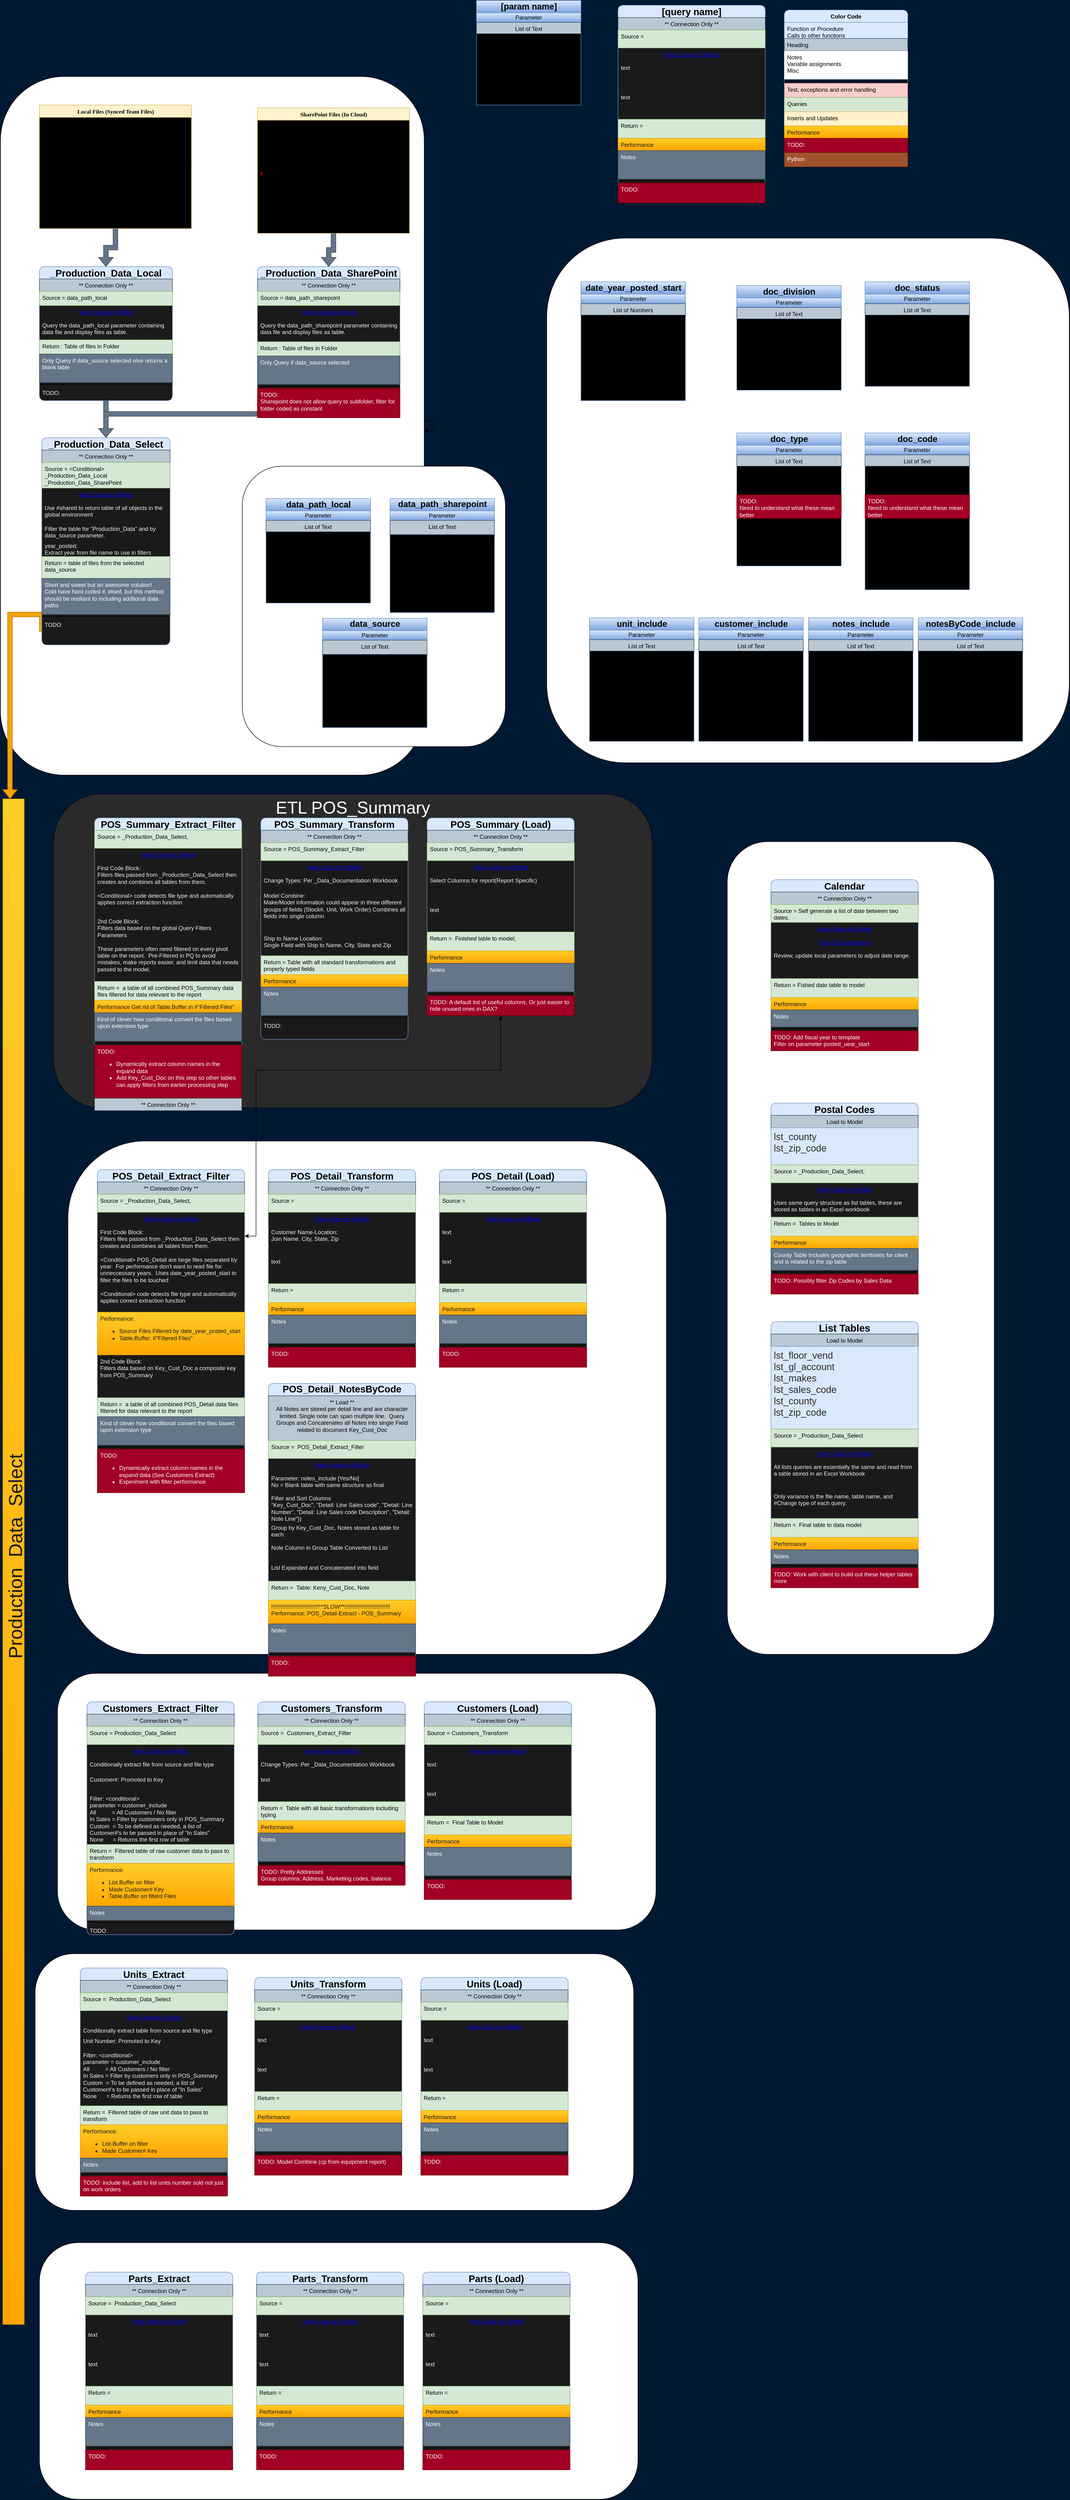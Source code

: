 <mxfile version="13.7.9" type="device"><diagram name="Page-1" id="efa7a0a1-bf9b-a30e-e6df-94a7791c09e9"><mxGraphModel dx="1869" dy="2050" grid="1" gridSize="10" guides="1" tooltips="1" connect="1" arrows="1" fold="1" page="1" pageScale="1" pageWidth="1169" pageHeight="827" background="#001933" math="0" shadow="0"><root><mxCell id="0"/><mxCell id="1" parent="0"/><mxCell id="uw5TMLA39bcHe53AzlzZ-238" value="Data Filter Parameters" style="rounded=1;whiteSpace=wrap;html=1;fontSize=36;align=center;fontColor=#FFFFFF;verticalAlign=top;" parent="1" vertex="1"><mxGeometry x="1190" y="-320" width="1100" height="1104" as="geometry"/></mxCell><mxCell id="uw5TMLA39bcHe53AzlzZ-249" value="Data File Access" style="rounded=1;whiteSpace=wrap;html=1;fontSize=36;align=center;fontColor=#FFFFFF;verticalAlign=top;" parent="1" vertex="1"><mxGeometry x="40" y="-660" width="892" height="1470" as="geometry"/></mxCell><mxCell id="uw5TMLA39bcHe53AzlzZ-204" value="Data Source Parameters" style="rounded=1;whiteSpace=wrap;html=1;fontSize=36;align=center;fontColor=#FFFFFF;verticalAlign=top;" parent="1" vertex="1"><mxGeometry x="549" y="160" width="554" height="590" as="geometry"/></mxCell><mxCell id="uw5TMLA39bcHe53AzlzZ-24" value="[query name]" style="swimlane;fontStyle=1;align=center;verticalAlign=bottom;childLayout=stackLayout;horizontal=1;startSize=26;horizontalStack=0;resizeParent=1;resizeParentMax=0;resizeLast=0;collapsible=1;marginBottom=0;fillColor=#dae8fc;strokeColor=#6c8ebf;glass=0;swimlaneLine=1;rounded=1;swimlaneFillColor=#1A1A1A;fontColor=#000000;fontSize=20;" parent="1" vertex="1"><mxGeometry x="1340" y="-810" width="310" height="416" as="geometry"/></mxCell><mxCell id="uw5TMLA39bcHe53AzlzZ-25" value="** Connection Only **" style="text;strokeColor=#23445d;fillColor=#bac8d3;align=center;verticalAlign=top;spacingLeft=4;spacingRight=4;overflow=hidden;rotatable=0;points=[[0,0.5],[1,0.5]];portConstraint=eastwest;fontColor=#000000;" parent="uw5TMLA39bcHe53AzlzZ-24" vertex="1"><mxGeometry y="26" width="310" height="26" as="geometry"/></mxCell><mxCell id="uw5TMLA39bcHe53AzlzZ-26" value="Source = &#10;" style="text;strokeColor=#82b366;fillColor=#d5e8d4;align=left;verticalAlign=top;spacingLeft=4;spacingRight=4;overflow=hidden;rotatable=0;points=[[0,0.5],[1,0.5]];portConstraint=eastwest;whiteSpace=wrap;fontColor=#000000;" parent="uw5TMLA39bcHe53AzlzZ-24" vertex="1"><mxGeometry y="52" width="310" height="38" as="geometry"/></mxCell><mxCell id="uw5TMLA39bcHe53AzlzZ-27" value="&lt;a href=&quot;https://github.com/JoshNourse/DIS_BI/blob/main/power_query/&quot;&gt;View Code on GitHub&lt;/a&gt;" style="text;html=1;strokeColor=none;fillColor=none;align=center;verticalAlign=top;spacingLeft=4;spacingRight=4;overflow=hidden;rotatable=0;points=[[0,0.5],[1,0.5]];portConstraint=eastwest;fontSize=12;whiteSpace=wrap;gradientColor=none;fontColor=#f0f0f0;" parent="uw5TMLA39bcHe53AzlzZ-24" vertex="1"><mxGeometry y="90" width="310" height="28" as="geometry"/></mxCell><mxCell id="uw5TMLA39bcHe53AzlzZ-28" value="text" style="text;strokeColor=none;fillColor=none;align=left;verticalAlign=top;spacingLeft=4;spacingRight=4;overflow=hidden;rotatable=0;points=[[0,0.5],[1,0.5]];portConstraint=eastwest;whiteSpace=wrap;fontColor=#f0f0f0;" parent="uw5TMLA39bcHe53AzlzZ-24" vertex="1"><mxGeometry y="118" width="310" height="62" as="geometry"/></mxCell><mxCell id="uw5TMLA39bcHe53AzlzZ-29" value="text" style="text;strokeColor=none;fillColor=none;align=left;verticalAlign=top;spacingLeft=4;spacingRight=4;overflow=hidden;rotatable=0;points=[[0,0.5],[1,0.5]];portConstraint=eastwest;whiteSpace=wrap;fontColor=#f0f0f0;" parent="uw5TMLA39bcHe53AzlzZ-24" vertex="1"><mxGeometry y="180" width="310" height="60" as="geometry"/></mxCell><mxCell id="uw5TMLA39bcHe53AzlzZ-30" value="Return =  &#10;" style="text;strokeColor=#82b366;fillColor=#d5e8d4;align=left;verticalAlign=top;spacingLeft=4;spacingRight=4;overflow=hidden;rotatable=0;points=[[0,0.5],[1,0.5]];portConstraint=eastwest;whiteSpace=wrap;fontColor=#000000;" parent="uw5TMLA39bcHe53AzlzZ-24" vertex="1"><mxGeometry y="240" width="310" height="40" as="geometry"/></mxCell><mxCell id="uw5TMLA39bcHe53AzlzZ-31" value="Performance" style="text;strokeColor=#d79b00;fillColor=#ffcd28;align=left;verticalAlign=top;spacingLeft=4;spacingRight=4;overflow=hidden;rotatable=0;points=[[0,0.5],[1,0.5]];portConstraint=eastwest;gradientColor=#ffa500;fontColor=#1A1A1A;" parent="uw5TMLA39bcHe53AzlzZ-24" vertex="1"><mxGeometry y="280" width="310" height="26" as="geometry"/></mxCell><mxCell id="uw5TMLA39bcHe53AzlzZ-32" value="Notes" style="text;strokeColor=#314354;fillColor=#647687;align=left;verticalAlign=top;spacingLeft=4;spacingRight=4;overflow=hidden;rotatable=0;points=[[0,0.5],[1,0.5]];portConstraint=eastwest;fontColor=#ffffff;whiteSpace=wrap;" parent="uw5TMLA39bcHe53AzlzZ-24" vertex="1"><mxGeometry y="306" width="310" height="60" as="geometry"/></mxCell><mxCell id="uw5TMLA39bcHe53AzlzZ-33" value="" style="line;strokeWidth=1;fillColor=none;align=left;verticalAlign=middle;spacingTop=-1;spacingLeft=3;spacingRight=3;rotatable=0;labelPosition=right;points=[];portConstraint=eastwest;" parent="uw5TMLA39bcHe53AzlzZ-24" vertex="1"><mxGeometry y="366" width="310" height="8" as="geometry"/></mxCell><mxCell id="uw5TMLA39bcHe53AzlzZ-34" value="TODO:" style="text;strokeColor=#6F0000;fillColor=#a20025;align=left;verticalAlign=top;spacingLeft=4;spacingRight=4;overflow=hidden;rotatable=0;points=[[0,0.5],[1,0.5]];portConstraint=eastwest;fontColor=#ffffff;gradientColor=none;whiteSpace=wrap;html=1;" parent="uw5TMLA39bcHe53AzlzZ-24" vertex="1"><mxGeometry y="374" width="310" height="42" as="geometry"/></mxCell><mxCell id="SAwReT7tne8dGIvlWRkr-114" value="Color Code" style="swimlane;fontStyle=1;align=center;verticalAlign=top;childLayout=stackLayout;horizontal=1;startSize=26;horizontalStack=0;resizeParent=1;resizeParentMax=0;resizeLast=0;collapsible=1;marginBottom=0;fillColor=#dae8fc;strokeColor=#6c8ebf;glass=0;swimlaneLine=1;rounded=1;swimlaneFillColor=none;fontColor=#000000;" parent="1" vertex="1"><mxGeometry x="1690" y="-800" width="260" height="330" as="geometry"/></mxCell><mxCell id="SAwReT7tne8dGIvlWRkr-115" value="Function or Procedure&#10;Calls to other functions" style="text;strokeColor=#6c8ebf;fillColor=#dae8fc;align=left;verticalAlign=top;spacingLeft=4;spacingRight=4;overflow=hidden;rotatable=0;points=[[0,0.5],[1,0.5]];portConstraint=eastwest;whiteSpace=wrap;fontColor=#000000;" parent="SAwReT7tne8dGIvlWRkr-114" vertex="1"><mxGeometry y="26" width="260" height="34" as="geometry"/></mxCell><mxCell id="SAwReT7tne8dGIvlWRkr-116" value="Heading" style="text;strokeColor=#23445d;fillColor=#bac8d3;align=left;verticalAlign=top;spacingLeft=4;spacingRight=4;overflow=hidden;rotatable=0;points=[[0,0.5],[1,0.5]];portConstraint=eastwest;fontColor=#000000;" parent="SAwReT7tne8dGIvlWRkr-114" vertex="1"><mxGeometry y="60" width="260" height="26" as="geometry"/></mxCell><mxCell id="SAwReT7tne8dGIvlWRkr-117" value="Notes&#10;Variable assignments&#10;Misc&#10;" style="text;strokeColor=none;fillColor=#ffffff;align=left;verticalAlign=top;spacingLeft=4;spacingRight=4;overflow=hidden;rotatable=0;points=[[0,0.5],[1,0.5]];portConstraint=eastwest;fontColor=#000000;" parent="SAwReT7tne8dGIvlWRkr-114" vertex="1"><mxGeometry y="86" width="260" height="60" as="geometry"/></mxCell><mxCell id="SAwReT7tne8dGIvlWRkr-118" value="" style="line;strokeWidth=1;fillColor=none;align=left;verticalAlign=middle;spacingTop=-1;spacingLeft=3;spacingRight=3;rotatable=0;labelPosition=right;points=[];portConstraint=eastwest;" parent="SAwReT7tne8dGIvlWRkr-114" vertex="1"><mxGeometry y="146" width="260" height="8" as="geometry"/></mxCell><mxCell id="SAwReT7tne8dGIvlWRkr-119" value="Test, exceptions and error handling" style="text;strokeColor=#b85450;fillColor=#f8cecc;align=left;verticalAlign=top;spacingLeft=4;spacingRight=4;overflow=hidden;rotatable=0;points=[[0,0.5],[1,0.5]];portConstraint=eastwest;whiteSpace=wrap;fontColor=#000000;" parent="SAwReT7tne8dGIvlWRkr-114" vertex="1"><mxGeometry y="154" width="260" height="30" as="geometry"/></mxCell><mxCell id="SAwReT7tne8dGIvlWRkr-120" value="Queries" style="text;strokeColor=#82b366;fillColor=#d5e8d4;align=left;verticalAlign=top;spacingLeft=4;spacingRight=4;overflow=hidden;rotatable=0;points=[[0,0.5],[1,0.5]];portConstraint=eastwest;whiteSpace=wrap;fontColor=#000000;" parent="SAwReT7tne8dGIvlWRkr-114" vertex="1"><mxGeometry y="184" width="260" height="30" as="geometry"/></mxCell><mxCell id="SAwReT7tne8dGIvlWRkr-121" value="Inserts and Updates" style="text;strokeColor=#d6b656;fillColor=#fff2cc;align=left;verticalAlign=top;spacingLeft=4;spacingRight=4;overflow=hidden;rotatable=0;points=[[0,0.5],[1,0.5]];portConstraint=eastwest;whiteSpace=wrap;fontColor=#000000;" parent="SAwReT7tne8dGIvlWRkr-114" vertex="1"><mxGeometry y="214" width="260" height="30" as="geometry"/></mxCell><mxCell id="SAwReT7tne8dGIvlWRkr-122" value="Performance" style="text;strokeColor=#d79b00;fillColor=#ffcd28;align=left;verticalAlign=top;spacingLeft=4;spacingRight=4;overflow=hidden;rotatable=0;points=[[0,0.5],[1,0.5]];portConstraint=eastwest;gradientColor=#ffa500;fontColor=#1A1A1A;" parent="SAwReT7tne8dGIvlWRkr-114" vertex="1"><mxGeometry y="244" width="260" height="26" as="geometry"/></mxCell><mxCell id="SAwReT7tne8dGIvlWRkr-123" value="TODO:&#10;" style="text;strokeColor=#6F0000;fillColor=#a20025;align=left;verticalAlign=top;spacingLeft=4;spacingRight=4;overflow=hidden;rotatable=0;points=[[0,0.5],[1,0.5]];portConstraint=eastwest;fontColor=#ffffff;gradientColor=none;" parent="SAwReT7tne8dGIvlWRkr-114" vertex="1"><mxGeometry y="270" width="260" height="30" as="geometry"/></mxCell><mxCell id="SAwReT7tne8dGIvlWRkr-124" value="Python" style="text;strokeColor=#6D1F00;fillColor=#a0522d;align=left;verticalAlign=top;spacingLeft=4;spacingRight=4;overflow=hidden;rotatable=0;points=[[0,0.5],[1,0.5]];portConstraint=eastwest;fontColor=#ffffff;" parent="SAwReT7tne8dGIvlWRkr-114" vertex="1"><mxGeometry y="300" width="260" height="30" as="geometry"/></mxCell><mxCell id="SAwReT7tne8dGIvlWRkr-191" value="&lt;span style=&quot;color: rgb(0 , 0 , 0) ; font-family: &amp;#34;helvetica&amp;#34; ; font-size: 18px&quot;&gt;data_path_local&lt;/span&gt;" style="swimlane;html=1;fontStyle=1;align=center;verticalAlign=middle;childLayout=stackLayout;horizontal=1;startSize=26;horizontalStack=0;resizeParent=1;resizeLast=0;collapsible=1;marginBottom=0;swimlaneFillColor=#000000;rounded=0;shadow=0;comic=0;labelBackgroundColor=none;strokeWidth=1;fillColor=#dae8fc;fontFamily=Verdana;fontSize=12;strokeColor=#6c8ebf;gradientColor=#7ea6e0;fontColor=#0F0F0F;" parent="1" vertex="1"><mxGeometry x="599" y="228" width="220" height="220" as="geometry"/></mxCell><mxCell id="SAwReT7tne8dGIvlWRkr-195" value="Parameter" style="text;html=1;strokeColor=#6c8ebf;fillColor=#dae8fc;align=center;verticalAlign=middle;spacingLeft=4;spacingRight=4;whiteSpace=wrap;overflow=hidden;rotatable=0;points=[[0,0.5],[1,0.5]];portConstraint=eastwest;gradientColor=#7ea6e0;fontColor=#000000;fontStyle=0;fontSize=12;" parent="SAwReT7tne8dGIvlWRkr-191" vertex="1"><mxGeometry y="26" width="220" height="20" as="geometry"/></mxCell><mxCell id="SAwReT7tne8dGIvlWRkr-192" value="List of Text" style="text;html=1;strokeColor=#23445d;fillColor=#bac8d3;align=center;verticalAlign=top;spacingLeft=4;spacingRight=4;whiteSpace=wrap;overflow=hidden;rotatable=0;points=[[0,0.5],[1,0.5]];portConstraint=eastwest;fontColor=#000000;" parent="SAwReT7tne8dGIvlWRkr-191" vertex="1"><mxGeometry y="46" width="220" height="24" as="geometry"/></mxCell><mxCell id="SAwReT7tne8dGIvlWRkr-193" value="" style="line;html=1;strokeWidth=1;fillColor=none;align=left;verticalAlign=middle;spacingTop=-1;spacingLeft=3;spacingRight=3;rotatable=0;labelPosition=right;points=[];portConstraint=eastwest;" parent="SAwReT7tne8dGIvlWRkr-191" vertex="1"><mxGeometry y="70" width="220" height="8" as="geometry"/></mxCell><mxCell id="SAwReT7tne8dGIvlWRkr-196" value="Controls the path to local copy of production files.&amp;nbsp; List can contain path for multiple users" style="text;html=1;strokeColor=none;fillColor=none;align=left;verticalAlign=top;spacingLeft=4;spacingRight=4;whiteSpace=wrap;overflow=hidden;rotatable=0;points=[[0,0.5],[1,0.5]];portConstraint=eastwest;" parent="SAwReT7tne8dGIvlWRkr-191" vertex="1"><mxGeometry y="78" width="220" height="62" as="geometry"/></mxCell><mxCell id="SAwReT7tne8dGIvlWRkr-194" value="Possible Values&lt;br&gt;&lt;ul&gt;&lt;li&gt;C:\Users\%name%\....&lt;/li&gt;&lt;li&gt;C:\Users\%name%\....&lt;/li&gt;&lt;/ul&gt;" style="text;html=1;strokeColor=none;fillColor=none;align=left;verticalAlign=top;spacingLeft=4;spacingRight=4;whiteSpace=wrap;overflow=hidden;rotatable=0;points=[[0,0.5],[1,0.5]];portConstraint=eastwest;" parent="SAwReT7tne8dGIvlWRkr-191" vertex="1"><mxGeometry y="140" width="220" height="80" as="geometry"/></mxCell><mxCell id="SAwReT7tne8dGIvlWRkr-197" value="&lt;span style=&quot;color: rgb(0 , 0 , 0) ; font-family: &amp;#34;helvetica&amp;#34; ; font-size: 18px&quot;&gt;data_path_sharepoint&lt;/span&gt;" style="swimlane;html=1;fontStyle=1;align=center;verticalAlign=bottom;childLayout=stackLayout;horizontal=1;startSize=26;horizontalStack=0;resizeParent=1;resizeLast=0;collapsible=1;marginBottom=0;swimlaneFillColor=#000000;rounded=0;shadow=0;comic=0;labelBackgroundColor=none;strokeWidth=1;fillColor=#dae8fc;fontFamily=Verdana;fontSize=12;strokeColor=#6c8ebf;gradientColor=#7ea6e0;fontColor=#0F0F0F;" parent="1" vertex="1"><mxGeometry x="860" y="228" width="220" height="240" as="geometry"/></mxCell><mxCell id="SAwReT7tne8dGIvlWRkr-212" value="Parameter" style="text;html=1;strokeColor=#6c8ebf;fillColor=#dae8fc;align=center;verticalAlign=middle;spacingLeft=4;spacingRight=4;whiteSpace=wrap;overflow=hidden;rotatable=0;points=[[0,0.5],[1,0.5]];portConstraint=eastwest;gradientColor=#7ea6e0;fontColor=#000000;fontStyle=0;fontSize=12;" parent="SAwReT7tne8dGIvlWRkr-197" vertex="1"><mxGeometry y="26" width="220" height="20" as="geometry"/></mxCell><mxCell id="SAwReT7tne8dGIvlWRkr-199" value="List of Text" style="text;html=1;strokeColor=#23445d;fillColor=#bac8d3;align=center;verticalAlign=top;spacingLeft=4;spacingRight=4;whiteSpace=wrap;overflow=hidden;rotatable=0;points=[[0,0.5],[1,0.5]];portConstraint=eastwest;fontColor=#000000;" parent="SAwReT7tne8dGIvlWRkr-197" vertex="1"><mxGeometry y="46" width="220" height="30" as="geometry"/></mxCell><mxCell id="SAwReT7tne8dGIvlWRkr-200" value="" style="line;html=1;strokeWidth=1;fillColor=none;align=left;verticalAlign=middle;spacingTop=-1;spacingLeft=3;spacingRight=3;rotatable=0;labelPosition=right;points=[];portConstraint=eastwest;" parent="SAwReT7tne8dGIvlWRkr-197" vertex="1"><mxGeometry y="76" width="220" height="8" as="geometry"/></mxCell><mxCell id="SAwReT7tne8dGIvlWRkr-201" value="Controls the path to SharePoint copy of production files.&amp;nbsp; Can select multiple locations but this should not change per user" style="text;html=1;strokeColor=none;fillColor=none;align=left;verticalAlign=top;spacingLeft=4;spacingRight=4;whiteSpace=wrap;overflow=hidden;rotatable=0;points=[[0,0.5],[1,0.5]];portConstraint=eastwest;" parent="SAwReT7tne8dGIvlWRkr-197" vertex="1"><mxGeometry y="84" width="220" height="72" as="geometry"/></mxCell><mxCell id="SAwReT7tne8dGIvlWRkr-202" value="Possible Values&lt;br&gt;&lt;ul&gt;&lt;li&gt;https://company.sharepoint...&lt;/li&gt;&lt;li&gt;https://company.sharepoint...&lt;/li&gt;&lt;/ul&gt;" style="text;html=1;strokeColor=none;fillColor=none;align=left;verticalAlign=top;spacingLeft=4;spacingRight=4;whiteSpace=wrap;overflow=hidden;rotatable=0;points=[[0,0.5],[1,0.5]];portConstraint=eastwest;" parent="SAwReT7tne8dGIvlWRkr-197" vertex="1"><mxGeometry y="156" width="220" height="80" as="geometry"/></mxCell><mxCell id="SAwReT7tne8dGIvlWRkr-203" value="&lt;span style=&quot;color: rgb(0 , 0 , 0) ; font-family: &amp;#34;helvetica&amp;#34; ; font-size: 18px&quot;&gt;data_source&lt;/span&gt;" style="swimlane;html=1;fontStyle=1;align=center;verticalAlign=bottom;childLayout=stackLayout;horizontal=1;startSize=26;horizontalStack=0;resizeParent=1;resizeLast=0;collapsible=1;marginBottom=0;swimlaneFillColor=#000000;rounded=0;shadow=0;comic=0;labelBackgroundColor=none;strokeWidth=1;fillColor=#dae8fc;fontFamily=Verdana;fontSize=12;strokeColor=#6c8ebf;gradientColor=#7ea6e0;fontColor=#0F0F0F;" parent="1" vertex="1"><mxGeometry x="718" y="480" width="220" height="230" as="geometry"/></mxCell><mxCell id="SAwReT7tne8dGIvlWRkr-213" value="Parameter" style="text;html=1;strokeColor=#6c8ebf;fillColor=#dae8fc;align=center;verticalAlign=middle;spacingLeft=4;spacingRight=4;whiteSpace=wrap;overflow=hidden;rotatable=0;points=[[0,0.5],[1,0.5]];portConstraint=eastwest;gradientColor=#7ea6e0;fontColor=#000000;fontStyle=0;fontSize=12;" parent="SAwReT7tne8dGIvlWRkr-203" vertex="1"><mxGeometry y="26" width="220" height="20" as="geometry"/></mxCell><mxCell id="SAwReT7tne8dGIvlWRkr-205" value="List of Text" style="text;html=1;strokeColor=#23445d;fillColor=#bac8d3;align=center;verticalAlign=top;spacingLeft=4;spacingRight=4;whiteSpace=wrap;overflow=hidden;rotatable=0;points=[[0,0.5],[1,0.5]];portConstraint=eastwest;fontColor=#000000;" parent="SAwReT7tne8dGIvlWRkr-203" vertex="1"><mxGeometry y="46" width="220" height="30" as="geometry"/></mxCell><mxCell id="SAwReT7tne8dGIvlWRkr-206" value="" style="line;html=1;strokeWidth=1;fillColor=none;align=left;verticalAlign=middle;spacingTop=-1;spacingLeft=3;spacingRight=3;rotatable=0;labelPosition=right;points=[];portConstraint=eastwest;" parent="SAwReT7tne8dGIvlWRkr-203" vertex="1"><mxGeometry y="76" width="220" height="8" as="geometry"/></mxCell><mxCell id="SAwReT7tne8dGIvlWRkr-207" value="Parameter controlling which data source is use" style="text;html=1;strokeColor=none;fillColor=none;align=left;verticalAlign=top;spacingLeft=4;spacingRight=4;whiteSpace=wrap;overflow=hidden;rotatable=0;points=[[0,0.5],[1,0.5]];portConstraint=eastwest;" parent="SAwReT7tne8dGIvlWRkr-203" vertex="1"><mxGeometry y="84" width="220" height="52" as="geometry"/></mxCell><mxCell id="SAwReT7tne8dGIvlWRkr-208" value="Possible Values&lt;br&gt;&lt;ul&gt;&lt;li&gt;Local&lt;/li&gt;&lt;li&gt;SharePoint&lt;/li&gt;&lt;li&gt;(Others can be added easily)&lt;/li&gt;&lt;/ul&gt;" style="text;html=1;strokeColor=none;fillColor=none;align=left;verticalAlign=top;spacingLeft=4;spacingRight=4;whiteSpace=wrap;overflow=hidden;rotatable=0;points=[[0,0.5],[1,0.5]];portConstraint=eastwest;" parent="SAwReT7tne8dGIvlWRkr-203" vertex="1"><mxGeometry y="136" width="220" height="90" as="geometry"/></mxCell><mxCell id="XyW_uZ8eKV61h9urNH2a-24" value="&lt;span style=&quot;color: rgb(0 , 0 , 0) ; font-family: &amp;#34;helvetica&amp;#34; ; font-size: 18px&quot;&gt;unit_include&lt;/span&gt;" style="swimlane;html=1;fontStyle=1;align=center;verticalAlign=middle;childLayout=stackLayout;horizontal=1;startSize=26;horizontalStack=0;resizeParent=1;resizeLast=0;collapsible=1;marginBottom=0;swimlaneFillColor=#000000;rounded=0;shadow=0;comic=0;labelBackgroundColor=none;strokeWidth=1;fillColor=#dae8fc;fontFamily=Verdana;fontSize=12;strokeColor=#6c8ebf;gradientColor=#7ea6e0;fontColor=#0F0F0F;" vertex="1" parent="1"><mxGeometry x="1280" y="479" width="220" height="260" as="geometry"/></mxCell><mxCell id="XyW_uZ8eKV61h9urNH2a-25" value="Parameter" style="text;html=1;strokeColor=#6c8ebf;fillColor=#dae8fc;align=center;verticalAlign=middle;spacingLeft=4;spacingRight=4;whiteSpace=wrap;overflow=hidden;rotatable=0;points=[[0,0.5],[1,0.5]];portConstraint=eastwest;gradientColor=#7ea6e0;fontColor=#000000;fontStyle=0;fontSize=12;" vertex="1" parent="XyW_uZ8eKV61h9urNH2a-24"><mxGeometry y="26" width="220" height="20" as="geometry"/></mxCell><mxCell id="XyW_uZ8eKV61h9urNH2a-26" value="List of Text" style="text;html=1;strokeColor=#23445d;fillColor=#bac8d3;align=center;verticalAlign=top;spacingLeft=4;spacingRight=4;whiteSpace=wrap;overflow=hidden;rotatable=0;points=[[0,0.5],[1,0.5]];portConstraint=eastwest;fontColor=#000000;" vertex="1" parent="XyW_uZ8eKV61h9urNH2a-24"><mxGeometry y="46" width="220" height="24" as="geometry"/></mxCell><mxCell id="XyW_uZ8eKV61h9urNH2a-27" value="" style="line;html=1;strokeWidth=1;fillColor=none;align=left;verticalAlign=middle;spacingTop=-1;spacingLeft=3;spacingRight=3;rotatable=0;labelPosition=right;points=[];portConstraint=eastwest;" vertex="1" parent="XyW_uZ8eKV61h9urNH2a-24"><mxGeometry y="70" width="220" height="8" as="geometry"/></mxCell><mxCell id="XyW_uZ8eKV61h9urNH2a-28" value="Used to specify if or which filter to apply to units being imported.&lt;br&gt;&amp;nbsp;&amp;nbsp;&lt;br&gt;Used the Unit_Extract_Filter" style="text;html=1;strokeColor=none;fillColor=none;align=left;verticalAlign=top;spacingLeft=4;spacingRight=4;whiteSpace=wrap;overflow=hidden;rotatable=0;points=[[0,0.5],[1,0.5]];portConstraint=eastwest;" vertex="1" parent="XyW_uZ8eKV61h9urNH2a-24"><mxGeometry y="78" width="220" height="82" as="geometry"/></mxCell><mxCell id="XyW_uZ8eKV61h9urNH2a-29" value="Possible Values&lt;br&gt;&lt;ul&gt;&lt;li&gt;All&lt;/li&gt;&lt;li&gt;In Sales&lt;/li&gt;&lt;li&gt;Custom&lt;/li&gt;&lt;li&gt;None (TopN1)&lt;/li&gt;&lt;/ul&gt;" style="text;html=1;strokeColor=none;fillColor=none;align=left;verticalAlign=top;spacingLeft=4;spacingRight=4;whiteSpace=wrap;overflow=hidden;rotatable=0;points=[[0,0.5],[1,0.5]];portConstraint=eastwest;" vertex="1" parent="XyW_uZ8eKV61h9urNH2a-24"><mxGeometry y="160" width="220" height="100" as="geometry"/></mxCell><mxCell id="SAwReT7tne8dGIvlWRkr-241" value="&lt;span style=&quot;color: rgb(0 , 0 , 0) ; font-family: &amp;#34;helvetica&amp;#34; ; font-size: 18px&quot;&gt;date_year_posted_start&lt;/span&gt;" style="swimlane;html=1;fontStyle=1;align=center;verticalAlign=middle;childLayout=stackLayout;horizontal=1;startSize=26;horizontalStack=0;resizeParent=1;resizeLast=0;collapsible=1;marginBottom=0;swimlaneFillColor=#000000;rounded=0;shadow=0;comic=0;labelBackgroundColor=none;strokeWidth=1;fillColor=#dae8fc;fontFamily=Verdana;fontSize=12;strokeColor=#6c8ebf;gradientColor=#7ea6e0;fontColor=#0F0F0F;" parent="1" vertex="1"><mxGeometry x="1262" y="-228" width="220" height="250" as="geometry"/></mxCell><mxCell id="SAwReT7tne8dGIvlWRkr-242" value="Parameter" style="text;html=1;strokeColor=#6c8ebf;fillColor=#dae8fc;align=center;verticalAlign=middle;spacingLeft=4;spacingRight=4;whiteSpace=wrap;overflow=hidden;rotatable=0;points=[[0,0.5],[1,0.5]];portConstraint=eastwest;gradientColor=#7ea6e0;fontColor=#000000;fontStyle=0;fontSize=12;" parent="SAwReT7tne8dGIvlWRkr-241" vertex="1"><mxGeometry y="26" width="220" height="20" as="geometry"/></mxCell><mxCell id="SAwReT7tne8dGIvlWRkr-243" value="List of Numbers" style="text;html=1;strokeColor=#23445d;fillColor=#bac8d3;align=center;verticalAlign=top;spacingLeft=4;spacingRight=4;whiteSpace=wrap;overflow=hidden;rotatable=0;points=[[0,0.5],[1,0.5]];portConstraint=eastwest;fontColor=#000000;" parent="SAwReT7tne8dGIvlWRkr-241" vertex="1"><mxGeometry y="46" width="220" height="24" as="geometry"/></mxCell><mxCell id="SAwReT7tne8dGIvlWRkr-244" value="" style="line;html=1;strokeWidth=1;fillColor=none;align=left;verticalAlign=middle;spacingTop=-1;spacingLeft=3;spacingRight=3;rotatable=0;labelPosition=right;points=[];portConstraint=eastwest;" parent="SAwReT7tne8dGIvlWRkr-241" vertex="1"><mxGeometry y="70" width="220" height="8" as="geometry"/></mxCell><mxCell id="SAwReT7tne8dGIvlWRkr-245" value="As filter Field: [Date Posted]&lt;br&gt;** Can be different from closed date&lt;br&gt;&lt;br&gt;As File Filter: extract year from file name and compare" style="text;html=1;strokeColor=none;fillColor=none;align=left;verticalAlign=top;spacingLeft=4;spacingRight=4;whiteSpace=wrap;overflow=hidden;rotatable=0;points=[[0,0.5],[1,0.5]];portConstraint=eastwest;" parent="SAwReT7tne8dGIvlWRkr-241" vertex="1"><mxGeometry y="78" width="220" height="92" as="geometry"/></mxCell><mxCell id="SAwReT7tne8dGIvlWRkr-246" value="Possible Values&lt;br&gt;&lt;ul&gt;&lt;li&gt;0&lt;/li&gt;&lt;li&gt;YYYY ..YYYY&lt;/li&gt;&lt;/ul&gt;" style="text;html=1;strokeColor=none;fillColor=none;align=left;verticalAlign=top;spacingLeft=4;spacingRight=4;whiteSpace=wrap;overflow=hidden;rotatable=0;points=[[0,0.5],[1,0.5]];portConstraint=eastwest;" parent="SAwReT7tne8dGIvlWRkr-241" vertex="1"><mxGeometry y="170" width="220" height="80" as="geometry"/></mxCell><mxCell id="SAwReT7tne8dGIvlWRkr-265" value="&lt;span style=&quot;color: rgb(0 , 0 , 0) ; font-family: &amp;#34;helvetica&amp;#34; ; font-size: 18px&quot;&gt;doc_division&lt;/span&gt;" style="swimlane;html=1;fontStyle=1;align=center;verticalAlign=middle;childLayout=stackLayout;horizontal=1;startSize=26;horizontalStack=0;resizeParent=1;resizeLast=0;collapsible=1;marginBottom=0;swimlaneFillColor=#000000;rounded=0;shadow=0;comic=0;labelBackgroundColor=none;strokeWidth=1;fillColor=#dae8fc;fontFamily=Verdana;fontSize=12;strokeColor=#6c8ebf;gradientColor=#7ea6e0;fontColor=#0F0F0F;" parent="1" vertex="1"><mxGeometry x="1590" y="-220" width="220" height="220" as="geometry"/></mxCell><mxCell id="SAwReT7tne8dGIvlWRkr-266" value="Parameter" style="text;html=1;strokeColor=#6c8ebf;fillColor=#dae8fc;align=center;verticalAlign=middle;spacingLeft=4;spacingRight=4;whiteSpace=wrap;overflow=hidden;rotatable=0;points=[[0,0.5],[1,0.5]];portConstraint=eastwest;gradientColor=#7ea6e0;fontColor=#000000;fontStyle=0;fontSize=12;" parent="SAwReT7tne8dGIvlWRkr-265" vertex="1"><mxGeometry y="26" width="220" height="20" as="geometry"/></mxCell><mxCell id="SAwReT7tne8dGIvlWRkr-267" value="List of Text" style="text;html=1;strokeColor=#23445d;fillColor=#bac8d3;align=center;verticalAlign=top;spacingLeft=4;spacingRight=4;whiteSpace=wrap;overflow=hidden;rotatable=0;points=[[0,0.5],[1,0.5]];portConstraint=eastwest;fontColor=#000000;" parent="SAwReT7tne8dGIvlWRkr-265" vertex="1"><mxGeometry y="46" width="220" height="24" as="geometry"/></mxCell><mxCell id="SAwReT7tne8dGIvlWRkr-268" value="" style="line;html=1;strokeWidth=1;fillColor=none;align=left;verticalAlign=middle;spacingTop=-1;spacingLeft=3;spacingRight=3;rotatable=0;labelPosition=right;points=[];portConstraint=eastwest;" parent="SAwReT7tne8dGIvlWRkr-265" vertex="1"><mxGeometry y="70" width="220" height="8" as="geometry"/></mxCell><mxCell id="SAwReT7tne8dGIvlWRkr-269" value="Filter by division of company data" style="text;html=1;strokeColor=none;fillColor=none;align=left;verticalAlign=top;spacingLeft=4;spacingRight=4;whiteSpace=wrap;overflow=hidden;rotatable=0;points=[[0,0.5],[1,0.5]];portConstraint=eastwest;" parent="SAwReT7tne8dGIvlWRkr-265" vertex="1"><mxGeometry y="78" width="220" height="62" as="geometry"/></mxCell><mxCell id="SAwReT7tne8dGIvlWRkr-270" value="Possible Values&lt;br&gt;&lt;ul&gt;&lt;li&gt;All&lt;/li&gt;&lt;li&gt;[Company Dependent]&lt;/li&gt;&lt;/ul&gt;" style="text;html=1;strokeColor=none;fillColor=none;align=left;verticalAlign=top;spacingLeft=4;spacingRight=4;whiteSpace=wrap;overflow=hidden;rotatable=0;points=[[0,0.5],[1,0.5]];portConstraint=eastwest;" parent="SAwReT7tne8dGIvlWRkr-265" vertex="1"><mxGeometry y="140" width="220" height="80" as="geometry"/></mxCell><mxCell id="SAwReT7tne8dGIvlWRkr-247" value="&lt;span style=&quot;color: rgb(0 , 0 , 0) ; font-family: &amp;#34;helvetica&amp;#34; ; font-size: 18px&quot;&gt;doc_status&lt;/span&gt;" style="swimlane;html=1;fontStyle=1;align=center;verticalAlign=middle;childLayout=stackLayout;horizontal=1;startSize=26;horizontalStack=0;resizeParent=1;resizeLast=0;collapsible=1;marginBottom=0;swimlaneFillColor=#000000;rounded=0;shadow=0;comic=0;labelBackgroundColor=none;strokeWidth=1;fillColor=#dae8fc;fontFamily=Verdana;fontSize=12;strokeColor=#6c8ebf;gradientColor=#7ea6e0;fontColor=#0F0F0F;" parent="1" vertex="1"><mxGeometry x="1860" y="-228" width="220" height="220" as="geometry"/></mxCell><mxCell id="SAwReT7tne8dGIvlWRkr-248" value="Parameter" style="text;html=1;strokeColor=#6c8ebf;fillColor=#dae8fc;align=center;verticalAlign=middle;spacingLeft=4;spacingRight=4;whiteSpace=wrap;overflow=hidden;rotatable=0;points=[[0,0.5],[1,0.5]];portConstraint=eastwest;gradientColor=#7ea6e0;fontColor=#000000;fontStyle=0;fontSize=12;" parent="SAwReT7tne8dGIvlWRkr-247" vertex="1"><mxGeometry y="26" width="220" height="20" as="geometry"/></mxCell><mxCell id="SAwReT7tne8dGIvlWRkr-249" value="List of Text" style="text;html=1;strokeColor=#23445d;fillColor=#bac8d3;align=center;verticalAlign=top;spacingLeft=4;spacingRight=4;whiteSpace=wrap;overflow=hidden;rotatable=0;points=[[0,0.5],[1,0.5]];portConstraint=eastwest;fontColor=#000000;" parent="SAwReT7tne8dGIvlWRkr-247" vertex="1"><mxGeometry y="46" width="220" height="24" as="geometry"/></mxCell><mxCell id="SAwReT7tne8dGIvlWRkr-250" value="" style="line;html=1;strokeWidth=1;fillColor=none;align=left;verticalAlign=middle;spacingTop=-1;spacingLeft=3;spacingRight=3;rotatable=0;labelPosition=right;points=[];portConstraint=eastwest;" parent="SAwReT7tne8dGIvlWRkr-247" vertex="1"><mxGeometry y="70" width="220" height="8" as="geometry"/></mxCell><mxCell id="SAwReT7tne8dGIvlWRkr-251" value="Field: Document Status (O/R/C/k=Cancelled" style="text;html=1;strokeColor=none;fillColor=none;align=left;verticalAlign=top;spacingLeft=4;spacingRight=4;whiteSpace=wrap;overflow=hidden;rotatable=0;points=[[0,0.5],[1,0.5]];portConstraint=eastwest;" parent="SAwReT7tne8dGIvlWRkr-247" vertex="1"><mxGeometry y="78" width="220" height="62" as="geometry"/></mxCell><mxCell id="SAwReT7tne8dGIvlWRkr-252" value="Possible Values&lt;br&gt;&lt;ul&gt;&lt;li&gt;All&lt;/li&gt;&lt;li&gt;Open = &quot;O&quot; &amp;amp; &quot;R&quot;&lt;/li&gt;&lt;li&gt;Closed = &quot;C&quot; &amp;amp; &quot;k&quot;&lt;/li&gt;&lt;/ul&gt;" style="text;html=1;strokeColor=none;fillColor=none;align=left;verticalAlign=top;spacingLeft=4;spacingRight=4;whiteSpace=wrap;overflow=hidden;rotatable=0;points=[[0,0.5],[1,0.5]];portConstraint=eastwest;" parent="SAwReT7tne8dGIvlWRkr-247" vertex="1"><mxGeometry y="140" width="220" height="80" as="geometry"/></mxCell><mxCell id="SAwReT7tne8dGIvlWRkr-259" value="&lt;span style=&quot;color: rgb(0 , 0 , 0) ; font-family: &amp;#34;helvetica&amp;#34; ; font-size: 18px&quot;&gt;doc_code&lt;/span&gt;" style="swimlane;html=1;fontStyle=1;align=center;verticalAlign=middle;childLayout=stackLayout;horizontal=1;startSize=26;horizontalStack=0;resizeParent=1;resizeLast=0;collapsible=1;marginBottom=0;swimlaneFillColor=#000000;rounded=0;shadow=0;comic=0;labelBackgroundColor=none;strokeWidth=1;fillColor=#dae8fc;fontFamily=Verdana;fontSize=12;strokeColor=#6c8ebf;gradientColor=#7ea6e0;fontColor=#0F0F0F;" parent="1" vertex="1"><mxGeometry x="1860" y="90" width="220" height="330" as="geometry"/></mxCell><mxCell id="SAwReT7tne8dGIvlWRkr-260" value="Parameter" style="text;html=1;strokeColor=#6c8ebf;fillColor=#dae8fc;align=center;verticalAlign=middle;spacingLeft=4;spacingRight=4;whiteSpace=wrap;overflow=hidden;rotatable=0;points=[[0,0.5],[1,0.5]];portConstraint=eastwest;gradientColor=#7ea6e0;fontColor=#000000;fontStyle=0;fontSize=12;" parent="SAwReT7tne8dGIvlWRkr-259" vertex="1"><mxGeometry y="26" width="220" height="20" as="geometry"/></mxCell><mxCell id="SAwReT7tne8dGIvlWRkr-261" value="List of Text" style="text;html=1;strokeColor=#23445d;fillColor=#bac8d3;align=center;verticalAlign=top;spacingLeft=4;spacingRight=4;whiteSpace=wrap;overflow=hidden;rotatable=0;points=[[0,0.5],[1,0.5]];portConstraint=eastwest;fontColor=#000000;" parent="SAwReT7tne8dGIvlWRkr-259" vertex="1"><mxGeometry y="46" width="220" height="24" as="geometry"/></mxCell><mxCell id="SAwReT7tne8dGIvlWRkr-262" value="" style="line;html=1;strokeWidth=1;fillColor=none;align=left;verticalAlign=middle;spacingTop=-1;spacingLeft=3;spacingRight=3;rotatable=0;labelPosition=right;points=[];portConstraint=eastwest;" parent="SAwReT7tne8dGIvlWRkr-259" vertex="1"><mxGeometry y="70" width="220" height="8" as="geometry"/></mxCell><mxCell id="SAwReT7tne8dGIvlWRkr-263" value="Field:&amp;nbsp;[Document Code]" style="text;html=1;strokeColor=none;fillColor=none;align=left;verticalAlign=top;spacingLeft=4;spacingRight=4;whiteSpace=wrap;overflow=hidden;rotatable=0;points=[[0,0.5],[1,0.5]];portConstraint=eastwest;" parent="SAwReT7tne8dGIvlWRkr-259" vertex="1"><mxGeometry y="78" width="220" height="52" as="geometry"/></mxCell><mxCell id="SAwReT7tne8dGIvlWRkr-272" value="TODO:&#10;Need to understand what these mean better" style="text;strokeColor=#6F0000;fillColor=#a20025;align=left;verticalAlign=top;spacingLeft=4;spacingRight=4;overflow=hidden;rotatable=0;points=[[0,0.5],[1,0.5]];portConstraint=eastwest;fontColor=#ffffff;gradientColor=none;whiteSpace=wrap;" parent="SAwReT7tne8dGIvlWRkr-259" vertex="1"><mxGeometry y="130" width="220" height="50" as="geometry"/></mxCell><mxCell id="SAwReT7tne8dGIvlWRkr-264" value="Possible Values&lt;br&gt;&lt;ul&gt;&lt;li&gt;A&lt;/li&gt;&lt;li&gt;E&lt;/li&gt;&lt;li&gt;I&lt;/li&gt;&lt;li&gt;R&lt;/li&gt;&lt;li&gt;E&lt;/li&gt;&lt;li&gt;W&lt;/li&gt;&lt;li&gt;X&lt;/li&gt;&lt;/ul&gt;" style="text;html=1;strokeColor=none;fillColor=none;align=left;verticalAlign=top;spacingLeft=4;spacingRight=4;whiteSpace=wrap;overflow=hidden;rotatable=0;points=[[0,0.5],[1,0.5]];portConstraint=eastwest;" parent="SAwReT7tne8dGIvlWRkr-259" vertex="1"><mxGeometry y="180" width="220" height="150" as="geometry"/></mxCell><mxCell id="SAwReT7tne8dGIvlWRkr-253" value="&lt;span style=&quot;color: rgb(0 , 0 , 0) ; font-family: &amp;#34;helvetica&amp;#34; ; font-size: 18px&quot;&gt;doc_type&lt;/span&gt;" style="swimlane;html=1;fontStyle=1;align=center;verticalAlign=middle;childLayout=stackLayout;horizontal=1;startSize=26;horizontalStack=0;resizeParent=1;resizeLast=0;collapsible=1;marginBottom=0;swimlaneFillColor=#000000;rounded=0;shadow=0;comic=0;labelBackgroundColor=none;strokeWidth=1;fillColor=#dae8fc;fontFamily=Verdana;fontSize=12;strokeColor=#6c8ebf;gradientColor=#7ea6e0;fontColor=#0F0F0F;" parent="1" vertex="1"><mxGeometry x="1590" y="90" width="220" height="280" as="geometry"/></mxCell><mxCell id="SAwReT7tne8dGIvlWRkr-254" value="Parameter" style="text;html=1;strokeColor=#6c8ebf;fillColor=#dae8fc;align=center;verticalAlign=middle;spacingLeft=4;spacingRight=4;whiteSpace=wrap;overflow=hidden;rotatable=0;points=[[0,0.5],[1,0.5]];portConstraint=eastwest;gradientColor=#7ea6e0;fontColor=#000000;fontStyle=0;fontSize=12;" parent="SAwReT7tne8dGIvlWRkr-253" vertex="1"><mxGeometry y="26" width="220" height="20" as="geometry"/></mxCell><mxCell id="SAwReT7tne8dGIvlWRkr-255" value="List of Text" style="text;html=1;strokeColor=#23445d;fillColor=#bac8d3;align=center;verticalAlign=top;spacingLeft=4;spacingRight=4;whiteSpace=wrap;overflow=hidden;rotatable=0;points=[[0,0.5],[1,0.5]];portConstraint=eastwest;fontColor=#000000;" parent="SAwReT7tne8dGIvlWRkr-253" vertex="1"><mxGeometry y="46" width="220" height="24" as="geometry"/></mxCell><mxCell id="SAwReT7tne8dGIvlWRkr-256" value="" style="line;html=1;strokeWidth=1;fillColor=none;align=left;verticalAlign=middle;spacingTop=-1;spacingLeft=3;spacingRight=3;rotatable=0;labelPosition=right;points=[];portConstraint=eastwest;" parent="SAwReT7tne8dGIvlWRkr-253" vertex="1"><mxGeometry y="70" width="220" height="8" as="geometry"/></mxCell><mxCell id="SAwReT7tne8dGIvlWRkr-257" value="Field:&amp;nbsp;[Document Type (W/S/Q)]&lt;br&gt;" style="text;html=1;strokeColor=none;fillColor=none;align=left;verticalAlign=top;spacingLeft=4;spacingRight=4;whiteSpace=wrap;overflow=hidden;rotatable=0;points=[[0,0.5],[1,0.5]];portConstraint=eastwest;" parent="SAwReT7tne8dGIvlWRkr-253" vertex="1"><mxGeometry y="78" width="220" height="52" as="geometry"/></mxCell><mxCell id="SAwReT7tne8dGIvlWRkr-271" value="TODO:&#10;Need to understand what these mean better" style="text;strokeColor=#6F0000;fillColor=#a20025;align=left;verticalAlign=top;spacingLeft=4;spacingRight=4;overflow=hidden;rotatable=0;points=[[0,0.5],[1,0.5]];portConstraint=eastwest;fontColor=#ffffff;gradientColor=none;whiteSpace=wrap;" parent="SAwReT7tne8dGIvlWRkr-253" vertex="1"><mxGeometry y="130" width="220" height="50" as="geometry"/></mxCell><mxCell id="SAwReT7tne8dGIvlWRkr-258" value="Possible Values&lt;br&gt;&lt;ul&gt;&lt;li&gt;All&lt;/li&gt;&lt;li&gt;W&lt;/li&gt;&lt;li&gt;S&lt;/li&gt;&lt;li&gt;Q&lt;/li&gt;&lt;/ul&gt;" style="text;html=1;strokeColor=none;fillColor=none;align=left;verticalAlign=top;spacingLeft=4;spacingRight=4;whiteSpace=wrap;overflow=hidden;rotatable=0;points=[[0,0.5],[1,0.5]];portConstraint=eastwest;" parent="SAwReT7tne8dGIvlWRkr-253" vertex="1"><mxGeometry y="180" width="220" height="90" as="geometry"/></mxCell><mxCell id="XyW_uZ8eKV61h9urNH2a-5" value="&lt;span style=&quot;color: rgb(0 , 0 , 0) ; font-family: &amp;#34;helvetica&amp;#34; ; font-size: 18px&quot;&gt;customer_include&lt;/span&gt;" style="swimlane;html=1;fontStyle=1;align=center;verticalAlign=middle;childLayout=stackLayout;horizontal=1;startSize=26;horizontalStack=0;resizeParent=1;resizeLast=0;collapsible=1;marginBottom=0;swimlaneFillColor=#000000;rounded=0;shadow=0;comic=0;labelBackgroundColor=none;strokeWidth=1;fillColor=#dae8fc;fontFamily=Verdana;fontSize=12;strokeColor=#6c8ebf;gradientColor=#7ea6e0;fontColor=#0F0F0F;" vertex="1" parent="1"><mxGeometry x="1510" y="479" width="220" height="260" as="geometry"/></mxCell><mxCell id="XyW_uZ8eKV61h9urNH2a-6" value="Parameter" style="text;html=1;strokeColor=#6c8ebf;fillColor=#dae8fc;align=center;verticalAlign=middle;spacingLeft=4;spacingRight=4;whiteSpace=wrap;overflow=hidden;rotatable=0;points=[[0,0.5],[1,0.5]];portConstraint=eastwest;gradientColor=#7ea6e0;fontColor=#000000;fontStyle=0;fontSize=12;" vertex="1" parent="XyW_uZ8eKV61h9urNH2a-5"><mxGeometry y="26" width="220" height="20" as="geometry"/></mxCell><mxCell id="XyW_uZ8eKV61h9urNH2a-7" value="List of Text" style="text;html=1;strokeColor=#23445d;fillColor=#bac8d3;align=center;verticalAlign=top;spacingLeft=4;spacingRight=4;whiteSpace=wrap;overflow=hidden;rotatable=0;points=[[0,0.5],[1,0.5]];portConstraint=eastwest;fontColor=#000000;" vertex="1" parent="XyW_uZ8eKV61h9urNH2a-5"><mxGeometry y="46" width="220" height="24" as="geometry"/></mxCell><mxCell id="XyW_uZ8eKV61h9urNH2a-8" value="" style="line;html=1;strokeWidth=1;fillColor=none;align=left;verticalAlign=middle;spacingTop=-1;spacingLeft=3;spacingRight=3;rotatable=0;labelPosition=right;points=[];portConstraint=eastwest;" vertex="1" parent="XyW_uZ8eKV61h9urNH2a-5"><mxGeometry y="70" width="220" height="8" as="geometry"/></mxCell><mxCell id="XyW_uZ8eKV61h9urNH2a-9" value="Used to specify if or which filter to apply to customers being imported.&lt;br&gt;&amp;nbsp;&amp;nbsp;&lt;br&gt;Used the Customer_Extract_Filter" style="text;html=1;strokeColor=none;fillColor=none;align=left;verticalAlign=top;spacingLeft=4;spacingRight=4;whiteSpace=wrap;overflow=hidden;rotatable=0;points=[[0,0.5],[1,0.5]];portConstraint=eastwest;" vertex="1" parent="XyW_uZ8eKV61h9urNH2a-5"><mxGeometry y="78" width="220" height="82" as="geometry"/></mxCell><mxCell id="XyW_uZ8eKV61h9urNH2a-10" value="Possible Values&lt;br&gt;&lt;ul&gt;&lt;li&gt;All&lt;/li&gt;&lt;li&gt;In Sales&lt;/li&gt;&lt;li&gt;Custom&lt;/li&gt;&lt;li&gt;None&lt;/li&gt;&lt;/ul&gt;" style="text;html=1;strokeColor=none;fillColor=none;align=left;verticalAlign=top;spacingLeft=4;spacingRight=4;whiteSpace=wrap;overflow=hidden;rotatable=0;points=[[0,0.5],[1,0.5]];portConstraint=eastwest;" vertex="1" parent="XyW_uZ8eKV61h9urNH2a-5"><mxGeometry y="160" width="220" height="100" as="geometry"/></mxCell><mxCell id="XyW_uZ8eKV61h9urNH2a-66" value="&lt;span style=&quot;color: rgb(0 , 0 , 0) ; font-family: &amp;#34;helvetica&amp;#34; ; font-size: 18px&quot;&gt;notes_include&lt;/span&gt;" style="swimlane;html=1;fontStyle=1;align=center;verticalAlign=middle;childLayout=stackLayout;horizontal=1;startSize=26;horizontalStack=0;resizeParent=1;resizeLast=0;collapsible=1;marginBottom=0;swimlaneFillColor=#000000;rounded=0;shadow=0;comic=0;labelBackgroundColor=none;strokeWidth=1;fillColor=#dae8fc;fontFamily=Verdana;fontSize=12;strokeColor=#6c8ebf;gradientColor=#7ea6e0;fontColor=#0F0F0F;" vertex="1" parent="1"><mxGeometry x="1741" y="479" width="220" height="260" as="geometry"/></mxCell><mxCell id="XyW_uZ8eKV61h9urNH2a-67" value="Parameter" style="text;html=1;strokeColor=#6c8ebf;fillColor=#dae8fc;align=center;verticalAlign=middle;spacingLeft=4;spacingRight=4;whiteSpace=wrap;overflow=hidden;rotatable=0;points=[[0,0.5],[1,0.5]];portConstraint=eastwest;gradientColor=#7ea6e0;fontColor=#000000;fontStyle=0;fontSize=12;" vertex="1" parent="XyW_uZ8eKV61h9urNH2a-66"><mxGeometry y="26" width="220" height="20" as="geometry"/></mxCell><mxCell id="XyW_uZ8eKV61h9urNH2a-68" value="List of Text" style="text;html=1;strokeColor=#23445d;fillColor=#bac8d3;align=center;verticalAlign=top;spacingLeft=4;spacingRight=4;whiteSpace=wrap;overflow=hidden;rotatable=0;points=[[0,0.5],[1,0.5]];portConstraint=eastwest;fontColor=#000000;" vertex="1" parent="XyW_uZ8eKV61h9urNH2a-66"><mxGeometry y="46" width="220" height="24" as="geometry"/></mxCell><mxCell id="XyW_uZ8eKV61h9urNH2a-69" value="" style="line;html=1;strokeWidth=1;fillColor=none;align=left;verticalAlign=middle;spacingTop=-1;spacingLeft=3;spacingRight=3;rotatable=0;labelPosition=right;points=[];portConstraint=eastwest;" vertex="1" parent="XyW_uZ8eKV61h9urNH2a-66"><mxGeometry y="70" width="220" height="8" as="geometry"/></mxCell><mxCell id="XyW_uZ8eKV61h9urNH2a-70" value="Used to specify if or which filter to apply to customers being imported.&lt;br&gt;&amp;nbsp;&amp;nbsp;&lt;br&gt;Used the Customer_Extract_Filter" style="text;html=1;strokeColor=none;fillColor=none;align=left;verticalAlign=top;spacingLeft=4;spacingRight=4;whiteSpace=wrap;overflow=hidden;rotatable=0;points=[[0,0.5],[1,0.5]];portConstraint=eastwest;" vertex="1" parent="XyW_uZ8eKV61h9urNH2a-66"><mxGeometry y="78" width="220" height="82" as="geometry"/></mxCell><mxCell id="XyW_uZ8eKV61h9urNH2a-71" value="Possible Values&lt;br&gt;&lt;ul&gt;&lt;li&gt;Yes&lt;/li&gt;&lt;li&gt;No&lt;/li&gt;&lt;/ul&gt;" style="text;html=1;strokeColor=none;fillColor=none;align=left;verticalAlign=top;spacingLeft=4;spacingRight=4;whiteSpace=wrap;overflow=hidden;rotatable=0;points=[[0,0.5],[1,0.5]];portConstraint=eastwest;" vertex="1" parent="XyW_uZ8eKV61h9urNH2a-66"><mxGeometry y="160" width="220" height="100" as="geometry"/></mxCell><mxCell id="XyW_uZ8eKV61h9urNH2a-72" value="&lt;span style=&quot;color: rgb(0 , 0 , 0) ; font-family: &amp;#34;helvetica&amp;#34; ; font-size: 18px&quot;&gt;notesByCode_include&lt;/span&gt;" style="swimlane;html=1;fontStyle=1;align=center;verticalAlign=middle;childLayout=stackLayout;horizontal=1;startSize=26;horizontalStack=0;resizeParent=1;resizeLast=0;collapsible=1;marginBottom=0;swimlaneFillColor=#000000;rounded=0;shadow=0;comic=0;labelBackgroundColor=none;strokeWidth=1;fillColor=#dae8fc;fontFamily=Verdana;fontSize=12;strokeColor=#6c8ebf;gradientColor=#7ea6e0;fontColor=#0F0F0F;" vertex="1" parent="1"><mxGeometry x="1972" y="479" width="220" height="260" as="geometry"/></mxCell><mxCell id="XyW_uZ8eKV61h9urNH2a-73" value="Parameter" style="text;html=1;strokeColor=#6c8ebf;fillColor=#dae8fc;align=center;verticalAlign=middle;spacingLeft=4;spacingRight=4;whiteSpace=wrap;overflow=hidden;rotatable=0;points=[[0,0.5],[1,0.5]];portConstraint=eastwest;gradientColor=#7ea6e0;fontColor=#000000;fontStyle=0;fontSize=12;" vertex="1" parent="XyW_uZ8eKV61h9urNH2a-72"><mxGeometry y="26" width="220" height="20" as="geometry"/></mxCell><mxCell id="XyW_uZ8eKV61h9urNH2a-74" value="List of Text" style="text;html=1;strokeColor=#23445d;fillColor=#bac8d3;align=center;verticalAlign=top;spacingLeft=4;spacingRight=4;whiteSpace=wrap;overflow=hidden;rotatable=0;points=[[0,0.5],[1,0.5]];portConstraint=eastwest;fontColor=#000000;" vertex="1" parent="XyW_uZ8eKV61h9urNH2a-72"><mxGeometry y="46" width="220" height="24" as="geometry"/></mxCell><mxCell id="XyW_uZ8eKV61h9urNH2a-75" value="" style="line;html=1;strokeWidth=1;fillColor=none;align=left;verticalAlign=middle;spacingTop=-1;spacingLeft=3;spacingRight=3;rotatable=0;labelPosition=right;points=[];portConstraint=eastwest;" vertex="1" parent="XyW_uZ8eKV61h9urNH2a-72"><mxGeometry y="70" width="220" height="8" as="geometry"/></mxCell><mxCell id="XyW_uZ8eKV61h9urNH2a-76" value="Used to specify if or which filter to apply to customers being imported.&lt;br&gt;&amp;nbsp;&amp;nbsp;&lt;br&gt;Used the Customer_Extract_Filter" style="text;html=1;strokeColor=none;fillColor=none;align=left;verticalAlign=top;spacingLeft=4;spacingRight=4;whiteSpace=wrap;overflow=hidden;rotatable=0;points=[[0,0.5],[1,0.5]];portConstraint=eastwest;" vertex="1" parent="XyW_uZ8eKV61h9urNH2a-72"><mxGeometry y="78" width="220" height="82" as="geometry"/></mxCell><mxCell id="XyW_uZ8eKV61h9urNH2a-77" value="Possible Values&lt;br&gt;&lt;ul&gt;&lt;li&gt;Yes&lt;/li&gt;&lt;li&gt;No&lt;/li&gt;&lt;/ul&gt;" style="text;html=1;strokeColor=none;fillColor=none;align=left;verticalAlign=top;spacingLeft=4;spacingRight=4;whiteSpace=wrap;overflow=hidden;rotatable=0;points=[[0,0.5],[1,0.5]];portConstraint=eastwest;" vertex="1" parent="XyW_uZ8eKV61h9urNH2a-72"><mxGeometry y="160" width="220" height="100" as="geometry"/></mxCell><mxCell id="uw5TMLA39bcHe53AzlzZ-254" value="ETL Units" style="rounded=1;whiteSpace=wrap;html=1;fontSize=36;align=center;fontColor=#FFFFFF;verticalAlign=top;" parent="1" vertex="1"><mxGeometry x="113" y="3290" width="1260" height="540" as="geometry"/></mxCell><mxCell id="uw5TMLA39bcHe53AzlzZ-255" value="Supplemental Tables" style="rounded=1;whiteSpace=wrap;html=1;fontSize=36;align=center;fontColor=#FFFFFF;verticalAlign=top;" parent="1" vertex="1"><mxGeometry x="1570" y="950" width="562" height="1710" as="geometry"/></mxCell><mxCell id="uw5TMLA39bcHe53AzlzZ-253" value="ETL Parts (Have not explored" style="rounded=1;whiteSpace=wrap;html=1;fontSize=36;align=center;fontColor=#FFFFFF;verticalAlign=top;" parent="1" vertex="1"><mxGeometry x="122" y="3898" width="1260" height="540" as="geometry"/></mxCell><mxCell id="uw5TMLA39bcHe53AzlzZ-252" value="ETL Customers" style="rounded=1;whiteSpace=wrap;html=1;fontSize=36;align=center;fontColor=#FFFFFF;verticalAlign=top;" parent="1" vertex="1"><mxGeometry x="160" y="2700" width="1260" height="540" as="geometry"/></mxCell><mxCell id="uw5TMLA39bcHe53AzlzZ-251" value="ETL POS_Detail" style="rounded=1;whiteSpace=wrap;html=1;fontSize=36;align=center;fontColor=#FFFFFF;verticalAlign=top;" parent="1" vertex="1"><mxGeometry x="182" y="1580" width="1260" height="1080" as="geometry"/></mxCell><mxCell id="uw5TMLA39bcHe53AzlzZ-250" value="ETL POS_Summary" style="rounded=1;whiteSpace=wrap;html=1;fontSize=36;align=center;fontColor=#FFFFFF;verticalAlign=top;fillColor=#2A2A2A;" parent="1" vertex="1"><mxGeometry x="152" y="850" width="1260" height="660" as="geometry"/></mxCell><mxCell id="uw5TMLA39bcHe53AzlzZ-96" style="edgeStyle=orthogonalEdgeStyle;rounded=0;orthogonalLoop=1;jettySize=auto;html=1;startArrow=block;endArrow=classic;endFill=1;fontSize=8;fontColor=#1A1A1A;" parent="1" source="uw5TMLA39bcHe53AzlzZ-23" target="SAwReT7tne8dGIvlWRkr-278" edge="1"><mxGeometry relative="1" as="geometry"><Array as="points"><mxPoint x="1093" y="1431"/><mxPoint x="578" y="1431"/><mxPoint x="578" y="1780"/></Array></mxGeometry></mxCell><mxCell id="uw5TMLA39bcHe53AzlzZ-243" style="edgeStyle=orthogonalEdgeStyle;rounded=0;orthogonalLoop=1;jettySize=auto;html=1;entryX=0;entryY=0.5;entryDx=0;entryDy=0;startArrow=classic;endArrow=none;endFill=0;fontSize=17;fontColor=#FFFFFF;startFill=1;shape=flexArrow;fillColor=#f0a30a;strokeColor=#BD7000;" parent="1" source="uw5TMLA39bcHe53AzlzZ-240" target="SAwReT7tne8dGIvlWRkr-182" edge="1"><mxGeometry relative="1" as="geometry"><Array as="points"><mxPoint x="60" y="472"/></Array></mxGeometry></mxCell><mxCell id="uw5TMLA39bcHe53AzlzZ-240" value="_Production_Data_Select" style="text;strokeColor=#d79b00;fillColor=#ffcd28;align=center;verticalAlign=middle;spacingLeft=4;spacingRight=4;overflow=hidden;rotatable=0;points=[[0,0.5],[1,0.5]];portConstraint=eastwest;gradientColor=#ffa500;fontColor=#1A1A1A;fontSize=40;html=1;horizontal=0;" parent="1" vertex="1"><mxGeometry x="45" y="860" width="45" height="3210" as="geometry"/></mxCell><mxCell id="uw5TMLA39bcHe53AzlzZ-248" style="edgeStyle=orthogonalEdgeStyle;rounded=0;orthogonalLoop=1;jettySize=auto;html=1;startArrow=none;startFill=0;endArrow=classic;endFill=1;fontSize=17;fontColor=#FFFFFF;" parent="1" source="uw5TMLA39bcHe53AzlzZ-249" target="uw5TMLA39bcHe53AzlzZ-249" edge="1"><mxGeometry relative="1" as="geometry"/></mxCell><mxCell id="XyW_uZ8eKV61h9urNH2a-64" style="edgeStyle=orthogonalEdgeStyle;shape=flexArrow;rounded=0;orthogonalLoop=1;jettySize=auto;html=1;startArrow=none;startFill=0;endArrow=block;endFill=0;fillColor=#647687;fontSize=20;fontColor=#2A2A2A;strokeColor=#314354;" edge="1" parent="1" source="SAwReT7tne8dGIvlWRkr-135" target="SAwReT7tne8dGIvlWRkr-153"><mxGeometry relative="1" as="geometry"/></mxCell><mxCell id="SAwReT7tne8dGIvlWRkr-135" value="SharePoint Files (In Cloud)" style="swimlane;html=1;fontStyle=1;align=center;verticalAlign=top;childLayout=stackLayout;horizontal=1;startSize=26;horizontalStack=0;resizeParent=1;resizeLast=0;collapsible=1;marginBottom=0;swimlaneFillColor=#000000;rounded=0;shadow=0;comic=0;labelBackgroundColor=none;strokeWidth=1;fillColor=#fff2cc;fontFamily=Verdana;fontSize=12;strokeColor=#d6b656;fontColor=#000000;" parent="1" vertex="1"><mxGeometry x="581" y="-594" width="320" height="264" as="geometry"/></mxCell><mxCell id="SAwReT7tne8dGIvlWRkr-136" value="See data documentation for list of files" style="text;html=1;strokeColor=none;fillColor=none;align=left;verticalAlign=top;spacingLeft=4;spacingRight=4;whiteSpace=wrap;overflow=hidden;rotatable=0;points=[[0,0.5],[1,0.5]];portConstraint=eastwest;" parent="SAwReT7tne8dGIvlWRkr-135" vertex="1"><mxGeometry y="26" width="320" height="64" as="geometry"/></mxCell><mxCell id="SAwReT7tne8dGIvlWRkr-137" value="+ field: type" style="text;html=1;strokeColor=none;fillColor=none;align=left;verticalAlign=top;spacingLeft=4;spacingRight=4;whiteSpace=wrap;overflow=hidden;rotatable=0;points=[[0,0.5],[1,0.5]];portConstraint=eastwest;" parent="SAwReT7tne8dGIvlWRkr-135" vertex="1"><mxGeometry y="90" width="320" height="26" as="geometry"/></mxCell><mxCell id="SAwReT7tne8dGIvlWRkr-138" value="" style="line;html=1;strokeWidth=1;fillColor=none;align=left;verticalAlign=middle;spacingTop=-1;spacingLeft=3;spacingRight=3;rotatable=0;labelPosition=right;points=[];portConstraint=eastwest;" parent="SAwReT7tne8dGIvlWRkr-135" vertex="1"><mxGeometry y="116" width="320" height="8" as="geometry"/></mxCell><mxCell id="SAwReT7tne8dGIvlWRkr-140" value="&lt;span style=&quot;color: rgb(255 , 0 , 0)&quot;&gt;k&lt;/span&gt;" style="text;html=1;strokeColor=none;fillColor=none;align=left;verticalAlign=top;spacingLeft=4;spacingRight=4;whiteSpace=wrap;overflow=hidden;rotatable=0;points=[[0,0.5],[1,0.5]];portConstraint=eastwest;" parent="SAwReT7tne8dGIvlWRkr-135" vertex="1"><mxGeometry y="124" width="320" height="80" as="geometry"/></mxCell><mxCell id="XyW_uZ8eKV61h9urNH2a-61" style="edgeStyle=orthogonalEdgeStyle;shape=flexArrow;rounded=0;orthogonalLoop=1;jettySize=auto;html=1;entryX=0.5;entryY=0;entryDx=0;entryDy=0;startArrow=none;startFill=0;endArrow=block;endFill=0;fillColor=#647687;fontSize=20;fontColor=#2A2A2A;strokeColor=#314354;" edge="1" parent="1" source="SAwReT7tne8dGIvlWRkr-142" target="SAwReT7tne8dGIvlWRkr-173"><mxGeometry relative="1" as="geometry"/></mxCell><mxCell id="SAwReT7tne8dGIvlWRkr-142" value="_Production_Data_Local" style="swimlane;fontStyle=1;align=center;verticalAlign=bottom;childLayout=stackLayout;horizontal=1;startSize=26;horizontalStack=0;resizeParent=1;resizeParentMax=0;resizeLast=0;collapsible=1;marginBottom=0;fillColor=#dae8fc;strokeColor=#6c8ebf;glass=0;swimlaneLine=1;rounded=1;swimlaneFillColor=#1A1A1A;fontColor=#000000;fontSize=20;" parent="1" vertex="1"><mxGeometry x="122" y="-260" width="280" height="282" as="geometry"><mxRectangle x="1010" y="100" width="270" height="30" as="alternateBounds"/></mxGeometry></mxCell><mxCell id="SAwReT7tne8dGIvlWRkr-144" value="** Connection Only **" style="text;strokeColor=#23445d;fillColor=#bac8d3;align=center;verticalAlign=top;spacingLeft=4;spacingRight=4;overflow=hidden;rotatable=0;points=[[0,0.5],[1,0.5]];portConstraint=eastwest;fontColor=#000000;" parent="SAwReT7tne8dGIvlWRkr-142" vertex="1"><mxGeometry y="26" width="280" height="26" as="geometry"/></mxCell><mxCell id="SAwReT7tne8dGIvlWRkr-217" value="Source = data_path_local" style="text;strokeColor=#82b366;fillColor=#d5e8d4;align=left;verticalAlign=top;spacingLeft=4;spacingRight=4;overflow=hidden;rotatable=0;points=[[0,0.5],[1,0.5]];portConstraint=eastwest;whiteSpace=wrap;fontColor=#000000;" parent="SAwReT7tne8dGIvlWRkr-142" vertex="1"><mxGeometry y="52" width="280" height="30" as="geometry"/></mxCell><mxCell id="SAwReT7tne8dGIvlWRkr-219" value="&lt;a href=&quot;https://github.com/JoshNourse/DIS_BI/blob/main/power_query/_Production_Data_Local.pq&quot;&gt;View Code on GitHub&lt;/a&gt;" style="text;html=1;strokeColor=none;fillColor=none;align=center;verticalAlign=top;spacingLeft=4;spacingRight=4;overflow=hidden;rotatable=0;points=[[0,0.5],[1,0.5]];portConstraint=eastwest;fontSize=12;whiteSpace=wrap;gradientColor=none;fontColor=#f0f0f0;" parent="SAwReT7tne8dGIvlWRkr-142" vertex="1"><mxGeometry y="82" width="280" height="28" as="geometry"/></mxCell><mxCell id="SAwReT7tne8dGIvlWRkr-143" value="Query the data_path_local parameter containing data file and display files as table." style="text;strokeColor=none;fillColor=none;align=left;verticalAlign=top;spacingLeft=4;spacingRight=4;overflow=hidden;rotatable=0;points=[[0,0.5],[1,0.5]];portConstraint=eastwest;whiteSpace=wrap;fontColor=#f0f0f0;" parent="SAwReT7tne8dGIvlWRkr-142" vertex="1"><mxGeometry y="110" width="280" height="44" as="geometry"/></mxCell><mxCell id="SAwReT7tne8dGIvlWRkr-148" value="Return : Table of files in Folder" style="text;strokeColor=#82b366;fillColor=#d5e8d4;align=left;verticalAlign=top;spacingLeft=4;spacingRight=4;overflow=hidden;rotatable=0;points=[[0,0.5],[1,0.5]];portConstraint=eastwest;whiteSpace=wrap;fontColor=#000000;" parent="SAwReT7tne8dGIvlWRkr-142" vertex="1"><mxGeometry y="154" width="280" height="30" as="geometry"/></mxCell><mxCell id="SAwReT7tne8dGIvlWRkr-145" value="Only Query if data_source selected else returns a blank table&#10;" style="text;strokeColor=#314354;fillColor=#647687;align=left;verticalAlign=top;spacingLeft=4;spacingRight=4;overflow=hidden;rotatable=0;points=[[0,0.5],[1,0.5]];portConstraint=eastwest;fontColor=#ffffff;whiteSpace=wrap;" parent="SAwReT7tne8dGIvlWRkr-142" vertex="1"><mxGeometry y="184" width="280" height="60" as="geometry"/></mxCell><mxCell id="SAwReT7tne8dGIvlWRkr-146" value="" style="line;strokeWidth=1;fillColor=none;align=left;verticalAlign=middle;spacingTop=-1;spacingLeft=3;spacingRight=3;rotatable=0;labelPosition=right;points=[];portConstraint=eastwest;" parent="SAwReT7tne8dGIvlWRkr-142" vertex="1"><mxGeometry y="244" width="280" height="8" as="geometry"/></mxCell><mxCell id="uw5TMLA39bcHe53AzlzZ-247" value="TODO:&#10;" style="text;strokeColor=none;fillColor=none;align=left;verticalAlign=top;spacingLeft=4;spacingRight=4;overflow=hidden;rotatable=0;points=[[0,0.5],[1,0.5]];portConstraint=eastwest;fontColor=#f0f0f0;gradientColor=none;" parent="SAwReT7tne8dGIvlWRkr-142" vertex="1"><mxGeometry y="252" width="280" height="30" as="geometry"/></mxCell><mxCell id="XyW_uZ8eKV61h9urNH2a-63" style="edgeStyle=orthogonalEdgeStyle;shape=flexArrow;rounded=0;orthogonalLoop=1;jettySize=auto;html=1;startArrow=none;startFill=0;endArrow=block;endFill=0;fillColor=#647687;fontSize=20;fontColor=#2A2A2A;strokeColor=#314354;" edge="1" parent="1" source="SAwReT7tne8dGIvlWRkr-153" target="SAwReT7tne8dGIvlWRkr-173"><mxGeometry relative="1" as="geometry"><Array as="points"><mxPoint x="262" y="50"/></Array></mxGeometry></mxCell><mxCell id="SAwReT7tne8dGIvlWRkr-153" value="_Production_Data_SharePoint" style="swimlane;fontStyle=1;align=center;verticalAlign=bottom;childLayout=stackLayout;horizontal=1;startSize=26;horizontalStack=0;resizeParent=1;resizeParentMax=0;resizeLast=0;collapsible=1;marginBottom=0;fillColor=#dae8fc;strokeColor=#6c8ebf;glass=0;swimlaneLine=1;rounded=1;swimlaneFillColor=#1A1A1A;fontColor=#000000;fontSize=20;" parent="1" vertex="1"><mxGeometry x="581" y="-260" width="300" height="318" as="geometry"/></mxCell><mxCell id="SAwReT7tne8dGIvlWRkr-155" value="** Connection Only **" style="text;strokeColor=#23445d;fillColor=#bac8d3;align=center;verticalAlign=top;spacingLeft=4;spacingRight=4;overflow=hidden;rotatable=0;points=[[0,0.5],[1,0.5]];portConstraint=eastwest;fontColor=#000000;" parent="SAwReT7tne8dGIvlWRkr-153" vertex="1"><mxGeometry y="26" width="300" height="26" as="geometry"/></mxCell><mxCell id="SAwReT7tne8dGIvlWRkr-159" value="Source = data_path_sharepoint" style="text;strokeColor=#82b366;fillColor=#d5e8d4;align=left;verticalAlign=top;spacingLeft=4;spacingRight=4;overflow=hidden;rotatable=0;points=[[0,0.5],[1,0.5]];portConstraint=eastwest;whiteSpace=wrap;fontColor=#000000;" parent="SAwReT7tne8dGIvlWRkr-153" vertex="1"><mxGeometry y="52" width="300" height="30" as="geometry"/></mxCell><mxCell id="SAwReT7tne8dGIvlWRkr-232" value="&lt;a href=&quot;https://github.com/JoshNourse/DIS_BI/blob/main/power_query/_Production_Data_SharePoint.pq&quot;&gt;View Code on GitHub&lt;/a&gt;" style="text;html=1;strokeColor=none;fillColor=none;align=center;verticalAlign=top;spacingLeft=4;spacingRight=4;overflow=hidden;rotatable=0;points=[[0,0.5],[1,0.5]];portConstraint=eastwest;fontSize=12;whiteSpace=wrap;gradientColor=none;fontColor=#f0f0f0;" parent="SAwReT7tne8dGIvlWRkr-153" vertex="1"><mxGeometry y="82" width="300" height="28" as="geometry"/></mxCell><mxCell id="SAwReT7tne8dGIvlWRkr-154" value="Query the data_path_sharepoint parameter containing data file and display files as table." style="text;strokeColor=none;fillColor=none;align=left;verticalAlign=top;spacingLeft=4;spacingRight=4;overflow=hidden;rotatable=0;points=[[0,0.5],[1,0.5]];portConstraint=eastwest;whiteSpace=wrap;fontColor=#f0f0f0;" parent="SAwReT7tne8dGIvlWRkr-153" vertex="1"><mxGeometry y="110" width="300" height="48" as="geometry"/></mxCell><mxCell id="SAwReT7tne8dGIvlWRkr-273" value="Return : Table of files in Folder" style="text;strokeColor=#82b366;fillColor=#d5e8d4;align=left;verticalAlign=top;spacingLeft=4;spacingRight=4;overflow=hidden;rotatable=0;points=[[0,0.5],[1,0.5]];portConstraint=eastwest;whiteSpace=wrap;fontColor=#000000;" parent="SAwReT7tne8dGIvlWRkr-153" vertex="1"><mxGeometry y="158" width="300" height="30" as="geometry"/></mxCell><mxCell id="SAwReT7tne8dGIvlWRkr-156" value="Only Query if data_source selected" style="text;strokeColor=#314354;fillColor=#647687;align=left;verticalAlign=top;spacingLeft=4;spacingRight=4;overflow=hidden;rotatable=0;points=[[0,0.5],[1,0.5]];portConstraint=eastwest;fontColor=#ffffff;" parent="SAwReT7tne8dGIvlWRkr-153" vertex="1"><mxGeometry y="188" width="300" height="60" as="geometry"/></mxCell><mxCell id="SAwReT7tne8dGIvlWRkr-157" value="" style="line;strokeWidth=1;fillColor=none;align=left;verticalAlign=middle;spacingTop=-1;spacingLeft=3;spacingRight=3;rotatable=0;labelPosition=right;points=[];portConstraint=eastwest;" parent="SAwReT7tne8dGIvlWRkr-153" vertex="1"><mxGeometry y="248" width="300" height="8" as="geometry"/></mxCell><mxCell id="SAwReT7tne8dGIvlWRkr-162" value="TODO:&#10;Sharepoint does not allow query to subfolder, filter for folder coded as constant" style="text;strokeColor=#6F0000;fillColor=#a20025;align=left;verticalAlign=top;spacingLeft=4;spacingRight=4;overflow=hidden;rotatable=0;points=[[0,0.5],[1,0.5]];portConstraint=eastwest;fontColor=#ffffff;gradientColor=none;whiteSpace=wrap;" parent="SAwReT7tne8dGIvlWRkr-153" vertex="1"><mxGeometry y="256" width="300" height="62" as="geometry"/></mxCell><mxCell id="SAwReT7tne8dGIvlWRkr-173" value="_Production_Data_Select" style="swimlane;fontStyle=1;align=center;verticalAlign=bottom;childLayout=stackLayout;horizontal=1;startSize=26;horizontalStack=0;resizeParent=1;resizeParentMax=0;resizeLast=0;collapsible=1;marginBottom=0;fillColor=#dae8fc;strokeColor=#6c8ebf;glass=0;swimlaneLine=1;rounded=1;swimlaneFillColor=#1A1A1A;fontColor=#000000;fontSize=20;" parent="1" vertex="1"><mxGeometry x="127" y="100" width="270" height="436" as="geometry"/></mxCell><mxCell id="SAwReT7tne8dGIvlWRkr-214" value="** Connection Only **" style="text;strokeColor=#23445d;fillColor=#bac8d3;align=center;verticalAlign=top;spacingLeft=4;spacingRight=4;overflow=hidden;rotatable=0;points=[[0,0.5],[1,0.5]];portConstraint=eastwest;fontColor=#000000;" parent="SAwReT7tne8dGIvlWRkr-173" vertex="1"><mxGeometry y="26" width="270" height="26" as="geometry"/></mxCell><mxCell id="SAwReT7tne8dGIvlWRkr-179" value="Source = &lt;Conditional&gt;&#10;_Production_Data_Local&#10;_Production_Data_SharePoint" style="text;strokeColor=#82b366;fillColor=#d5e8d4;align=left;verticalAlign=top;spacingLeft=4;spacingRight=4;overflow=hidden;rotatable=0;points=[[0,0.5],[1,0.5]];portConstraint=eastwest;whiteSpace=wrap;fontColor=#000000;" parent="SAwReT7tne8dGIvlWRkr-173" vertex="1"><mxGeometry y="52" width="270" height="54" as="geometry"/></mxCell><mxCell id="SAwReT7tne8dGIvlWRkr-234" value="&lt;a href=&quot;https://github.com/JoshNourse/DIS_BI/blob/main/power_query/_Production_Data_Select.pq&quot;&gt;View Code on GitHub&lt;/a&gt;" style="text;html=1;strokeColor=none;fillColor=none;align=center;verticalAlign=top;spacingLeft=4;spacingRight=4;overflow=hidden;rotatable=0;points=[[0,0.5],[1,0.5]];portConstraint=eastwest;fontSize=12;whiteSpace=wrap;gradientColor=none;fontColor=#f0f0f0;" parent="SAwReT7tne8dGIvlWRkr-173" vertex="1"><mxGeometry y="106" width="270" height="28" as="geometry"/></mxCell><mxCell id="SAwReT7tne8dGIvlWRkr-174" value="Use #shared to return table of all objects in the global environment" style="text;strokeColor=none;fillColor=none;align=left;verticalAlign=top;spacingLeft=4;spacingRight=4;overflow=hidden;rotatable=0;points=[[0,0.5],[1,0.5]];portConstraint=eastwest;whiteSpace=wrap;fontColor=#f0f0f0;" parent="SAwReT7tne8dGIvlWRkr-173" vertex="1"><mxGeometry y="134" width="270" height="44" as="geometry"/></mxCell><mxCell id="SAwReT7tne8dGIvlWRkr-215" value="Filter the table for &quot;Production_Data&quot; and by data_source parameter." style="text;strokeColor=none;fillColor=none;align=left;verticalAlign=top;spacingLeft=4;spacingRight=4;overflow=hidden;rotatable=0;points=[[0,0.5],[1,0.5]];portConstraint=eastwest;whiteSpace=wrap;fontColor=#f0f0f0;" parent="SAwReT7tne8dGIvlWRkr-173" vertex="1"><mxGeometry y="178" width="270" height="36" as="geometry"/></mxCell><mxCell id="XyW_uZ8eKV61h9urNH2a-30" value="year_posted:&#10;Extract year from file name to use in filters" style="text;strokeColor=none;fillColor=none;align=left;verticalAlign=top;spacingLeft=4;spacingRight=4;overflow=hidden;rotatable=0;points=[[0,0.5],[1,0.5]];portConstraint=eastwest;whiteSpace=wrap;fontColor=#f0f0f0;" vertex="1" parent="SAwReT7tne8dGIvlWRkr-173"><mxGeometry y="214" width="270" height="36" as="geometry"/></mxCell><mxCell id="SAwReT7tne8dGIvlWRkr-216" value="Return = table of files from the selected data_source" style="text;strokeColor=#82b366;fillColor=#d5e8d4;align=left;verticalAlign=top;spacingLeft=4;spacingRight=4;overflow=hidden;rotatable=0;points=[[0,0.5],[1,0.5]];portConstraint=eastwest;whiteSpace=wrap;fontColor=#000000;" parent="SAwReT7tne8dGIvlWRkr-173" vertex="1"><mxGeometry y="250" width="270" height="46" as="geometry"/></mxCell><mxCell id="SAwReT7tne8dGIvlWRkr-176" value="Short and sweet but an awesome solution!&#10;Cold have hard coded if, elseif, but this method should be resiliant to including addtional data paths&#10;" style="text;strokeColor=#314354;fillColor=#647687;align=left;verticalAlign=top;spacingLeft=4;spacingRight=4;overflow=hidden;rotatable=0;points=[[0,0.5],[1,0.5]];portConstraint=eastwest;fontColor=#ffffff;whiteSpace=wrap;" parent="SAwReT7tne8dGIvlWRkr-173" vertex="1"><mxGeometry y="296" width="270" height="76" as="geometry"/></mxCell><mxCell id="SAwReT7tne8dGIvlWRkr-177" value="" style="line;strokeWidth=1;fillColor=none;align=left;verticalAlign=middle;spacingTop=-1;spacingLeft=3;spacingRight=3;rotatable=0;labelPosition=right;points=[];portConstraint=eastwest;" parent="SAwReT7tne8dGIvlWRkr-173" vertex="1"><mxGeometry y="372" width="270" height="8" as="geometry"/></mxCell><mxCell id="SAwReT7tne8dGIvlWRkr-182" value="TODO:&#10;" style="text;strokeColor=none;fillColor=none;align=left;verticalAlign=top;spacingLeft=4;spacingRight=4;overflow=hidden;rotatable=0;points=[[0,0.5],[1,0.5]];portConstraint=eastwest;fontColor=#f0f0f0;gradientColor=none;" parent="SAwReT7tne8dGIvlWRkr-173" vertex="1"><mxGeometry y="380" width="270" height="56" as="geometry"/></mxCell><mxCell id="XyW_uZ8eKV61h9urNH2a-65" style="edgeStyle=orthogonalEdgeStyle;shape=flexArrow;rounded=0;orthogonalLoop=1;jettySize=auto;html=1;startArrow=none;startFill=0;endArrow=block;endFill=0;fillColor=#647687;fontSize=20;fontColor=#2A2A2A;strokeColor=#314354;" edge="1" parent="1" source="SAwReT7tne8dGIvlWRkr-125" target="SAwReT7tne8dGIvlWRkr-142"><mxGeometry relative="1" as="geometry"/></mxCell><mxCell id="SAwReT7tne8dGIvlWRkr-125" value="Local Files (Synced Team Files)" style="swimlane;html=1;fontStyle=1;align=center;verticalAlign=top;childLayout=stackLayout;horizontal=1;startSize=26;horizontalStack=0;resizeParent=1;resizeLast=0;collapsible=1;marginBottom=0;swimlaneFillColor=#000000;rounded=0;shadow=0;comic=0;labelBackgroundColor=none;strokeWidth=1;fillColor=#fff2cc;fontFamily=Verdana;fontSize=12;strokeColor=#d6b656;fontColor=#000000;" parent="1" vertex="1"><mxGeometry x="122" y="-600" width="320" height="260" as="geometry"/></mxCell><mxCell id="SAwReT7tne8dGIvlWRkr-126" value="See data documentation for list of files" style="text;html=1;strokeColor=none;fillColor=none;align=left;verticalAlign=top;spacingLeft=4;spacingRight=4;whiteSpace=wrap;overflow=hidden;rotatable=0;points=[[0,0.5],[1,0.5]];portConstraint=eastwest;" parent="SAwReT7tne8dGIvlWRkr-125" vertex="1"><mxGeometry y="26" width="320" height="64" as="geometry"/></mxCell><mxCell id="SAwReT7tne8dGIvlWRkr-127" value="+ field: type" style="text;html=1;strokeColor=none;fillColor=none;align=left;verticalAlign=top;spacingLeft=4;spacingRight=4;whiteSpace=wrap;overflow=hidden;rotatable=0;points=[[0,0.5],[1,0.5]];portConstraint=eastwest;" parent="SAwReT7tne8dGIvlWRkr-125" vertex="1"><mxGeometry y="90" width="320" height="26" as="geometry"/></mxCell><mxCell id="SAwReT7tne8dGIvlWRkr-128" value="" style="line;html=1;strokeWidth=1;fillColor=none;align=left;verticalAlign=middle;spacingTop=-1;spacingLeft=3;spacingRight=3;rotatable=0;labelPosition=right;points=[];portConstraint=eastwest;" parent="SAwReT7tne8dGIvlWRkr-125" vertex="1"><mxGeometry y="116" width="320" height="8" as="geometry"/></mxCell><mxCell id="SAwReT7tne8dGIvlWRkr-132" value="File Types&lt;br&gt;&lt;ul&gt;&lt;li&gt;xls, xlsx&lt;/li&gt;&lt;li&gt;CSV&lt;/li&gt;&lt;/ul&gt;" style="text;html=1;strokeColor=none;fillColor=none;align=left;verticalAlign=top;spacingLeft=4;spacingRight=4;whiteSpace=wrap;overflow=hidden;rotatable=0;points=[[0,0.5],[1,0.5]];portConstraint=eastwest;" parent="SAwReT7tne8dGIvlWRkr-125" vertex="1"><mxGeometry y="124" width="320" height="80" as="geometry"/></mxCell><mxCell id="SAwReT7tne8dGIvlWRkr-222" value="POS_Summary_Extract_Filter" style="swimlane;fontStyle=1;align=center;verticalAlign=bottom;childLayout=stackLayout;horizontal=1;startSize=26;horizontalStack=0;resizeParent=1;resizeParentMax=0;resizeLast=0;collapsible=1;marginBottom=0;fillColor=#dae8fc;strokeColor=#6c8ebf;glass=0;swimlaneLine=1;rounded=1;swimlaneFillColor=#1A1A1A;fontColor=#000000;fontSize=20;" parent="1" vertex="1"><mxGeometry x="238" y="900" width="310" height="616" as="geometry"/></mxCell><mxCell id="SAwReT7tne8dGIvlWRkr-224" value="Source = _Production_Data_Select,&#10;" style="text;strokeColor=#82b366;fillColor=#d5e8d4;align=left;verticalAlign=top;spacingLeft=4;spacingRight=4;overflow=hidden;rotatable=0;points=[[0,0.5],[1,0.5]];portConstraint=eastwest;whiteSpace=wrap;fontColor=#000000;" parent="SAwReT7tne8dGIvlWRkr-222" vertex="1"><mxGeometry y="26" width="310" height="38" as="geometry"/></mxCell><mxCell id="SAwReT7tne8dGIvlWRkr-233" value="&lt;a href=&quot;https://github.com/JoshNourse/DIS_BI/blob/main/power_query/&quot;&gt;View Code on GitHub&lt;/a&gt;" style="text;html=1;strokeColor=none;fillColor=none;align=center;verticalAlign=top;spacingLeft=4;spacingRight=4;overflow=hidden;rotatable=0;points=[[0,0.5],[1,0.5]];portConstraint=eastwest;fontSize=12;whiteSpace=wrap;gradientColor=none;fontColor=#f0f0f0;" parent="SAwReT7tne8dGIvlWRkr-222" vertex="1"><mxGeometry y="64" width="310" height="28" as="geometry"/></mxCell><mxCell id="SAwReT7tne8dGIvlWRkr-226" value="First Code Block:&#10;Filters files passed from _Production_Data_Select then creates and combines all tables from them.&#10;&#10;&lt;Conditional&gt; code detects file type and automatically applies correct extraction function&#10;" style="text;strokeColor=none;fillColor=none;align=left;verticalAlign=top;spacingLeft=4;spacingRight=4;overflow=hidden;rotatable=0;points=[[0,0.5],[1,0.5]];portConstraint=eastwest;whiteSpace=wrap;fontColor=#f0f0f0;" parent="SAwReT7tne8dGIvlWRkr-222" vertex="1"><mxGeometry y="92" width="310" height="112" as="geometry"/></mxCell><mxCell id="SAwReT7tne8dGIvlWRkr-227" value="2nd Code Block:&#10;Filters data based on the global Query Filters Parameters&#10;&#10;These parameters often need filtered on every pivot table on the report.  Pre-Filtered in PQ to avoid mistakes, make reports easier, and limit data that needs passed to the model." style="text;strokeColor=none;fillColor=none;align=left;verticalAlign=top;spacingLeft=4;spacingRight=4;overflow=hidden;rotatable=0;points=[[0,0.5],[1,0.5]];portConstraint=eastwest;whiteSpace=wrap;fontColor=#f0f0f0;" parent="SAwReT7tne8dGIvlWRkr-222" vertex="1"><mxGeometry y="204" width="310" height="140" as="geometry"/></mxCell><mxCell id="SAwReT7tne8dGIvlWRkr-228" value="Return =  a table of all combined POS_Summary data files filtered for data relevant to the report&#10;" style="text;strokeColor=#82b366;fillColor=#d5e8d4;align=left;verticalAlign=top;spacingLeft=4;spacingRight=4;overflow=hidden;rotatable=0;points=[[0,0.5],[1,0.5]];portConstraint=eastwest;whiteSpace=wrap;fontColor=#000000;" parent="SAwReT7tne8dGIvlWRkr-222" vertex="1"><mxGeometry y="344" width="310" height="40" as="geometry"/></mxCell><mxCell id="XyW_uZ8eKV61h9urNH2a-59" value="Performance Get rid of Table.Buffer in #&quot;Filtered Files&quot;" style="text;strokeColor=#d79b00;fillColor=#ffcd28;align=left;verticalAlign=top;spacingLeft=4;spacingRight=4;overflow=hidden;rotatable=0;points=[[0,0.5],[1,0.5]];portConstraint=eastwest;gradientColor=#ffa500;fontColor=#1A1A1A;" vertex="1" parent="SAwReT7tne8dGIvlWRkr-222"><mxGeometry y="384" width="310" height="26" as="geometry"/></mxCell><mxCell id="SAwReT7tne8dGIvlWRkr-229" value="Kind of clever how conditional convert the files based upon extension type" style="text;strokeColor=#314354;fillColor=#647687;align=left;verticalAlign=top;spacingLeft=4;spacingRight=4;overflow=hidden;rotatable=0;points=[[0,0.5],[1,0.5]];portConstraint=eastwest;fontColor=#ffffff;whiteSpace=wrap;" parent="SAwReT7tne8dGIvlWRkr-222" vertex="1"><mxGeometry y="410" width="310" height="60" as="geometry"/></mxCell><mxCell id="SAwReT7tne8dGIvlWRkr-230" value="" style="line;strokeWidth=1;fillColor=none;align=left;verticalAlign=middle;spacingTop=-1;spacingLeft=3;spacingRight=3;rotatable=0;labelPosition=right;points=[];portConstraint=eastwest;" parent="SAwReT7tne8dGIvlWRkr-222" vertex="1"><mxGeometry y="470" width="310" height="8" as="geometry"/></mxCell><mxCell id="SAwReT7tne8dGIvlWRkr-231" value="TODO:&lt;br&gt;&lt;ul&gt;&lt;li&gt;Dynamically extract column names in the expand data&lt;/li&gt;&lt;li&gt;Add Key_Cust_Doc on this step so other tables can apply filters from earlier processing step&lt;/li&gt;&lt;/ul&gt;" style="text;strokeColor=#6F0000;fillColor=#a20025;align=left;verticalAlign=top;spacingLeft=4;spacingRight=4;overflow=hidden;rotatable=0;points=[[0,0.5],[1,0.5]];portConstraint=eastwest;fontColor=#ffffff;gradientColor=none;whiteSpace=wrap;html=1;" parent="SAwReT7tne8dGIvlWRkr-222" vertex="1"><mxGeometry y="478" width="310" height="112" as="geometry"/></mxCell><mxCell id="SAwReT7tne8dGIvlWRkr-223" value="** Connection Only **" style="text;strokeColor=#23445d;fillColor=#bac8d3;align=center;verticalAlign=top;spacingLeft=4;spacingRight=4;overflow=hidden;rotatable=0;points=[[0,0.5],[1,0.5]];portConstraint=eastwest;fontColor=#000000;" parent="SAwReT7tne8dGIvlWRkr-222" vertex="1"><mxGeometry y="590" width="310" height="26" as="geometry"/></mxCell><mxCell id="uw5TMLA39bcHe53AzlzZ-1" value="POS_Summary_Transform" style="swimlane;fontStyle=1;align=center;verticalAlign=bottom;childLayout=stackLayout;horizontal=1;startSize=26;horizontalStack=0;resizeParent=1;resizeParentMax=0;resizeLast=0;collapsible=1;marginBottom=0;fillColor=#dae8fc;strokeColor=#6c8ebf;glass=0;swimlaneLine=1;rounded=1;swimlaneFillColor=#1A1A1A;fontColor=#000000;fontSize=20;" parent="1" vertex="1"><mxGeometry x="588" y="900" width="310" height="466" as="geometry"/></mxCell><mxCell id="uw5TMLA39bcHe53AzlzZ-2" value="** Connection Only **" style="text;strokeColor=#23445d;fillColor=#bac8d3;align=center;verticalAlign=top;spacingLeft=4;spacingRight=4;overflow=hidden;rotatable=0;points=[[0,0.5],[1,0.5]];portConstraint=eastwest;fontColor=#000000;" parent="uw5TMLA39bcHe53AzlzZ-1" vertex="1"><mxGeometry y="26" width="310" height="26" as="geometry"/></mxCell><mxCell id="uw5TMLA39bcHe53AzlzZ-3" value="Source = POS_Summary_Extract_Filter" style="text;strokeColor=#82b366;fillColor=#d5e8d4;align=left;verticalAlign=top;spacingLeft=4;spacingRight=4;overflow=hidden;rotatable=0;points=[[0,0.5],[1,0.5]];portConstraint=eastwest;whiteSpace=wrap;fontColor=#000000;" parent="uw5TMLA39bcHe53AzlzZ-1" vertex="1"><mxGeometry y="52" width="310" height="38" as="geometry"/></mxCell><mxCell id="uw5TMLA39bcHe53AzlzZ-4" value="&lt;a href=&quot;https://github.com/JoshNourse/DIS_BI/blob/main/power_query/&quot;&gt;View Code on GitHub&lt;/a&gt;" style="text;html=1;strokeColor=none;fillColor=none;align=center;verticalAlign=top;spacingLeft=4;spacingRight=4;overflow=hidden;rotatable=0;points=[[0,0.5],[1,0.5]];portConstraint=eastwest;fontSize=12;whiteSpace=wrap;gradientColor=none;fontColor=#f0f0f0;" parent="uw5TMLA39bcHe53AzlzZ-1" vertex="1"><mxGeometry y="90" width="310" height="28" as="geometry"/></mxCell><mxCell id="uw5TMLA39bcHe53AzlzZ-5" value="Change Types: Per _Data_Documentation Workbook" style="text;strokeColor=none;fillColor=none;align=left;verticalAlign=top;spacingLeft=4;spacingRight=4;overflow=hidden;rotatable=0;points=[[0,0.5],[1,0.5]];portConstraint=eastwest;whiteSpace=wrap;fontColor=#f0f0f0;" parent="uw5TMLA39bcHe53AzlzZ-1" vertex="1"><mxGeometry y="118" width="310" height="32" as="geometry"/></mxCell><mxCell id="uw5TMLA39bcHe53AzlzZ-6" value="Model Combine:&#10;Make/Model information could appear in three different groups of fields (Stock#, Unit, Work Order) Combines all fields into single column&#10;" style="text;strokeColor=none;fillColor=none;align=left;verticalAlign=top;spacingLeft=4;spacingRight=4;overflow=hidden;rotatable=0;points=[[0,0.5],[1,0.5]];portConstraint=eastwest;whiteSpace=wrap;fontColor=#f0f0f0;" parent="uw5TMLA39bcHe53AzlzZ-1" vertex="1"><mxGeometry y="150" width="310" height="90" as="geometry"/></mxCell><mxCell id="XyW_uZ8eKV61h9urNH2a-32" value="Ship to Name Location:&#10;Single Field with Ship to Name, City, State and Zip&#10;" style="text;strokeColor=none;fillColor=none;align=left;verticalAlign=top;spacingLeft=4;spacingRight=4;overflow=hidden;rotatable=0;points=[[0,0.5],[1,0.5]];portConstraint=eastwest;whiteSpace=wrap;fontColor=#f0f0f0;" vertex="1" parent="uw5TMLA39bcHe53AzlzZ-1"><mxGeometry y="240" width="310" height="50" as="geometry"/></mxCell><mxCell id="uw5TMLA39bcHe53AzlzZ-7" value="Return = Table with all standard transformations and properly typed fields  &#10;" style="text;strokeColor=#82b366;fillColor=#d5e8d4;align=left;verticalAlign=top;spacingLeft=4;spacingRight=4;overflow=hidden;rotatable=0;points=[[0,0.5],[1,0.5]];portConstraint=eastwest;whiteSpace=wrap;fontColor=#000000;" parent="uw5TMLA39bcHe53AzlzZ-1" vertex="1"><mxGeometry y="290" width="310" height="40" as="geometry"/></mxCell><mxCell id="uw5TMLA39bcHe53AzlzZ-12" value="Performance" style="text;strokeColor=#d79b00;fillColor=#ffcd28;align=left;verticalAlign=top;spacingLeft=4;spacingRight=4;overflow=hidden;rotatable=0;points=[[0,0.5],[1,0.5]];portConstraint=eastwest;gradientColor=#ffa500;fontColor=#1A1A1A;" parent="uw5TMLA39bcHe53AzlzZ-1" vertex="1"><mxGeometry y="330" width="310" height="26" as="geometry"/></mxCell><mxCell id="uw5TMLA39bcHe53AzlzZ-8" value="Notes" style="text;strokeColor=#314354;fillColor=#647687;align=left;verticalAlign=top;spacingLeft=4;spacingRight=4;overflow=hidden;rotatable=0;points=[[0,0.5],[1,0.5]];portConstraint=eastwest;fontColor=#ffffff;whiteSpace=wrap;" parent="uw5TMLA39bcHe53AzlzZ-1" vertex="1"><mxGeometry y="356" width="310" height="60" as="geometry"/></mxCell><mxCell id="uw5TMLA39bcHe53AzlzZ-9" value="" style="line;strokeWidth=1;fillColor=none;align=left;verticalAlign=middle;spacingTop=-1;spacingLeft=3;spacingRight=3;rotatable=0;labelPosition=right;points=[];portConstraint=eastwest;" parent="uw5TMLA39bcHe53AzlzZ-1" vertex="1"><mxGeometry y="416" width="310" height="8" as="geometry"/></mxCell><mxCell id="uw5TMLA39bcHe53AzlzZ-10" value="TODO:" style="text;strokeColor=none;fillColor=none;align=left;verticalAlign=top;spacingLeft=4;spacingRight=4;overflow=hidden;rotatable=0;points=[[0,0.5],[1,0.5]];portConstraint=eastwest;fontColor=#f0f0f0;gradientColor=none;whiteSpace=wrap;html=1;" parent="uw5TMLA39bcHe53AzlzZ-1" vertex="1"><mxGeometry y="424" width="310" height="42" as="geometry"/></mxCell><mxCell id="uw5TMLA39bcHe53AzlzZ-13" value="POS_Summary (Load)" style="swimlane;fontStyle=1;align=center;verticalAlign=bottom;childLayout=stackLayout;horizontal=1;startSize=26;horizontalStack=0;resizeParent=1;resizeParentMax=0;resizeLast=0;collapsible=1;marginBottom=0;fillColor=#dae8fc;strokeColor=#6c8ebf;glass=0;swimlaneLine=1;rounded=1;swimlaneFillColor=#1A1A1A;fontColor=#000000;fontSize=20;" parent="1" vertex="1"><mxGeometry x="938" y="900" width="310" height="416" as="geometry"/></mxCell><mxCell id="uw5TMLA39bcHe53AzlzZ-14" value="** Connection Only **" style="text;strokeColor=#23445d;fillColor=#bac8d3;align=center;verticalAlign=top;spacingLeft=4;spacingRight=4;overflow=hidden;rotatable=0;points=[[0,0.5],[1,0.5]];portConstraint=eastwest;fontColor=#000000;" parent="uw5TMLA39bcHe53AzlzZ-13" vertex="1"><mxGeometry y="26" width="310" height="26" as="geometry"/></mxCell><mxCell id="uw5TMLA39bcHe53AzlzZ-15" value="Source = POS_Summary_Transform&#10;" style="text;strokeColor=#82b366;fillColor=#d5e8d4;align=left;verticalAlign=top;spacingLeft=4;spacingRight=4;overflow=hidden;rotatable=0;points=[[0,0.5],[1,0.5]];portConstraint=eastwest;whiteSpace=wrap;fontColor=#000000;" parent="uw5TMLA39bcHe53AzlzZ-13" vertex="1"><mxGeometry y="52" width="310" height="38" as="geometry"/></mxCell><mxCell id="uw5TMLA39bcHe53AzlzZ-16" value="&lt;a href=&quot;https://github.com/JoshNourse/DIS_BI/blob/main/power_query/&quot;&gt;View Code on GitHub&lt;/a&gt;" style="text;html=1;strokeColor=none;fillColor=none;align=center;verticalAlign=top;spacingLeft=4;spacingRight=4;overflow=hidden;rotatable=0;points=[[0,0.5],[1,0.5]];portConstraint=eastwest;fontSize=12;whiteSpace=wrap;gradientColor=none;fontColor=#f0f0f0;" parent="uw5TMLA39bcHe53AzlzZ-13" vertex="1"><mxGeometry y="90" width="310" height="28" as="geometry"/></mxCell><mxCell id="uw5TMLA39bcHe53AzlzZ-17" value="Select Columns for report(Report Specific)" style="text;strokeColor=none;fillColor=none;align=left;verticalAlign=top;spacingLeft=4;spacingRight=4;overflow=hidden;rotatable=0;points=[[0,0.5],[1,0.5]];portConstraint=eastwest;whiteSpace=wrap;fontColor=#f0f0f0;" parent="uw5TMLA39bcHe53AzlzZ-13" vertex="1"><mxGeometry y="118" width="310" height="62" as="geometry"/></mxCell><mxCell id="uw5TMLA39bcHe53AzlzZ-18" value="text" style="text;strokeColor=none;fillColor=none;align=left;verticalAlign=top;spacingLeft=4;spacingRight=4;overflow=hidden;rotatable=0;points=[[0,0.5],[1,0.5]];portConstraint=eastwest;whiteSpace=wrap;fontColor=#f0f0f0;" parent="uw5TMLA39bcHe53AzlzZ-13" vertex="1"><mxGeometry y="180" width="310" height="60" as="geometry"/></mxCell><mxCell id="uw5TMLA39bcHe53AzlzZ-19" value="Return =  Finished table to model;&#10;" style="text;strokeColor=#82b366;fillColor=#d5e8d4;align=left;verticalAlign=top;spacingLeft=4;spacingRight=4;overflow=hidden;rotatable=0;points=[[0,0.5],[1,0.5]];portConstraint=eastwest;whiteSpace=wrap;fontColor=#000000;" parent="uw5TMLA39bcHe53AzlzZ-13" vertex="1"><mxGeometry y="240" width="310" height="40" as="geometry"/></mxCell><mxCell id="uw5TMLA39bcHe53AzlzZ-20" value="Performance" style="text;strokeColor=#d79b00;fillColor=#ffcd28;align=left;verticalAlign=top;spacingLeft=4;spacingRight=4;overflow=hidden;rotatable=0;points=[[0,0.5],[1,0.5]];portConstraint=eastwest;gradientColor=#ffa500;fontColor=#1A1A1A;" parent="uw5TMLA39bcHe53AzlzZ-13" vertex="1"><mxGeometry y="280" width="310" height="26" as="geometry"/></mxCell><mxCell id="uw5TMLA39bcHe53AzlzZ-21" value="Notes" style="text;strokeColor=#314354;fillColor=#647687;align=left;verticalAlign=top;spacingLeft=4;spacingRight=4;overflow=hidden;rotatable=0;points=[[0,0.5],[1,0.5]];portConstraint=eastwest;fontColor=#ffffff;whiteSpace=wrap;" parent="uw5TMLA39bcHe53AzlzZ-13" vertex="1"><mxGeometry y="306" width="310" height="60" as="geometry"/></mxCell><mxCell id="uw5TMLA39bcHe53AzlzZ-22" value="" style="line;strokeWidth=1;fillColor=none;align=left;verticalAlign=middle;spacingTop=-1;spacingLeft=3;spacingRight=3;rotatable=0;labelPosition=right;points=[];portConstraint=eastwest;" parent="uw5TMLA39bcHe53AzlzZ-13" vertex="1"><mxGeometry y="366" width="310" height="8" as="geometry"/></mxCell><mxCell id="uw5TMLA39bcHe53AzlzZ-23" value="TODO: A default list of useful columns, Or just easier to hide unused ones in DAX?" style="text;strokeColor=#6F0000;fillColor=#a20025;align=left;verticalAlign=top;spacingLeft=4;spacingRight=4;overflow=hidden;rotatable=0;points=[[0,0.5],[1,0.5]];portConstraint=eastwest;fontColor=#ffffff;gradientColor=none;whiteSpace=wrap;html=1;" parent="uw5TMLA39bcHe53AzlzZ-13" vertex="1"><mxGeometry y="374" width="310" height="42" as="geometry"/></mxCell><mxCell id="SAwReT7tne8dGIvlWRkr-274" value="POS_Detail_Extract_Filter" style="swimlane;fontStyle=1;align=center;verticalAlign=bottom;childLayout=stackLayout;horizontal=1;startSize=26;horizontalStack=0;resizeParent=1;resizeParentMax=0;resizeLast=0;collapsible=1;marginBottom=0;fillColor=#dae8fc;strokeColor=#6c8ebf;glass=0;swimlaneLine=1;rounded=1;swimlaneFillColor=#1A1A1A;fontColor=#000000;fontSize=20;" parent="1" vertex="1"><mxGeometry x="244" y="1640" width="310" height="680" as="geometry"/></mxCell><mxCell id="SAwReT7tne8dGIvlWRkr-275" value="** Connection Only **" style="text;strokeColor=#23445d;fillColor=#bac8d3;align=center;verticalAlign=top;spacingLeft=4;spacingRight=4;overflow=hidden;rotatable=0;points=[[0,0.5],[1,0.5]];portConstraint=eastwest;fontColor=#000000;" parent="SAwReT7tne8dGIvlWRkr-274" vertex="1"><mxGeometry y="26" width="310" height="26" as="geometry"/></mxCell><mxCell id="SAwReT7tne8dGIvlWRkr-276" value="Source = _Production_Data_Select,&#10;" style="text;strokeColor=#82b366;fillColor=#d5e8d4;align=left;verticalAlign=top;spacingLeft=4;spacingRight=4;overflow=hidden;rotatable=0;points=[[0,0.5],[1,0.5]];portConstraint=eastwest;whiteSpace=wrap;fontColor=#000000;" parent="SAwReT7tne8dGIvlWRkr-274" vertex="1"><mxGeometry y="52" width="310" height="38" as="geometry"/></mxCell><mxCell id="SAwReT7tne8dGIvlWRkr-277" value="&lt;a href=&quot;https://github.com/JoshNourse/DIS_BI/blob/main/power_query/&quot;&gt;View Code on GitHub&lt;/a&gt;" style="text;html=1;strokeColor=none;fillColor=none;align=center;verticalAlign=top;spacingLeft=4;spacingRight=4;overflow=hidden;rotatable=0;points=[[0,0.5],[1,0.5]];portConstraint=eastwest;fontSize=12;whiteSpace=wrap;gradientColor=none;fontColor=#f0f0f0;" parent="SAwReT7tne8dGIvlWRkr-274" vertex="1"><mxGeometry y="90" width="310" height="28" as="geometry"/></mxCell><mxCell id="SAwReT7tne8dGIvlWRkr-278" value="First Code Block:&#10;Filters files passed from _Production_Data_Select then creates and combines all tables from them.&#10;&#10;&lt;Conditional&gt; POS_Detail are large files separated by year.  For performance don't want to read file for unneccessary years.  Uses date_year_posted_start to filter the files to be touched&#10;&#10;&lt;Conditional&gt; code detects file type and automatically applies correct extraction function&#10;" style="text;strokeColor=none;fillColor=none;align=left;verticalAlign=top;spacingLeft=4;spacingRight=4;overflow=hidden;rotatable=0;points=[[0,0.5],[1,0.5]];portConstraint=eastwest;whiteSpace=wrap;fontColor=#f0f0f0;" parent="SAwReT7tne8dGIvlWRkr-274" vertex="1"><mxGeometry y="118" width="310" height="182" as="geometry"/></mxCell><mxCell id="uw5TMLA39bcHe53AzlzZ-11" value="Performance: &lt;br&gt;&lt;ul&gt;&lt;li&gt;Source Files Filtered by date_year_posted_start&lt;/li&gt;&lt;li&gt;Table.Buffer: #&quot;Filtered Files&quot;&lt;/li&gt;&lt;/ul&gt;" style="text;strokeColor=#d79b00;fillColor=#ffcd28;align=left;verticalAlign=top;spacingLeft=4;spacingRight=4;overflow=hidden;rotatable=0;points=[[0,0.5],[1,0.5]];portConstraint=eastwest;gradientColor=#ffa500;fontColor=#1A1A1A;html=1;" parent="SAwReT7tne8dGIvlWRkr-274" vertex="1"><mxGeometry y="300" width="310" height="90" as="geometry"/></mxCell><mxCell id="SAwReT7tne8dGIvlWRkr-279" value="2nd Code Block:&#10;Filters data based on Key_Cust_Doc a composite key from POS_Summary" style="text;strokeColor=none;fillColor=none;align=left;verticalAlign=top;spacingLeft=4;spacingRight=4;overflow=hidden;rotatable=0;points=[[0,0.5],[1,0.5]];portConstraint=eastwest;whiteSpace=wrap;fontColor=#f0f0f0;" parent="SAwReT7tne8dGIvlWRkr-274" vertex="1"><mxGeometry y="390" width="310" height="90" as="geometry"/></mxCell><mxCell id="SAwReT7tne8dGIvlWRkr-280" value="Return =  a table of all combined POS_Detail data files filtered for data relevant to the report&#10;" style="text;strokeColor=#82b366;fillColor=#d5e8d4;align=left;verticalAlign=top;spacingLeft=4;spacingRight=4;overflow=hidden;rotatable=0;points=[[0,0.5],[1,0.5]];portConstraint=eastwest;whiteSpace=wrap;fontColor=#000000;" parent="SAwReT7tne8dGIvlWRkr-274" vertex="1"><mxGeometry y="480" width="310" height="40" as="geometry"/></mxCell><mxCell id="SAwReT7tne8dGIvlWRkr-281" value="Kind of clever how conditional convert the files based upon extension type" style="text;strokeColor=#314354;fillColor=#647687;align=left;verticalAlign=top;spacingLeft=4;spacingRight=4;overflow=hidden;rotatable=0;points=[[0,0.5],[1,0.5]];portConstraint=eastwest;fontColor=#ffffff;whiteSpace=wrap;" parent="SAwReT7tne8dGIvlWRkr-274" vertex="1"><mxGeometry y="520" width="310" height="60" as="geometry"/></mxCell><mxCell id="SAwReT7tne8dGIvlWRkr-282" value="" style="line;strokeWidth=1;fillColor=none;align=left;verticalAlign=middle;spacingTop=-1;spacingLeft=3;spacingRight=3;rotatable=0;labelPosition=right;points=[];portConstraint=eastwest;" parent="SAwReT7tne8dGIvlWRkr-274" vertex="1"><mxGeometry y="580" width="310" height="8" as="geometry"/></mxCell><mxCell id="SAwReT7tne8dGIvlWRkr-283" value="TODO:&lt;br&gt;&lt;ul&gt;&lt;li&gt;Dynamically extract column names in the expand data (See Customers Extract)&lt;/li&gt;&lt;li&gt;Experiment with filter performance&lt;/li&gt;&lt;/ul&gt;" style="text;strokeColor=#6F0000;fillColor=#a20025;align=left;verticalAlign=top;spacingLeft=4;spacingRight=4;overflow=hidden;rotatable=0;points=[[0,0.5],[1,0.5]];portConstraint=eastwest;fontColor=#ffffff;gradientColor=none;whiteSpace=wrap;html=1;" parent="SAwReT7tne8dGIvlWRkr-274" vertex="1"><mxGeometry y="588" width="310" height="92" as="geometry"/></mxCell><mxCell id="uw5TMLA39bcHe53AzlzZ-35" value="POS_Detail (Load)" style="swimlane;fontStyle=1;align=center;verticalAlign=bottom;childLayout=stackLayout;horizontal=1;startSize=26;horizontalStack=0;resizeParent=1;resizeParentMax=0;resizeLast=0;collapsible=1;marginBottom=0;fillColor=#dae8fc;strokeColor=#6c8ebf;glass=0;swimlaneLine=1;rounded=1;swimlaneFillColor=#1A1A1A;fontColor=#000000;fontSize=20;" parent="1" vertex="1"><mxGeometry x="964" y="1640" width="310" height="416" as="geometry"/></mxCell><mxCell id="uw5TMLA39bcHe53AzlzZ-36" value="** Connection Only **" style="text;strokeColor=#23445d;fillColor=#bac8d3;align=center;verticalAlign=top;spacingLeft=4;spacingRight=4;overflow=hidden;rotatable=0;points=[[0,0.5],[1,0.5]];portConstraint=eastwest;fontColor=#000000;" parent="uw5TMLA39bcHe53AzlzZ-35" vertex="1"><mxGeometry y="26" width="310" height="26" as="geometry"/></mxCell><mxCell id="uw5TMLA39bcHe53AzlzZ-37" value="Source = &#10;" style="text;strokeColor=#82b366;fillColor=#d5e8d4;align=left;verticalAlign=top;spacingLeft=4;spacingRight=4;overflow=hidden;rotatable=0;points=[[0,0.5],[1,0.5]];portConstraint=eastwest;whiteSpace=wrap;fontColor=#000000;" parent="uw5TMLA39bcHe53AzlzZ-35" vertex="1"><mxGeometry y="52" width="310" height="38" as="geometry"/></mxCell><mxCell id="uw5TMLA39bcHe53AzlzZ-38" value="&lt;a href=&quot;https://github.com/JoshNourse/DIS_BI/blob/main/power_query/&quot;&gt;View Code on GitHub&lt;/a&gt;" style="text;html=1;strokeColor=none;fillColor=none;align=center;verticalAlign=top;spacingLeft=4;spacingRight=4;overflow=hidden;rotatable=0;points=[[0,0.5],[1,0.5]];portConstraint=eastwest;fontSize=12;whiteSpace=wrap;gradientColor=none;fontColor=#f0f0f0;" parent="uw5TMLA39bcHe53AzlzZ-35" vertex="1"><mxGeometry y="90" width="310" height="28" as="geometry"/></mxCell><mxCell id="uw5TMLA39bcHe53AzlzZ-39" value="text" style="text;strokeColor=none;fillColor=none;align=left;verticalAlign=top;spacingLeft=4;spacingRight=4;overflow=hidden;rotatable=0;points=[[0,0.5],[1,0.5]];portConstraint=eastwest;whiteSpace=wrap;fontColor=#f0f0f0;" parent="uw5TMLA39bcHe53AzlzZ-35" vertex="1"><mxGeometry y="118" width="310" height="62" as="geometry"/></mxCell><mxCell id="uw5TMLA39bcHe53AzlzZ-40" value="text" style="text;strokeColor=none;fillColor=none;align=left;verticalAlign=top;spacingLeft=4;spacingRight=4;overflow=hidden;rotatable=0;points=[[0,0.5],[1,0.5]];portConstraint=eastwest;whiteSpace=wrap;fontColor=#f0f0f0;" parent="uw5TMLA39bcHe53AzlzZ-35" vertex="1"><mxGeometry y="180" width="310" height="60" as="geometry"/></mxCell><mxCell id="uw5TMLA39bcHe53AzlzZ-41" value="Return =  &#10;" style="text;strokeColor=#82b366;fillColor=#d5e8d4;align=left;verticalAlign=top;spacingLeft=4;spacingRight=4;overflow=hidden;rotatable=0;points=[[0,0.5],[1,0.5]];portConstraint=eastwest;whiteSpace=wrap;fontColor=#000000;" parent="uw5TMLA39bcHe53AzlzZ-35" vertex="1"><mxGeometry y="240" width="310" height="40" as="geometry"/></mxCell><mxCell id="uw5TMLA39bcHe53AzlzZ-42" value="Performance" style="text;strokeColor=#d79b00;fillColor=#ffcd28;align=left;verticalAlign=top;spacingLeft=4;spacingRight=4;overflow=hidden;rotatable=0;points=[[0,0.5],[1,0.5]];portConstraint=eastwest;gradientColor=#ffa500;fontColor=#1A1A1A;" parent="uw5TMLA39bcHe53AzlzZ-35" vertex="1"><mxGeometry y="280" width="310" height="26" as="geometry"/></mxCell><mxCell id="uw5TMLA39bcHe53AzlzZ-43" value="Notes" style="text;strokeColor=#314354;fillColor=#647687;align=left;verticalAlign=top;spacingLeft=4;spacingRight=4;overflow=hidden;rotatable=0;points=[[0,0.5],[1,0.5]];portConstraint=eastwest;fontColor=#ffffff;whiteSpace=wrap;" parent="uw5TMLA39bcHe53AzlzZ-35" vertex="1"><mxGeometry y="306" width="310" height="60" as="geometry"/></mxCell><mxCell id="uw5TMLA39bcHe53AzlzZ-44" value="" style="line;strokeWidth=1;fillColor=none;align=left;verticalAlign=middle;spacingTop=-1;spacingLeft=3;spacingRight=3;rotatable=0;labelPosition=right;points=[];portConstraint=eastwest;" parent="uw5TMLA39bcHe53AzlzZ-35" vertex="1"><mxGeometry y="366" width="310" height="8" as="geometry"/></mxCell><mxCell id="uw5TMLA39bcHe53AzlzZ-45" value="TODO:" style="text;strokeColor=#6F0000;fillColor=#a20025;align=left;verticalAlign=top;spacingLeft=4;spacingRight=4;overflow=hidden;rotatable=0;points=[[0,0.5],[1,0.5]];portConstraint=eastwest;fontColor=#ffffff;gradientColor=none;whiteSpace=wrap;html=1;" parent="uw5TMLA39bcHe53AzlzZ-35" vertex="1"><mxGeometry y="374" width="310" height="42" as="geometry"/></mxCell><mxCell id="uw5TMLA39bcHe53AzlzZ-46" value="POS_Detail_Transform" style="swimlane;fontStyle=1;align=center;verticalAlign=bottom;childLayout=stackLayout;horizontal=1;startSize=26;horizontalStack=0;resizeParent=1;resizeParentMax=0;resizeLast=0;collapsible=1;marginBottom=0;fillColor=#dae8fc;strokeColor=#6c8ebf;glass=0;swimlaneLine=1;rounded=1;swimlaneFillColor=#1A1A1A;fontColor=#000000;fontSize=20;" parent="1" vertex="1"><mxGeometry x="604" y="1640" width="310" height="416" as="geometry"/></mxCell><mxCell id="uw5TMLA39bcHe53AzlzZ-47" value="** Connection Only **" style="text;strokeColor=#23445d;fillColor=#bac8d3;align=center;verticalAlign=top;spacingLeft=4;spacingRight=4;overflow=hidden;rotatable=0;points=[[0,0.5],[1,0.5]];portConstraint=eastwest;fontColor=#000000;" parent="uw5TMLA39bcHe53AzlzZ-46" vertex="1"><mxGeometry y="26" width="310" height="26" as="geometry"/></mxCell><mxCell id="uw5TMLA39bcHe53AzlzZ-48" value="Source = &#10;" style="text;strokeColor=#82b366;fillColor=#d5e8d4;align=left;verticalAlign=top;spacingLeft=4;spacingRight=4;overflow=hidden;rotatable=0;points=[[0,0.5],[1,0.5]];portConstraint=eastwest;whiteSpace=wrap;fontColor=#000000;" parent="uw5TMLA39bcHe53AzlzZ-46" vertex="1"><mxGeometry y="52" width="310" height="38" as="geometry"/></mxCell><mxCell id="uw5TMLA39bcHe53AzlzZ-49" value="&lt;a href=&quot;https://github.com/JoshNourse/DIS_BI/blob/main/power_query/&quot;&gt;View Code on GitHub&lt;/a&gt;" style="text;html=1;strokeColor=none;fillColor=none;align=center;verticalAlign=top;spacingLeft=4;spacingRight=4;overflow=hidden;rotatable=0;points=[[0,0.5],[1,0.5]];portConstraint=eastwest;fontSize=12;whiteSpace=wrap;gradientColor=none;fontColor=#f0f0f0;" parent="uw5TMLA39bcHe53AzlzZ-46" vertex="1"><mxGeometry y="90" width="310" height="28" as="geometry"/></mxCell><mxCell id="uw5TMLA39bcHe53AzlzZ-50" value="Customer Name-Location:&#10;Join Name, City, State, Zip" style="text;strokeColor=none;fillColor=none;align=left;verticalAlign=top;spacingLeft=4;spacingRight=4;overflow=hidden;rotatable=0;points=[[0,0.5],[1,0.5]];portConstraint=eastwest;whiteSpace=wrap;fontColor=#f0f0f0;" parent="uw5TMLA39bcHe53AzlzZ-46" vertex="1"><mxGeometry y="118" width="310" height="62" as="geometry"/></mxCell><mxCell id="uw5TMLA39bcHe53AzlzZ-51" value="text" style="text;strokeColor=none;fillColor=none;align=left;verticalAlign=top;spacingLeft=4;spacingRight=4;overflow=hidden;rotatable=0;points=[[0,0.5],[1,0.5]];portConstraint=eastwest;whiteSpace=wrap;fontColor=#f0f0f0;" parent="uw5TMLA39bcHe53AzlzZ-46" vertex="1"><mxGeometry y="180" width="310" height="60" as="geometry"/></mxCell><mxCell id="uw5TMLA39bcHe53AzlzZ-52" value="Return =  &#10;" style="text;strokeColor=#82b366;fillColor=#d5e8d4;align=left;verticalAlign=top;spacingLeft=4;spacingRight=4;overflow=hidden;rotatable=0;points=[[0,0.5],[1,0.5]];portConstraint=eastwest;whiteSpace=wrap;fontColor=#000000;" parent="uw5TMLA39bcHe53AzlzZ-46" vertex="1"><mxGeometry y="240" width="310" height="40" as="geometry"/></mxCell><mxCell id="uw5TMLA39bcHe53AzlzZ-53" value="Performance" style="text;strokeColor=#d79b00;fillColor=#ffcd28;align=left;verticalAlign=top;spacingLeft=4;spacingRight=4;overflow=hidden;rotatable=0;points=[[0,0.5],[1,0.5]];portConstraint=eastwest;gradientColor=#ffa500;fontColor=#1A1A1A;" parent="uw5TMLA39bcHe53AzlzZ-46" vertex="1"><mxGeometry y="280" width="310" height="26" as="geometry"/></mxCell><mxCell id="uw5TMLA39bcHe53AzlzZ-54" value="Notes" style="text;strokeColor=#314354;fillColor=#647687;align=left;verticalAlign=top;spacingLeft=4;spacingRight=4;overflow=hidden;rotatable=0;points=[[0,0.5],[1,0.5]];portConstraint=eastwest;fontColor=#ffffff;whiteSpace=wrap;" parent="uw5TMLA39bcHe53AzlzZ-46" vertex="1"><mxGeometry y="306" width="310" height="60" as="geometry"/></mxCell><mxCell id="uw5TMLA39bcHe53AzlzZ-55" value="" style="line;strokeWidth=1;fillColor=none;align=left;verticalAlign=middle;spacingTop=-1;spacingLeft=3;spacingRight=3;rotatable=0;labelPosition=right;points=[];portConstraint=eastwest;" parent="uw5TMLA39bcHe53AzlzZ-46" vertex="1"><mxGeometry y="366" width="310" height="8" as="geometry"/></mxCell><mxCell id="uw5TMLA39bcHe53AzlzZ-56" value="TODO:" style="text;strokeColor=#6F0000;fillColor=#a20025;align=left;verticalAlign=top;spacingLeft=4;spacingRight=4;overflow=hidden;rotatable=0;points=[[0,0.5],[1,0.5]];portConstraint=eastwest;fontColor=#ffffff;gradientColor=none;whiteSpace=wrap;html=1;" parent="uw5TMLA39bcHe53AzlzZ-46" vertex="1"><mxGeometry y="374" width="310" height="42" as="geometry"/></mxCell><mxCell id="uw5TMLA39bcHe53AzlzZ-163" value="Calendar" style="swimlane;fontStyle=1;align=center;verticalAlign=bottom;childLayout=stackLayout;horizontal=1;startSize=26;horizontalStack=0;resizeParent=1;resizeParentMax=0;resizeLast=0;collapsible=1;marginBottom=0;fillColor=#dae8fc;strokeColor=#6c8ebf;glass=0;swimlaneLine=1;rounded=1;swimlaneFillColor=#1A1A1A;fontColor=#000000;fontSize=20;arcSize=16;" parent="1" vertex="1"><mxGeometry x="1662" y="1030" width="310" height="360" as="geometry"/></mxCell><mxCell id="uw5TMLA39bcHe53AzlzZ-164" value="** Connection Only **" style="text;strokeColor=#23445d;fillColor=#bac8d3;align=center;verticalAlign=top;spacingLeft=4;spacingRight=4;overflow=hidden;rotatable=0;points=[[0,0.5],[1,0.5]];portConstraint=eastwest;fontColor=#000000;" parent="uw5TMLA39bcHe53AzlzZ-163" vertex="1"><mxGeometry y="26" width="310" height="26" as="geometry"/></mxCell><mxCell id="uw5TMLA39bcHe53AzlzZ-165" value="Source = Self generate a list of date between two dates. &#10;" style="text;strokeColor=#82b366;fillColor=#d5e8d4;align=left;verticalAlign=top;spacingLeft=4;spacingRight=4;overflow=hidden;rotatable=0;points=[[0,0.5],[1,0.5]];portConstraint=eastwest;whiteSpace=wrap;fontColor=#000000;" parent="uw5TMLA39bcHe53AzlzZ-163" vertex="1"><mxGeometry y="52" width="310" height="38" as="geometry"/></mxCell><mxCell id="uw5TMLA39bcHe53AzlzZ-166" value="&lt;a href=&quot;https://github.com/JoshNourse/DIS_BI/blob/main/power_query/&quot;&gt;View Code on GitHub&lt;/a&gt;" style="text;html=1;strokeColor=none;fillColor=none;align=center;verticalAlign=top;spacingLeft=4;spacingRight=4;overflow=hidden;rotatable=0;points=[[0,0.5],[1,0.5]];portConstraint=eastwest;fontSize=12;whiteSpace=wrap;gradientColor=none;fontColor=#f0f0f0;" parent="uw5TMLA39bcHe53AzlzZ-163" vertex="1"><mxGeometry y="90" width="310" height="28" as="geometry"/></mxCell><UserObject label="&lt;a href=&quot;https://processinsightfuture.com/2020/09/24/power-query-calendar-date-table-template/&quot;&gt;View Documentation&lt;/a&gt;" id="XyW_uZ8eKV61h9urNH2a-3"><mxCell style="text;html=1;strokeColor=none;fillColor=none;align=center;verticalAlign=top;spacingLeft=4;spacingRight=4;overflow=hidden;rotatable=0;points=[[0,0.5],[1,0.5]];portConstraint=eastwest;fontSize=12;whiteSpace=wrap;gradientColor=none;fontColor=#f0f0f0;" vertex="1" parent="uw5TMLA39bcHe53AzlzZ-163"><mxGeometry y="118" width="310" height="28" as="geometry"/></mxCell></UserObject><mxCell id="uw5TMLA39bcHe53AzlzZ-167" value="Review, update local parameters to adjust date range." style="text;strokeColor=none;fillColor=none;align=left;verticalAlign=top;spacingLeft=4;spacingRight=4;overflow=hidden;rotatable=0;points=[[0,0.5],[1,0.5]];portConstraint=eastwest;whiteSpace=wrap;fontColor=#f0f0f0;" parent="uw5TMLA39bcHe53AzlzZ-163" vertex="1"><mxGeometry y="146" width="310" height="62" as="geometry"/></mxCell><mxCell id="uw5TMLA39bcHe53AzlzZ-169" value="Return = Fished date table to model  &#10;" style="text;strokeColor=#82b366;fillColor=#d5e8d4;align=left;verticalAlign=top;spacingLeft=4;spacingRight=4;overflow=hidden;rotatable=0;points=[[0,0.5],[1,0.5]];portConstraint=eastwest;whiteSpace=wrap;fontColor=#000000;" parent="uw5TMLA39bcHe53AzlzZ-163" vertex="1"><mxGeometry y="208" width="310" height="40" as="geometry"/></mxCell><mxCell id="uw5TMLA39bcHe53AzlzZ-170" value="Performance" style="text;strokeColor=#d79b00;fillColor=#ffcd28;align=left;verticalAlign=top;spacingLeft=4;spacingRight=4;overflow=hidden;rotatable=0;points=[[0,0.5],[1,0.5]];portConstraint=eastwest;gradientColor=#ffa500;fontColor=#1A1A1A;" parent="uw5TMLA39bcHe53AzlzZ-163" vertex="1"><mxGeometry y="248" width="310" height="26" as="geometry"/></mxCell><mxCell id="uw5TMLA39bcHe53AzlzZ-171" value="Notes" style="text;strokeColor=#314354;fillColor=#647687;align=left;verticalAlign=top;spacingLeft=4;spacingRight=4;overflow=hidden;rotatable=0;points=[[0,0.5],[1,0.5]];portConstraint=eastwest;fontColor=#ffffff;whiteSpace=wrap;" parent="uw5TMLA39bcHe53AzlzZ-163" vertex="1"><mxGeometry y="274" width="310" height="36" as="geometry"/></mxCell><mxCell id="uw5TMLA39bcHe53AzlzZ-172" value="" style="line;strokeWidth=1;fillColor=none;align=left;verticalAlign=middle;spacingTop=-1;spacingLeft=3;spacingRight=3;rotatable=0;labelPosition=right;points=[];portConstraint=eastwest;" parent="uw5TMLA39bcHe53AzlzZ-163" vertex="1"><mxGeometry y="310" width="310" height="8" as="geometry"/></mxCell><mxCell id="uw5TMLA39bcHe53AzlzZ-173" value="TODO: Add fiscal year to template&lt;br&gt;Filter on parameter posted_uear_start" style="text;strokeColor=#6F0000;fillColor=#a20025;align=left;verticalAlign=top;spacingLeft=4;spacingRight=4;overflow=hidden;rotatable=0;points=[[0,0.5],[1,0.5]];portConstraint=eastwest;fontColor=#ffffff;gradientColor=none;whiteSpace=wrap;html=1;" parent="uw5TMLA39bcHe53AzlzZ-163" vertex="1"><mxGeometry y="318" width="310" height="42" as="geometry"/></mxCell><mxCell id="uw5TMLA39bcHe53AzlzZ-174" value="Postal Codes" style="swimlane;fontStyle=1;align=center;verticalAlign=bottom;childLayout=stackLayout;horizontal=1;startSize=26;horizontalStack=0;resizeParent=1;resizeParentMax=0;resizeLast=0;collapsible=1;marginBottom=0;fillColor=#dae8fc;strokeColor=#6c8ebf;glass=0;swimlaneLine=1;rounded=1;swimlaneFillColor=#1A1A1A;fontColor=#000000;fontSize=20;arcSize=16;" parent="1" vertex="1"><mxGeometry x="1662" y="1500" width="310" height="402" as="geometry"/></mxCell><mxCell id="uw5TMLA39bcHe53AzlzZ-175" value="Load to Model" style="text;strokeColor=#23445d;fillColor=#bac8d3;align=center;verticalAlign=top;spacingLeft=4;spacingRight=4;overflow=hidden;rotatable=0;points=[[0,0.5],[1,0.5]];portConstraint=eastwest;fontColor=#000000;" parent="uw5TMLA39bcHe53AzlzZ-174" vertex="1"><mxGeometry y="26" width="310" height="26" as="geometry"/></mxCell><mxCell id="XyW_uZ8eKV61h9urNH2a-60" value="lst_county&#10;lst_zip_code&#10;" style="text;strokeColor=#6c8ebf;fillColor=#dae8fc;align=left;verticalAlign=top;spacingLeft=4;spacingRight=4;overflow=hidden;rotatable=0;points=[[0,0.5],[1,0.5]];portConstraint=eastwest;fontColor=#2A2A2A;fontSize=20;" vertex="1" parent="uw5TMLA39bcHe53AzlzZ-174"><mxGeometry y="52" width="310" height="78" as="geometry"/></mxCell><mxCell id="uw5TMLA39bcHe53AzlzZ-176" value="Source = _Production_Data_Select," style="text;strokeColor=#82b366;fillColor=#d5e8d4;align=left;verticalAlign=top;spacingLeft=4;spacingRight=4;overflow=hidden;rotatable=0;points=[[0,0.5],[1,0.5]];portConstraint=eastwest;whiteSpace=wrap;fontColor=#000000;" parent="uw5TMLA39bcHe53AzlzZ-174" vertex="1"><mxGeometry y="130" width="310" height="38" as="geometry"/></mxCell><mxCell id="uw5TMLA39bcHe53AzlzZ-177" value="&lt;a href=&quot;https://github.com/JoshNourse/DIS_BI/blob/main/power_query/&quot;&gt;View Code on GitHub&lt;/a&gt;" style="text;html=1;strokeColor=none;fillColor=none;align=center;verticalAlign=top;spacingLeft=4;spacingRight=4;overflow=hidden;rotatable=0;points=[[0,0.5],[1,0.5]];portConstraint=eastwest;fontSize=12;whiteSpace=wrap;gradientColor=none;fontColor=#f0f0f0;" parent="uw5TMLA39bcHe53AzlzZ-174" vertex="1"><mxGeometry y="168" width="310" height="28" as="geometry"/></mxCell><mxCell id="uw5TMLA39bcHe53AzlzZ-179" value="Uses same query structure as list tables, these are stored as tables in an Excel workbook" style="text;strokeColor=none;fillColor=none;align=left;verticalAlign=top;spacingLeft=4;spacingRight=4;overflow=hidden;rotatable=0;points=[[0,0.5],[1,0.5]];portConstraint=eastwest;whiteSpace=wrap;fontColor=#f0f0f0;" parent="uw5TMLA39bcHe53AzlzZ-174" vertex="1"><mxGeometry y="196" width="310" height="44" as="geometry"/></mxCell><mxCell id="uw5TMLA39bcHe53AzlzZ-180" value="Return =  Tables to Model" style="text;strokeColor=#82b366;fillColor=#d5e8d4;align=left;verticalAlign=top;spacingLeft=4;spacingRight=4;overflow=hidden;rotatable=0;points=[[0,0.5],[1,0.5]];portConstraint=eastwest;whiteSpace=wrap;fontColor=#000000;" parent="uw5TMLA39bcHe53AzlzZ-174" vertex="1"><mxGeometry y="240" width="310" height="40" as="geometry"/></mxCell><mxCell id="uw5TMLA39bcHe53AzlzZ-181" value="Performance" style="text;strokeColor=#d79b00;fillColor=#ffcd28;align=left;verticalAlign=top;spacingLeft=4;spacingRight=4;overflow=hidden;rotatable=0;points=[[0,0.5],[1,0.5]];portConstraint=eastwest;gradientColor=#ffa500;fontColor=#1A1A1A;" parent="uw5TMLA39bcHe53AzlzZ-174" vertex="1"><mxGeometry y="280" width="310" height="26" as="geometry"/></mxCell><mxCell id="uw5TMLA39bcHe53AzlzZ-182" value="County Table includes geographic territories for client and is related to the zip table" style="text;strokeColor=#314354;fillColor=#647687;align=left;verticalAlign=top;spacingLeft=4;spacingRight=4;overflow=hidden;rotatable=0;points=[[0,0.5],[1,0.5]];portConstraint=eastwest;fontColor=#ffffff;whiteSpace=wrap;" parent="uw5TMLA39bcHe53AzlzZ-174" vertex="1"><mxGeometry y="306" width="310" height="46" as="geometry"/></mxCell><mxCell id="uw5TMLA39bcHe53AzlzZ-183" value="" style="line;strokeWidth=1;fillColor=none;align=left;verticalAlign=middle;spacingTop=-1;spacingLeft=3;spacingRight=3;rotatable=0;labelPosition=right;points=[];portConstraint=eastwest;" parent="uw5TMLA39bcHe53AzlzZ-174" vertex="1"><mxGeometry y="352" width="310" height="8" as="geometry"/></mxCell><mxCell id="uw5TMLA39bcHe53AzlzZ-184" value="TODO: Possibly filter Zip Codes by Sales Data" style="text;strokeColor=#6F0000;fillColor=#a20025;align=left;verticalAlign=top;spacingLeft=4;spacingRight=4;overflow=hidden;rotatable=0;points=[[0,0.5],[1,0.5]];portConstraint=eastwest;fontColor=#ffffff;gradientColor=none;whiteSpace=wrap;html=1;" parent="uw5TMLA39bcHe53AzlzZ-174" vertex="1"><mxGeometry y="360" width="310" height="42" as="geometry"/></mxCell><mxCell id="SAwReT7tne8dGIvlWRkr-235" value="&lt;span style=&quot;color: rgb(0 , 0 , 0) ; font-family: &amp;#34;helvetica&amp;#34; ; font-size: 18px&quot;&gt;[param name]&lt;/span&gt;" style="swimlane;html=1;fontStyle=1;align=center;verticalAlign=middle;childLayout=stackLayout;horizontal=1;startSize=26;horizontalStack=0;resizeParent=1;resizeLast=0;collapsible=1;marginBottom=0;swimlaneFillColor=#000000;rounded=0;shadow=0;comic=0;labelBackgroundColor=none;strokeWidth=1;fillColor=#dae8fc;fontFamily=Verdana;fontSize=12;strokeColor=#6c8ebf;gradientColor=#7ea6e0;fontColor=#0F0F0F;" parent="1" vertex="1"><mxGeometry x="1042" y="-820" width="220" height="220" as="geometry"/></mxCell><mxCell id="SAwReT7tne8dGIvlWRkr-236" value="Parameter" style="text;html=1;strokeColor=#6c8ebf;fillColor=#dae8fc;align=center;verticalAlign=middle;spacingLeft=4;spacingRight=4;whiteSpace=wrap;overflow=hidden;rotatable=0;points=[[0,0.5],[1,0.5]];portConstraint=eastwest;gradientColor=#7ea6e0;fontColor=#000000;fontStyle=0;fontSize=12;" parent="SAwReT7tne8dGIvlWRkr-235" vertex="1"><mxGeometry y="26" width="220" height="20" as="geometry"/></mxCell><mxCell id="SAwReT7tne8dGIvlWRkr-237" value="List of Text" style="text;html=1;strokeColor=#23445d;fillColor=#bac8d3;align=center;verticalAlign=top;spacingLeft=4;spacingRight=4;whiteSpace=wrap;overflow=hidden;rotatable=0;points=[[0,0.5],[1,0.5]];portConstraint=eastwest;fontColor=#000000;" parent="SAwReT7tne8dGIvlWRkr-235" vertex="1"><mxGeometry y="46" width="220" height="24" as="geometry"/></mxCell><mxCell id="SAwReT7tne8dGIvlWRkr-238" value="" style="line;html=1;strokeWidth=1;fillColor=none;align=left;verticalAlign=middle;spacingTop=-1;spacingLeft=3;spacingRight=3;rotatable=0;labelPosition=right;points=[];portConstraint=eastwest;" parent="SAwReT7tne8dGIvlWRkr-235" vertex="1"><mxGeometry y="70" width="220" height="8" as="geometry"/></mxCell><mxCell id="SAwReT7tne8dGIvlWRkr-239" value="Description" style="text;html=1;strokeColor=none;fillColor=none;align=left;verticalAlign=top;spacingLeft=4;spacingRight=4;whiteSpace=wrap;overflow=hidden;rotatable=0;points=[[0,0.5],[1,0.5]];portConstraint=eastwest;" parent="SAwReT7tne8dGIvlWRkr-235" vertex="1"><mxGeometry y="78" width="220" height="62" as="geometry"/></mxCell><mxCell id="SAwReT7tne8dGIvlWRkr-240" value="Possible Values&lt;br&gt;&lt;ul&gt;&lt;li&gt;text&lt;/li&gt;&lt;/ul&gt;" style="text;html=1;strokeColor=none;fillColor=none;align=left;verticalAlign=top;spacingLeft=4;spacingRight=4;whiteSpace=wrap;overflow=hidden;rotatable=0;points=[[0,0.5],[1,0.5]];portConstraint=eastwest;" parent="SAwReT7tne8dGIvlWRkr-235" vertex="1"><mxGeometry y="140" width="220" height="80" as="geometry"/></mxCell><mxCell id="uw5TMLA39bcHe53AzlzZ-63" value="Customers_Extract_Filter" style="swimlane;fontStyle=1;align=center;verticalAlign=bottom;childLayout=stackLayout;horizontal=1;startSize=26;horizontalStack=0;resizeParent=1;resizeParentMax=0;resizeLast=0;collapsible=1;marginBottom=0;fillColor=#dae8fc;strokeColor=#6c8ebf;glass=0;swimlaneLine=1;rounded=1;swimlaneFillColor=#1A1A1A;fontColor=#000000;fontSize=20;" parent="1" vertex="1"><mxGeometry x="222" y="2760" width="310" height="490" as="geometry"/></mxCell><mxCell id="uw5TMLA39bcHe53AzlzZ-64" value="** Connection Only **" style="text;strokeColor=#23445d;fillColor=#bac8d3;align=center;verticalAlign=top;spacingLeft=4;spacingRight=4;overflow=hidden;rotatable=0;points=[[0,0.5],[1,0.5]];portConstraint=eastwest;fontColor=#000000;" parent="uw5TMLA39bcHe53AzlzZ-63" vertex="1"><mxGeometry y="26" width="310" height="26" as="geometry"/></mxCell><mxCell id="uw5TMLA39bcHe53AzlzZ-65" value="Source = Production_Data_Select&#10;" style="text;strokeColor=#82b366;fillColor=#d5e8d4;align=left;verticalAlign=top;spacingLeft=4;spacingRight=4;overflow=hidden;rotatable=0;points=[[0,0.5],[1,0.5]];portConstraint=eastwest;whiteSpace=wrap;fontColor=#000000;" parent="uw5TMLA39bcHe53AzlzZ-63" vertex="1"><mxGeometry y="52" width="310" height="38" as="geometry"/></mxCell><mxCell id="uw5TMLA39bcHe53AzlzZ-66" value="&lt;a href=&quot;https://github.com/JoshNourse/DIS_BI/blob/main/power_query/&quot;&gt;View Code on GitHub&lt;/a&gt;" style="text;html=1;strokeColor=none;fillColor=none;align=center;verticalAlign=top;spacingLeft=4;spacingRight=4;overflow=hidden;rotatable=0;points=[[0,0.5],[1,0.5]];portConstraint=eastwest;fontSize=12;whiteSpace=wrap;gradientColor=none;fontColor=#f0f0f0;" parent="uw5TMLA39bcHe53AzlzZ-63" vertex="1"><mxGeometry y="90" width="310" height="28" as="geometry"/></mxCell><mxCell id="uw5TMLA39bcHe53AzlzZ-67" value="Conditionally extract file from source and file type" style="text;strokeColor=none;fillColor=none;align=left;verticalAlign=top;spacingLeft=4;spacingRight=4;overflow=hidden;rotatable=0;points=[[0,0.5],[1,0.5]];portConstraint=eastwest;whiteSpace=wrap;fontColor=#f0f0f0;" parent="uw5TMLA39bcHe53AzlzZ-63" vertex="1"><mxGeometry y="118" width="310" height="32" as="geometry"/></mxCell><mxCell id="XyW_uZ8eKV61h9urNH2a-4" value="Customer#: Promoted to Key" style="text;strokeColor=none;fillColor=none;align=left;verticalAlign=top;spacingLeft=4;spacingRight=4;overflow=hidden;rotatable=0;points=[[0,0.5],[1,0.5]];portConstraint=eastwest;whiteSpace=wrap;fontColor=#f0f0f0;" vertex="1" parent="uw5TMLA39bcHe53AzlzZ-63"><mxGeometry y="150" width="310" height="40" as="geometry"/></mxCell><mxCell id="uw5TMLA39bcHe53AzlzZ-68" value="Filter: &lt;conditional&gt; &#10;parameter = customer_include&#10;All          = All Customers / No filter&#10;In Sales = Filter by customers only in POS_Summary&#10;Custom  = To be defined as needed, a list of Customer#'s to be passed in place of &quot;In Sales&quot;&#10;None      = Returns the first row of table&#10;" style="text;strokeColor=none;fillColor=none;align=left;verticalAlign=top;spacingLeft=4;spacingRight=4;overflow=hidden;rotatable=0;points=[[0,0.5],[1,0.5]];portConstraint=eastwest;whiteSpace=wrap;fontColor=#f0f0f0;" parent="uw5TMLA39bcHe53AzlzZ-63" vertex="1"><mxGeometry y="190" width="310" height="110" as="geometry"/></mxCell><mxCell id="uw5TMLA39bcHe53AzlzZ-69" value="Return =  Filtered table of raw customer data to pass to transform&#10;" style="text;strokeColor=#82b366;fillColor=#d5e8d4;align=left;verticalAlign=top;spacingLeft=4;spacingRight=4;overflow=hidden;rotatable=0;points=[[0,0.5],[1,0.5]];portConstraint=eastwest;whiteSpace=wrap;fontColor=#000000;" parent="uw5TMLA39bcHe53AzlzZ-63" vertex="1"><mxGeometry y="300" width="310" height="40" as="geometry"/></mxCell><mxCell id="uw5TMLA39bcHe53AzlzZ-70" value="Performance: &lt;br&gt;&lt;ul&gt;&lt;li&gt;List.Buffer on filter&lt;/li&gt;&lt;li&gt;Made Customer# Key&lt;/li&gt;&lt;li&gt;Table.Buffer on filterd Files&lt;/li&gt;&lt;/ul&gt;" style="text;strokeColor=#d79b00;fillColor=#ffcd28;align=left;verticalAlign=top;spacingLeft=4;spacingRight=4;overflow=hidden;rotatable=0;points=[[0,0.5],[1,0.5]];portConstraint=eastwest;gradientColor=#ffa500;fontColor=#1A1A1A;html=1;" parent="uw5TMLA39bcHe53AzlzZ-63" vertex="1"><mxGeometry y="340" width="310" height="90" as="geometry"/></mxCell><mxCell id="uw5TMLA39bcHe53AzlzZ-71" value="Notes" style="text;strokeColor=#314354;fillColor=#647687;align=left;verticalAlign=top;spacingLeft=4;spacingRight=4;overflow=hidden;rotatable=0;points=[[0,0.5],[1,0.5]];portConstraint=eastwest;fontColor=#ffffff;whiteSpace=wrap;" parent="uw5TMLA39bcHe53AzlzZ-63" vertex="1"><mxGeometry y="430" width="310" height="30" as="geometry"/></mxCell><mxCell id="uw5TMLA39bcHe53AzlzZ-72" value="" style="line;strokeWidth=1;fillColor=none;align=left;verticalAlign=middle;spacingTop=-1;spacingLeft=3;spacingRight=3;rotatable=0;labelPosition=right;points=[];portConstraint=eastwest;" parent="uw5TMLA39bcHe53AzlzZ-63" vertex="1"><mxGeometry y="460" width="310" height="8" as="geometry"/></mxCell><mxCell id="uw5TMLA39bcHe53AzlzZ-73" value="TODO" style="text;strokeColor=none;fillColor=none;align=left;verticalAlign=top;spacingLeft=4;spacingRight=4;overflow=hidden;rotatable=0;points=[[0,0.5],[1,0.5]];portConstraint=eastwest;fontColor=#f0f0f0;gradientColor=none;whiteSpace=wrap;html=1;" parent="uw5TMLA39bcHe53AzlzZ-63" vertex="1"><mxGeometry y="468" width="310" height="22" as="geometry"/></mxCell><mxCell id="uw5TMLA39bcHe53AzlzZ-74" value="Customers_Transform" style="swimlane;fontStyle=1;align=center;verticalAlign=bottom;childLayout=stackLayout;horizontal=1;startSize=26;horizontalStack=0;resizeParent=1;resizeParentMax=0;resizeLast=0;collapsible=1;marginBottom=0;fillColor=#dae8fc;strokeColor=#6c8ebf;glass=0;swimlaneLine=1;rounded=1;swimlaneFillColor=#1A1A1A;fontColor=#000000;fontSize=20;" parent="1" vertex="1"><mxGeometry x="582" y="2760" width="310" height="386" as="geometry"/></mxCell><mxCell id="uw5TMLA39bcHe53AzlzZ-75" value="** Connection Only **" style="text;strokeColor=#23445d;fillColor=#bac8d3;align=center;verticalAlign=top;spacingLeft=4;spacingRight=4;overflow=hidden;rotatable=0;points=[[0,0.5],[1,0.5]];portConstraint=eastwest;fontColor=#000000;" parent="uw5TMLA39bcHe53AzlzZ-74" vertex="1"><mxGeometry y="26" width="310" height="26" as="geometry"/></mxCell><mxCell id="uw5TMLA39bcHe53AzlzZ-76" value="Source =  Customers_Extract_Filter" style="text;strokeColor=#82b366;fillColor=#d5e8d4;align=left;verticalAlign=top;spacingLeft=4;spacingRight=4;overflow=hidden;rotatable=0;points=[[0,0.5],[1,0.5]];portConstraint=eastwest;whiteSpace=wrap;fontColor=#000000;" parent="uw5TMLA39bcHe53AzlzZ-74" vertex="1"><mxGeometry y="52" width="310" height="38" as="geometry"/></mxCell><mxCell id="uw5TMLA39bcHe53AzlzZ-77" value="&lt;a href=&quot;https://github.com/JoshNourse/DIS_BI/blob/main/power_query/&quot;&gt;View Code on GitHub&lt;/a&gt;" style="text;html=1;strokeColor=none;fillColor=none;align=center;verticalAlign=top;spacingLeft=4;spacingRight=4;overflow=hidden;rotatable=0;points=[[0,0.5],[1,0.5]];portConstraint=eastwest;fontSize=12;whiteSpace=wrap;gradientColor=none;fontColor=#f0f0f0;" parent="uw5TMLA39bcHe53AzlzZ-74" vertex="1"><mxGeometry y="90" width="310" height="28" as="geometry"/></mxCell><mxCell id="XyW_uZ8eKV61h9urNH2a-33" value="Change Types: Per _Data_Documentation Workbook" style="text;strokeColor=none;fillColor=none;align=left;verticalAlign=top;spacingLeft=4;spacingRight=4;overflow=hidden;rotatable=0;points=[[0,0.5],[1,0.5]];portConstraint=eastwest;whiteSpace=wrap;fontColor=#f0f0f0;" vertex="1" parent="uw5TMLA39bcHe53AzlzZ-74"><mxGeometry y="118" width="310" height="32" as="geometry"/></mxCell><mxCell id="uw5TMLA39bcHe53AzlzZ-79" value="text" style="text;strokeColor=none;fillColor=none;align=left;verticalAlign=top;spacingLeft=4;spacingRight=4;overflow=hidden;rotatable=0;points=[[0,0.5],[1,0.5]];portConstraint=eastwest;whiteSpace=wrap;fontColor=#f0f0f0;" parent="uw5TMLA39bcHe53AzlzZ-74" vertex="1"><mxGeometry y="150" width="310" height="60" as="geometry"/></mxCell><mxCell id="uw5TMLA39bcHe53AzlzZ-80" value="Return =  Table with all basic transformations including typing" style="text;strokeColor=#82b366;fillColor=#d5e8d4;align=left;verticalAlign=top;spacingLeft=4;spacingRight=4;overflow=hidden;rotatable=0;points=[[0,0.5],[1,0.5]];portConstraint=eastwest;whiteSpace=wrap;fontColor=#000000;" parent="uw5TMLA39bcHe53AzlzZ-74" vertex="1"><mxGeometry y="210" width="310" height="40" as="geometry"/></mxCell><mxCell id="uw5TMLA39bcHe53AzlzZ-81" value="Performance" style="text;strokeColor=#d79b00;fillColor=#ffcd28;align=left;verticalAlign=top;spacingLeft=4;spacingRight=4;overflow=hidden;rotatable=0;points=[[0,0.5],[1,0.5]];portConstraint=eastwest;gradientColor=#ffa500;fontColor=#1A1A1A;" parent="uw5TMLA39bcHe53AzlzZ-74" vertex="1"><mxGeometry y="250" width="310" height="26" as="geometry"/></mxCell><mxCell id="uw5TMLA39bcHe53AzlzZ-82" value="Notes" style="text;strokeColor=#314354;fillColor=#647687;align=left;verticalAlign=top;spacingLeft=4;spacingRight=4;overflow=hidden;rotatable=0;points=[[0,0.5],[1,0.5]];portConstraint=eastwest;fontColor=#ffffff;whiteSpace=wrap;" parent="uw5TMLA39bcHe53AzlzZ-74" vertex="1"><mxGeometry y="276" width="310" height="60" as="geometry"/></mxCell><mxCell id="uw5TMLA39bcHe53AzlzZ-83" value="" style="line;strokeWidth=1;fillColor=none;align=left;verticalAlign=middle;spacingTop=-1;spacingLeft=3;spacingRight=3;rotatable=0;labelPosition=right;points=[];portConstraint=eastwest;" parent="uw5TMLA39bcHe53AzlzZ-74" vertex="1"><mxGeometry y="336" width="310" height="8" as="geometry"/></mxCell><mxCell id="uw5TMLA39bcHe53AzlzZ-84" value="TODO: Pretty Addresses&lt;br&gt;Group columns: Address, Marketing codes, balance" style="text;strokeColor=#6F0000;fillColor=#a20025;align=left;verticalAlign=top;spacingLeft=4;spacingRight=4;overflow=hidden;rotatable=0;points=[[0,0.5],[1,0.5]];portConstraint=eastwest;fontColor=#ffffff;gradientColor=none;whiteSpace=wrap;html=1;" parent="uw5TMLA39bcHe53AzlzZ-74" vertex="1"><mxGeometry y="344" width="310" height="42" as="geometry"/></mxCell><mxCell id="uw5TMLA39bcHe53AzlzZ-85" value="Customers (Load)" style="swimlane;fontStyle=1;align=center;verticalAlign=bottom;childLayout=stackLayout;horizontal=1;startSize=26;horizontalStack=0;resizeParent=1;resizeParentMax=0;resizeLast=0;collapsible=1;marginBottom=0;fillColor=#dae8fc;strokeColor=#6c8ebf;glass=0;swimlaneLine=1;rounded=1;swimlaneFillColor=#1A1A1A;fontColor=#000000;fontSize=20;" parent="1" vertex="1"><mxGeometry x="932" y="2760" width="310" height="416" as="geometry"/></mxCell><mxCell id="uw5TMLA39bcHe53AzlzZ-86" value="** Connection Only **" style="text;strokeColor=#23445d;fillColor=#bac8d3;align=center;verticalAlign=top;spacingLeft=4;spacingRight=4;overflow=hidden;rotatable=0;points=[[0,0.5],[1,0.5]];portConstraint=eastwest;fontColor=#000000;" parent="uw5TMLA39bcHe53AzlzZ-85" vertex="1"><mxGeometry y="26" width="310" height="26" as="geometry"/></mxCell><mxCell id="uw5TMLA39bcHe53AzlzZ-87" value="Source = Customers_Transform" style="text;strokeColor=#82b366;fillColor=#d5e8d4;align=left;verticalAlign=top;spacingLeft=4;spacingRight=4;overflow=hidden;rotatable=0;points=[[0,0.5],[1,0.5]];portConstraint=eastwest;whiteSpace=wrap;fontColor=#000000;" parent="uw5TMLA39bcHe53AzlzZ-85" vertex="1"><mxGeometry y="52" width="310" height="38" as="geometry"/></mxCell><mxCell id="uw5TMLA39bcHe53AzlzZ-88" value="&lt;a href=&quot;https://github.com/JoshNourse/DIS_BI/blob/main/power_query/&quot;&gt;View Code on GitHub&lt;/a&gt;" style="text;html=1;strokeColor=none;fillColor=none;align=center;verticalAlign=top;spacingLeft=4;spacingRight=4;overflow=hidden;rotatable=0;points=[[0,0.5],[1,0.5]];portConstraint=eastwest;fontSize=12;whiteSpace=wrap;gradientColor=none;fontColor=#f0f0f0;" parent="uw5TMLA39bcHe53AzlzZ-85" vertex="1"><mxGeometry y="90" width="310" height="28" as="geometry"/></mxCell><mxCell id="uw5TMLA39bcHe53AzlzZ-89" value="text" style="text;strokeColor=none;fillColor=none;align=left;verticalAlign=top;spacingLeft=4;spacingRight=4;overflow=hidden;rotatable=0;points=[[0,0.5],[1,0.5]];portConstraint=eastwest;whiteSpace=wrap;fontColor=#f0f0f0;" parent="uw5TMLA39bcHe53AzlzZ-85" vertex="1"><mxGeometry y="118" width="310" height="62" as="geometry"/></mxCell><mxCell id="uw5TMLA39bcHe53AzlzZ-90" value="text" style="text;strokeColor=none;fillColor=none;align=left;verticalAlign=top;spacingLeft=4;spacingRight=4;overflow=hidden;rotatable=0;points=[[0,0.5],[1,0.5]];portConstraint=eastwest;whiteSpace=wrap;fontColor=#f0f0f0;" parent="uw5TMLA39bcHe53AzlzZ-85" vertex="1"><mxGeometry y="180" width="310" height="60" as="geometry"/></mxCell><mxCell id="uw5TMLA39bcHe53AzlzZ-91" value="Return =  Final Table to Model" style="text;strokeColor=#82b366;fillColor=#d5e8d4;align=left;verticalAlign=top;spacingLeft=4;spacingRight=4;overflow=hidden;rotatable=0;points=[[0,0.5],[1,0.5]];portConstraint=eastwest;whiteSpace=wrap;fontColor=#000000;" parent="uw5TMLA39bcHe53AzlzZ-85" vertex="1"><mxGeometry y="240" width="310" height="40" as="geometry"/></mxCell><mxCell id="uw5TMLA39bcHe53AzlzZ-92" value="Performance" style="text;strokeColor=#d79b00;fillColor=#ffcd28;align=left;verticalAlign=top;spacingLeft=4;spacingRight=4;overflow=hidden;rotatable=0;points=[[0,0.5],[1,0.5]];portConstraint=eastwest;gradientColor=#ffa500;fontColor=#1A1A1A;" parent="uw5TMLA39bcHe53AzlzZ-85" vertex="1"><mxGeometry y="280" width="310" height="26" as="geometry"/></mxCell><mxCell id="uw5TMLA39bcHe53AzlzZ-93" value="Notes" style="text;strokeColor=#314354;fillColor=#647687;align=left;verticalAlign=top;spacingLeft=4;spacingRight=4;overflow=hidden;rotatable=0;points=[[0,0.5],[1,0.5]];portConstraint=eastwest;fontColor=#ffffff;whiteSpace=wrap;" parent="uw5TMLA39bcHe53AzlzZ-85" vertex="1"><mxGeometry y="306" width="310" height="60" as="geometry"/></mxCell><mxCell id="uw5TMLA39bcHe53AzlzZ-94" value="" style="line;strokeWidth=1;fillColor=none;align=left;verticalAlign=middle;spacingTop=-1;spacingLeft=3;spacingRight=3;rotatable=0;labelPosition=right;points=[];portConstraint=eastwest;" parent="uw5TMLA39bcHe53AzlzZ-85" vertex="1"><mxGeometry y="366" width="310" height="8" as="geometry"/></mxCell><mxCell id="uw5TMLA39bcHe53AzlzZ-95" value="TODO:" style="text;strokeColor=#6F0000;fillColor=#a20025;align=left;verticalAlign=top;spacingLeft=4;spacingRight=4;overflow=hidden;rotatable=0;points=[[0,0.5],[1,0.5]];portConstraint=eastwest;fontColor=#ffffff;gradientColor=none;whiteSpace=wrap;html=1;" parent="uw5TMLA39bcHe53AzlzZ-85" vertex="1"><mxGeometry y="374" width="310" height="42" as="geometry"/></mxCell><mxCell id="uw5TMLA39bcHe53AzlzZ-108" value="Units_Transform" style="swimlane;fontStyle=1;align=center;verticalAlign=bottom;childLayout=stackLayout;horizontal=1;startSize=26;horizontalStack=0;resizeParent=1;resizeParentMax=0;resizeLast=0;collapsible=1;marginBottom=0;fillColor=#dae8fc;strokeColor=#6c8ebf;glass=0;swimlaneLine=1;rounded=1;swimlaneFillColor=#1A1A1A;fontColor=#000000;fontSize=20;" parent="1" vertex="1"><mxGeometry x="575" y="3340" width="310" height="416" as="geometry"/></mxCell><mxCell id="uw5TMLA39bcHe53AzlzZ-109" value="** Connection Only **" style="text;strokeColor=#23445d;fillColor=#bac8d3;align=center;verticalAlign=top;spacingLeft=4;spacingRight=4;overflow=hidden;rotatable=0;points=[[0,0.5],[1,0.5]];portConstraint=eastwest;fontColor=#000000;" parent="uw5TMLA39bcHe53AzlzZ-108" vertex="1"><mxGeometry y="26" width="310" height="26" as="geometry"/></mxCell><mxCell id="uw5TMLA39bcHe53AzlzZ-110" value="Source = &#10;" style="text;strokeColor=#82b366;fillColor=#d5e8d4;align=left;verticalAlign=top;spacingLeft=4;spacingRight=4;overflow=hidden;rotatable=0;points=[[0,0.5],[1,0.5]];portConstraint=eastwest;whiteSpace=wrap;fontColor=#000000;" parent="uw5TMLA39bcHe53AzlzZ-108" vertex="1"><mxGeometry y="52" width="310" height="38" as="geometry"/></mxCell><mxCell id="uw5TMLA39bcHe53AzlzZ-111" value="&lt;a href=&quot;https://github.com/JoshNourse/DIS_BI/blob/main/power_query/&quot;&gt;View Code on GitHub&lt;/a&gt;" style="text;html=1;strokeColor=none;fillColor=none;align=center;verticalAlign=top;spacingLeft=4;spacingRight=4;overflow=hidden;rotatable=0;points=[[0,0.5],[1,0.5]];portConstraint=eastwest;fontSize=12;whiteSpace=wrap;gradientColor=none;fontColor=#f0f0f0;" parent="uw5TMLA39bcHe53AzlzZ-108" vertex="1"><mxGeometry y="90" width="310" height="28" as="geometry"/></mxCell><mxCell id="uw5TMLA39bcHe53AzlzZ-112" value="text" style="text;strokeColor=none;fillColor=none;align=left;verticalAlign=top;spacingLeft=4;spacingRight=4;overflow=hidden;rotatable=0;points=[[0,0.5],[1,0.5]];portConstraint=eastwest;whiteSpace=wrap;fontColor=#f0f0f0;" parent="uw5TMLA39bcHe53AzlzZ-108" vertex="1"><mxGeometry y="118" width="310" height="62" as="geometry"/></mxCell><mxCell id="uw5TMLA39bcHe53AzlzZ-113" value="text" style="text;strokeColor=none;fillColor=none;align=left;verticalAlign=top;spacingLeft=4;spacingRight=4;overflow=hidden;rotatable=0;points=[[0,0.5],[1,0.5]];portConstraint=eastwest;whiteSpace=wrap;fontColor=#f0f0f0;" parent="uw5TMLA39bcHe53AzlzZ-108" vertex="1"><mxGeometry y="180" width="310" height="60" as="geometry"/></mxCell><mxCell id="uw5TMLA39bcHe53AzlzZ-114" value="Return =  &#10;" style="text;strokeColor=#82b366;fillColor=#d5e8d4;align=left;verticalAlign=top;spacingLeft=4;spacingRight=4;overflow=hidden;rotatable=0;points=[[0,0.5],[1,0.5]];portConstraint=eastwest;whiteSpace=wrap;fontColor=#000000;" parent="uw5TMLA39bcHe53AzlzZ-108" vertex="1"><mxGeometry y="240" width="310" height="40" as="geometry"/></mxCell><mxCell id="uw5TMLA39bcHe53AzlzZ-115" value="Performance" style="text;strokeColor=#d79b00;fillColor=#ffcd28;align=left;verticalAlign=top;spacingLeft=4;spacingRight=4;overflow=hidden;rotatable=0;points=[[0,0.5],[1,0.5]];portConstraint=eastwest;gradientColor=#ffa500;fontColor=#1A1A1A;" parent="uw5TMLA39bcHe53AzlzZ-108" vertex="1"><mxGeometry y="280" width="310" height="26" as="geometry"/></mxCell><mxCell id="uw5TMLA39bcHe53AzlzZ-116" value="Notes" style="text;strokeColor=#314354;fillColor=#647687;align=left;verticalAlign=top;spacingLeft=4;spacingRight=4;overflow=hidden;rotatable=0;points=[[0,0.5],[1,0.5]];portConstraint=eastwest;fontColor=#ffffff;whiteSpace=wrap;" parent="uw5TMLA39bcHe53AzlzZ-108" vertex="1"><mxGeometry y="306" width="310" height="60" as="geometry"/></mxCell><mxCell id="uw5TMLA39bcHe53AzlzZ-117" value="" style="line;strokeWidth=1;fillColor=none;align=left;verticalAlign=middle;spacingTop=-1;spacingLeft=3;spacingRight=3;rotatable=0;labelPosition=right;points=[];portConstraint=eastwest;" parent="uw5TMLA39bcHe53AzlzZ-108" vertex="1"><mxGeometry y="366" width="310" height="8" as="geometry"/></mxCell><mxCell id="uw5TMLA39bcHe53AzlzZ-118" value="TODO: Model Combine (cp from equipment report)" style="text;strokeColor=#6F0000;fillColor=#a20025;align=left;verticalAlign=top;spacingLeft=4;spacingRight=4;overflow=hidden;rotatable=0;points=[[0,0.5],[1,0.5]];portConstraint=eastwest;fontColor=#ffffff;gradientColor=none;whiteSpace=wrap;html=1;" parent="uw5TMLA39bcHe53AzlzZ-108" vertex="1"><mxGeometry y="374" width="310" height="42" as="geometry"/></mxCell><mxCell id="uw5TMLA39bcHe53AzlzZ-119" value="Units (Load)" style="swimlane;fontStyle=1;align=center;verticalAlign=bottom;childLayout=stackLayout;horizontal=1;startSize=26;horizontalStack=0;resizeParent=1;resizeParentMax=0;resizeLast=0;collapsible=1;marginBottom=0;fillColor=#dae8fc;strokeColor=#6c8ebf;glass=0;swimlaneLine=1;rounded=1;swimlaneFillColor=#1A1A1A;fontColor=#000000;fontSize=20;" parent="1" vertex="1"><mxGeometry x="925" y="3340" width="310" height="416" as="geometry"/></mxCell><mxCell id="uw5TMLA39bcHe53AzlzZ-120" value="** Connection Only **" style="text;strokeColor=#23445d;fillColor=#bac8d3;align=center;verticalAlign=top;spacingLeft=4;spacingRight=4;overflow=hidden;rotatable=0;points=[[0,0.5],[1,0.5]];portConstraint=eastwest;fontColor=#000000;" parent="uw5TMLA39bcHe53AzlzZ-119" vertex="1"><mxGeometry y="26" width="310" height="26" as="geometry"/></mxCell><mxCell id="uw5TMLA39bcHe53AzlzZ-121" value="Source = &#10;" style="text;strokeColor=#82b366;fillColor=#d5e8d4;align=left;verticalAlign=top;spacingLeft=4;spacingRight=4;overflow=hidden;rotatable=0;points=[[0,0.5],[1,0.5]];portConstraint=eastwest;whiteSpace=wrap;fontColor=#000000;" parent="uw5TMLA39bcHe53AzlzZ-119" vertex="1"><mxGeometry y="52" width="310" height="38" as="geometry"/></mxCell><mxCell id="uw5TMLA39bcHe53AzlzZ-122" value="&lt;a href=&quot;https://github.com/JoshNourse/DIS_BI/blob/main/power_query/&quot;&gt;View Code on GitHub&lt;/a&gt;" style="text;html=1;strokeColor=none;fillColor=none;align=center;verticalAlign=top;spacingLeft=4;spacingRight=4;overflow=hidden;rotatable=0;points=[[0,0.5],[1,0.5]];portConstraint=eastwest;fontSize=12;whiteSpace=wrap;gradientColor=none;fontColor=#f0f0f0;" parent="uw5TMLA39bcHe53AzlzZ-119" vertex="1"><mxGeometry y="90" width="310" height="28" as="geometry"/></mxCell><mxCell id="uw5TMLA39bcHe53AzlzZ-123" value="text" style="text;strokeColor=none;fillColor=none;align=left;verticalAlign=top;spacingLeft=4;spacingRight=4;overflow=hidden;rotatable=0;points=[[0,0.5],[1,0.5]];portConstraint=eastwest;whiteSpace=wrap;fontColor=#f0f0f0;" parent="uw5TMLA39bcHe53AzlzZ-119" vertex="1"><mxGeometry y="118" width="310" height="62" as="geometry"/></mxCell><mxCell id="uw5TMLA39bcHe53AzlzZ-124" value="text" style="text;strokeColor=none;fillColor=none;align=left;verticalAlign=top;spacingLeft=4;spacingRight=4;overflow=hidden;rotatable=0;points=[[0,0.5],[1,0.5]];portConstraint=eastwest;whiteSpace=wrap;fontColor=#f0f0f0;" parent="uw5TMLA39bcHe53AzlzZ-119" vertex="1"><mxGeometry y="180" width="310" height="60" as="geometry"/></mxCell><mxCell id="uw5TMLA39bcHe53AzlzZ-125" value="Return =  &#10;" style="text;strokeColor=#82b366;fillColor=#d5e8d4;align=left;verticalAlign=top;spacingLeft=4;spacingRight=4;overflow=hidden;rotatable=0;points=[[0,0.5],[1,0.5]];portConstraint=eastwest;whiteSpace=wrap;fontColor=#000000;" parent="uw5TMLA39bcHe53AzlzZ-119" vertex="1"><mxGeometry y="240" width="310" height="40" as="geometry"/></mxCell><mxCell id="uw5TMLA39bcHe53AzlzZ-126" value="Performance" style="text;strokeColor=#d79b00;fillColor=#ffcd28;align=left;verticalAlign=top;spacingLeft=4;spacingRight=4;overflow=hidden;rotatable=0;points=[[0,0.5],[1,0.5]];portConstraint=eastwest;gradientColor=#ffa500;fontColor=#1A1A1A;" parent="uw5TMLA39bcHe53AzlzZ-119" vertex="1"><mxGeometry y="280" width="310" height="26" as="geometry"/></mxCell><mxCell id="uw5TMLA39bcHe53AzlzZ-127" value="Notes" style="text;strokeColor=#314354;fillColor=#647687;align=left;verticalAlign=top;spacingLeft=4;spacingRight=4;overflow=hidden;rotatable=0;points=[[0,0.5],[1,0.5]];portConstraint=eastwest;fontColor=#ffffff;whiteSpace=wrap;" parent="uw5TMLA39bcHe53AzlzZ-119" vertex="1"><mxGeometry y="306" width="310" height="60" as="geometry"/></mxCell><mxCell id="uw5TMLA39bcHe53AzlzZ-128" value="" style="line;strokeWidth=1;fillColor=none;align=left;verticalAlign=middle;spacingTop=-1;spacingLeft=3;spacingRight=3;rotatable=0;labelPosition=right;points=[];portConstraint=eastwest;" parent="uw5TMLA39bcHe53AzlzZ-119" vertex="1"><mxGeometry y="366" width="310" height="8" as="geometry"/></mxCell><mxCell id="uw5TMLA39bcHe53AzlzZ-129" value="TODO:" style="text;strokeColor=#6F0000;fillColor=#a20025;align=left;verticalAlign=top;spacingLeft=4;spacingRight=4;overflow=hidden;rotatable=0;points=[[0,0.5],[1,0.5]];portConstraint=eastwest;fontColor=#ffffff;gradientColor=none;whiteSpace=wrap;html=1;" parent="uw5TMLA39bcHe53AzlzZ-119" vertex="1"><mxGeometry y="374" width="310" height="42" as="geometry"/></mxCell><mxCell id="uw5TMLA39bcHe53AzlzZ-130" value="Parts_Extract" style="swimlane;fontStyle=1;align=center;verticalAlign=bottom;childLayout=stackLayout;horizontal=1;startSize=26;horizontalStack=0;resizeParent=1;resizeParentMax=0;resizeLast=0;collapsible=1;marginBottom=0;fillColor=#dae8fc;strokeColor=#6c8ebf;glass=0;swimlaneLine=1;rounded=1;swimlaneFillColor=#1A1A1A;fontColor=#000000;fontSize=20;" parent="1" vertex="1"><mxGeometry x="219" y="3960" width="310" height="416" as="geometry"/></mxCell><mxCell id="uw5TMLA39bcHe53AzlzZ-131" value="** Connection Only **" style="text;strokeColor=#23445d;fillColor=#bac8d3;align=center;verticalAlign=top;spacingLeft=4;spacingRight=4;overflow=hidden;rotatable=0;points=[[0,0.5],[1,0.5]];portConstraint=eastwest;fontColor=#000000;" parent="uw5TMLA39bcHe53AzlzZ-130" vertex="1"><mxGeometry y="26" width="310" height="26" as="geometry"/></mxCell><mxCell id="uw5TMLA39bcHe53AzlzZ-132" value="Source =  Production_Data_Select" style="text;strokeColor=#82b366;fillColor=#d5e8d4;align=left;verticalAlign=top;spacingLeft=4;spacingRight=4;overflow=hidden;rotatable=0;points=[[0,0.5],[1,0.5]];portConstraint=eastwest;whiteSpace=wrap;fontColor=#000000;" parent="uw5TMLA39bcHe53AzlzZ-130" vertex="1"><mxGeometry y="52" width="310" height="38" as="geometry"/></mxCell><mxCell id="uw5TMLA39bcHe53AzlzZ-133" value="&lt;a href=&quot;https://github.com/JoshNourse/DIS_BI/blob/main/power_query/&quot;&gt;View Code on GitHub&lt;/a&gt;" style="text;html=1;strokeColor=none;fillColor=none;align=center;verticalAlign=top;spacingLeft=4;spacingRight=4;overflow=hidden;rotatable=0;points=[[0,0.5],[1,0.5]];portConstraint=eastwest;fontSize=12;whiteSpace=wrap;gradientColor=none;fontColor=#f0f0f0;" parent="uw5TMLA39bcHe53AzlzZ-130" vertex="1"><mxGeometry y="90" width="310" height="28" as="geometry"/></mxCell><mxCell id="uw5TMLA39bcHe53AzlzZ-134" value="text" style="text;strokeColor=none;fillColor=none;align=left;verticalAlign=top;spacingLeft=4;spacingRight=4;overflow=hidden;rotatable=0;points=[[0,0.5],[1,0.5]];portConstraint=eastwest;whiteSpace=wrap;fontColor=#f0f0f0;" parent="uw5TMLA39bcHe53AzlzZ-130" vertex="1"><mxGeometry y="118" width="310" height="62" as="geometry"/></mxCell><mxCell id="uw5TMLA39bcHe53AzlzZ-135" value="text" style="text;strokeColor=none;fillColor=none;align=left;verticalAlign=top;spacingLeft=4;spacingRight=4;overflow=hidden;rotatable=0;points=[[0,0.5],[1,0.5]];portConstraint=eastwest;whiteSpace=wrap;fontColor=#f0f0f0;" parent="uw5TMLA39bcHe53AzlzZ-130" vertex="1"><mxGeometry y="180" width="310" height="60" as="geometry"/></mxCell><mxCell id="uw5TMLA39bcHe53AzlzZ-136" value="Return =  &#10;" style="text;strokeColor=#82b366;fillColor=#d5e8d4;align=left;verticalAlign=top;spacingLeft=4;spacingRight=4;overflow=hidden;rotatable=0;points=[[0,0.5],[1,0.5]];portConstraint=eastwest;whiteSpace=wrap;fontColor=#000000;" parent="uw5TMLA39bcHe53AzlzZ-130" vertex="1"><mxGeometry y="240" width="310" height="40" as="geometry"/></mxCell><mxCell id="uw5TMLA39bcHe53AzlzZ-137" value="Performance" style="text;strokeColor=#d79b00;fillColor=#ffcd28;align=left;verticalAlign=top;spacingLeft=4;spacingRight=4;overflow=hidden;rotatable=0;points=[[0,0.5],[1,0.5]];portConstraint=eastwest;gradientColor=#ffa500;fontColor=#1A1A1A;" parent="uw5TMLA39bcHe53AzlzZ-130" vertex="1"><mxGeometry y="280" width="310" height="26" as="geometry"/></mxCell><mxCell id="uw5TMLA39bcHe53AzlzZ-138" value="Notes" style="text;strokeColor=#314354;fillColor=#647687;align=left;verticalAlign=top;spacingLeft=4;spacingRight=4;overflow=hidden;rotatable=0;points=[[0,0.5],[1,0.5]];portConstraint=eastwest;fontColor=#ffffff;whiteSpace=wrap;" parent="uw5TMLA39bcHe53AzlzZ-130" vertex="1"><mxGeometry y="306" width="310" height="60" as="geometry"/></mxCell><mxCell id="uw5TMLA39bcHe53AzlzZ-139" value="" style="line;strokeWidth=1;fillColor=none;align=left;verticalAlign=middle;spacingTop=-1;spacingLeft=3;spacingRight=3;rotatable=0;labelPosition=right;points=[];portConstraint=eastwest;" parent="uw5TMLA39bcHe53AzlzZ-130" vertex="1"><mxGeometry y="366" width="310" height="8" as="geometry"/></mxCell><mxCell id="uw5TMLA39bcHe53AzlzZ-140" value="TODO:" style="text;strokeColor=#6F0000;fillColor=#a20025;align=left;verticalAlign=top;spacingLeft=4;spacingRight=4;overflow=hidden;rotatable=0;points=[[0,0.5],[1,0.5]];portConstraint=eastwest;fontColor=#ffffff;gradientColor=none;whiteSpace=wrap;html=1;" parent="uw5TMLA39bcHe53AzlzZ-130" vertex="1"><mxGeometry y="374" width="310" height="42" as="geometry"/></mxCell><mxCell id="uw5TMLA39bcHe53AzlzZ-141" value="Parts_Transform" style="swimlane;fontStyle=1;align=center;verticalAlign=bottom;childLayout=stackLayout;horizontal=1;startSize=26;horizontalStack=0;resizeParent=1;resizeParentMax=0;resizeLast=0;collapsible=1;marginBottom=0;fillColor=#dae8fc;strokeColor=#6c8ebf;glass=0;swimlaneLine=1;rounded=1;swimlaneFillColor=#1A1A1A;fontColor=#000000;fontSize=20;" parent="1" vertex="1"><mxGeometry x="579" y="3960" width="310" height="416" as="geometry"/></mxCell><mxCell id="uw5TMLA39bcHe53AzlzZ-142" value="** Connection Only **" style="text;strokeColor=#23445d;fillColor=#bac8d3;align=center;verticalAlign=top;spacingLeft=4;spacingRight=4;overflow=hidden;rotatable=0;points=[[0,0.5],[1,0.5]];portConstraint=eastwest;fontColor=#000000;" parent="uw5TMLA39bcHe53AzlzZ-141" vertex="1"><mxGeometry y="26" width="310" height="26" as="geometry"/></mxCell><mxCell id="uw5TMLA39bcHe53AzlzZ-143" value="Source = &#10;" style="text;strokeColor=#82b366;fillColor=#d5e8d4;align=left;verticalAlign=top;spacingLeft=4;spacingRight=4;overflow=hidden;rotatable=0;points=[[0,0.5],[1,0.5]];portConstraint=eastwest;whiteSpace=wrap;fontColor=#000000;" parent="uw5TMLA39bcHe53AzlzZ-141" vertex="1"><mxGeometry y="52" width="310" height="38" as="geometry"/></mxCell><mxCell id="uw5TMLA39bcHe53AzlzZ-144" value="&lt;a href=&quot;https://github.com/JoshNourse/DIS_BI/blob/main/power_query/&quot;&gt;View Code on GitHub&lt;/a&gt;" style="text;html=1;strokeColor=none;fillColor=none;align=center;verticalAlign=top;spacingLeft=4;spacingRight=4;overflow=hidden;rotatable=0;points=[[0,0.5],[1,0.5]];portConstraint=eastwest;fontSize=12;whiteSpace=wrap;gradientColor=none;fontColor=#f0f0f0;" parent="uw5TMLA39bcHe53AzlzZ-141" vertex="1"><mxGeometry y="90" width="310" height="28" as="geometry"/></mxCell><mxCell id="uw5TMLA39bcHe53AzlzZ-145" value="text" style="text;strokeColor=none;fillColor=none;align=left;verticalAlign=top;spacingLeft=4;spacingRight=4;overflow=hidden;rotatable=0;points=[[0,0.5],[1,0.5]];portConstraint=eastwest;whiteSpace=wrap;fontColor=#f0f0f0;" parent="uw5TMLA39bcHe53AzlzZ-141" vertex="1"><mxGeometry y="118" width="310" height="62" as="geometry"/></mxCell><mxCell id="uw5TMLA39bcHe53AzlzZ-146" value="text" style="text;strokeColor=none;fillColor=none;align=left;verticalAlign=top;spacingLeft=4;spacingRight=4;overflow=hidden;rotatable=0;points=[[0,0.5],[1,0.5]];portConstraint=eastwest;whiteSpace=wrap;fontColor=#f0f0f0;" parent="uw5TMLA39bcHe53AzlzZ-141" vertex="1"><mxGeometry y="180" width="310" height="60" as="geometry"/></mxCell><mxCell id="uw5TMLA39bcHe53AzlzZ-147" value="Return =  &#10;" style="text;strokeColor=#82b366;fillColor=#d5e8d4;align=left;verticalAlign=top;spacingLeft=4;spacingRight=4;overflow=hidden;rotatable=0;points=[[0,0.5],[1,0.5]];portConstraint=eastwest;whiteSpace=wrap;fontColor=#000000;" parent="uw5TMLA39bcHe53AzlzZ-141" vertex="1"><mxGeometry y="240" width="310" height="40" as="geometry"/></mxCell><mxCell id="uw5TMLA39bcHe53AzlzZ-148" value="Performance" style="text;strokeColor=#d79b00;fillColor=#ffcd28;align=left;verticalAlign=top;spacingLeft=4;spacingRight=4;overflow=hidden;rotatable=0;points=[[0,0.5],[1,0.5]];portConstraint=eastwest;gradientColor=#ffa500;fontColor=#1A1A1A;" parent="uw5TMLA39bcHe53AzlzZ-141" vertex="1"><mxGeometry y="280" width="310" height="26" as="geometry"/></mxCell><mxCell id="uw5TMLA39bcHe53AzlzZ-149" value="Notes" style="text;strokeColor=#314354;fillColor=#647687;align=left;verticalAlign=top;spacingLeft=4;spacingRight=4;overflow=hidden;rotatable=0;points=[[0,0.5],[1,0.5]];portConstraint=eastwest;fontColor=#ffffff;whiteSpace=wrap;" parent="uw5TMLA39bcHe53AzlzZ-141" vertex="1"><mxGeometry y="306" width="310" height="60" as="geometry"/></mxCell><mxCell id="uw5TMLA39bcHe53AzlzZ-150" value="" style="line;strokeWidth=1;fillColor=none;align=left;verticalAlign=middle;spacingTop=-1;spacingLeft=3;spacingRight=3;rotatable=0;labelPosition=right;points=[];portConstraint=eastwest;" parent="uw5TMLA39bcHe53AzlzZ-141" vertex="1"><mxGeometry y="366" width="310" height="8" as="geometry"/></mxCell><mxCell id="uw5TMLA39bcHe53AzlzZ-151" value="TODO:" style="text;strokeColor=#6F0000;fillColor=#a20025;align=left;verticalAlign=top;spacingLeft=4;spacingRight=4;overflow=hidden;rotatable=0;points=[[0,0.5],[1,0.5]];portConstraint=eastwest;fontColor=#ffffff;gradientColor=none;whiteSpace=wrap;html=1;" parent="uw5TMLA39bcHe53AzlzZ-141" vertex="1"><mxGeometry y="374" width="310" height="42" as="geometry"/></mxCell><mxCell id="uw5TMLA39bcHe53AzlzZ-152" value="Parts (Load)" style="swimlane;fontStyle=1;align=center;verticalAlign=bottom;childLayout=stackLayout;horizontal=1;startSize=26;horizontalStack=0;resizeParent=1;resizeParentMax=0;resizeLast=0;collapsible=1;marginBottom=0;fillColor=#dae8fc;strokeColor=#6c8ebf;glass=0;swimlaneLine=1;rounded=1;swimlaneFillColor=#1A1A1A;fontColor=#000000;fontSize=20;" parent="1" vertex="1"><mxGeometry x="929" y="3960" width="310" height="416" as="geometry"/></mxCell><mxCell id="uw5TMLA39bcHe53AzlzZ-153" value="** Connection Only **" style="text;strokeColor=#23445d;fillColor=#bac8d3;align=center;verticalAlign=top;spacingLeft=4;spacingRight=4;overflow=hidden;rotatable=0;points=[[0,0.5],[1,0.5]];portConstraint=eastwest;fontColor=#000000;" parent="uw5TMLA39bcHe53AzlzZ-152" vertex="1"><mxGeometry y="26" width="310" height="26" as="geometry"/></mxCell><mxCell id="uw5TMLA39bcHe53AzlzZ-154" value="Source = &#10;" style="text;strokeColor=#82b366;fillColor=#d5e8d4;align=left;verticalAlign=top;spacingLeft=4;spacingRight=4;overflow=hidden;rotatable=0;points=[[0,0.5],[1,0.5]];portConstraint=eastwest;whiteSpace=wrap;fontColor=#000000;" parent="uw5TMLA39bcHe53AzlzZ-152" vertex="1"><mxGeometry y="52" width="310" height="38" as="geometry"/></mxCell><mxCell id="uw5TMLA39bcHe53AzlzZ-155" value="&lt;a href=&quot;https://github.com/JoshNourse/DIS_BI/blob/main/power_query/&quot;&gt;View Code on GitHub&lt;/a&gt;" style="text;html=1;strokeColor=none;fillColor=none;align=center;verticalAlign=top;spacingLeft=4;spacingRight=4;overflow=hidden;rotatable=0;points=[[0,0.5],[1,0.5]];portConstraint=eastwest;fontSize=12;whiteSpace=wrap;gradientColor=none;fontColor=#f0f0f0;" parent="uw5TMLA39bcHe53AzlzZ-152" vertex="1"><mxGeometry y="90" width="310" height="28" as="geometry"/></mxCell><mxCell id="uw5TMLA39bcHe53AzlzZ-156" value="text" style="text;strokeColor=none;fillColor=none;align=left;verticalAlign=top;spacingLeft=4;spacingRight=4;overflow=hidden;rotatable=0;points=[[0,0.5],[1,0.5]];portConstraint=eastwest;whiteSpace=wrap;fontColor=#f0f0f0;" parent="uw5TMLA39bcHe53AzlzZ-152" vertex="1"><mxGeometry y="118" width="310" height="62" as="geometry"/></mxCell><mxCell id="uw5TMLA39bcHe53AzlzZ-157" value="text" style="text;strokeColor=none;fillColor=none;align=left;verticalAlign=top;spacingLeft=4;spacingRight=4;overflow=hidden;rotatable=0;points=[[0,0.5],[1,0.5]];portConstraint=eastwest;whiteSpace=wrap;fontColor=#f0f0f0;" parent="uw5TMLA39bcHe53AzlzZ-152" vertex="1"><mxGeometry y="180" width="310" height="60" as="geometry"/></mxCell><mxCell id="uw5TMLA39bcHe53AzlzZ-158" value="Return =  &#10;" style="text;strokeColor=#82b366;fillColor=#d5e8d4;align=left;verticalAlign=top;spacingLeft=4;spacingRight=4;overflow=hidden;rotatable=0;points=[[0,0.5],[1,0.5]];portConstraint=eastwest;whiteSpace=wrap;fontColor=#000000;" parent="uw5TMLA39bcHe53AzlzZ-152" vertex="1"><mxGeometry y="240" width="310" height="40" as="geometry"/></mxCell><mxCell id="uw5TMLA39bcHe53AzlzZ-159" value="Performance" style="text;strokeColor=#d79b00;fillColor=#ffcd28;align=left;verticalAlign=top;spacingLeft=4;spacingRight=4;overflow=hidden;rotatable=0;points=[[0,0.5],[1,0.5]];portConstraint=eastwest;gradientColor=#ffa500;fontColor=#1A1A1A;" parent="uw5TMLA39bcHe53AzlzZ-152" vertex="1"><mxGeometry y="280" width="310" height="26" as="geometry"/></mxCell><mxCell id="uw5TMLA39bcHe53AzlzZ-160" value="Notes" style="text;strokeColor=#314354;fillColor=#647687;align=left;verticalAlign=top;spacingLeft=4;spacingRight=4;overflow=hidden;rotatable=0;points=[[0,0.5],[1,0.5]];portConstraint=eastwest;fontColor=#ffffff;whiteSpace=wrap;" parent="uw5TMLA39bcHe53AzlzZ-152" vertex="1"><mxGeometry y="306" width="310" height="60" as="geometry"/></mxCell><mxCell id="uw5TMLA39bcHe53AzlzZ-161" value="" style="line;strokeWidth=1;fillColor=none;align=left;verticalAlign=middle;spacingTop=-1;spacingLeft=3;spacingRight=3;rotatable=0;labelPosition=right;points=[];portConstraint=eastwest;" parent="uw5TMLA39bcHe53AzlzZ-152" vertex="1"><mxGeometry y="366" width="310" height="8" as="geometry"/></mxCell><mxCell id="uw5TMLA39bcHe53AzlzZ-162" value="TODO:" style="text;strokeColor=#6F0000;fillColor=#a20025;align=left;verticalAlign=top;spacingLeft=4;spacingRight=4;overflow=hidden;rotatable=0;points=[[0,0.5],[1,0.5]];portConstraint=eastwest;fontColor=#ffffff;gradientColor=none;whiteSpace=wrap;html=1;" parent="uw5TMLA39bcHe53AzlzZ-152" vertex="1"><mxGeometry y="374" width="310" height="42" as="geometry"/></mxCell><mxCell id="uw5TMLA39bcHe53AzlzZ-97" value="Units_Extract" style="swimlane;fontStyle=1;align=center;verticalAlign=bottom;childLayout=stackLayout;horizontal=1;startSize=26;horizontalStack=0;resizeParent=1;resizeParentMax=0;resizeLast=0;collapsible=1;marginBottom=0;fillColor=#dae8fc;strokeColor=#6c8ebf;glass=0;swimlaneLine=1;rounded=1;swimlaneFillColor=#1A1A1A;fontColor=#000000;fontSize=20;" parent="1" vertex="1"><mxGeometry x="208" y="3320" width="310" height="480" as="geometry"/></mxCell><mxCell id="uw5TMLA39bcHe53AzlzZ-98" value="** Connection Only **" style="text;strokeColor=#23445d;fillColor=#bac8d3;align=center;verticalAlign=top;spacingLeft=4;spacingRight=4;overflow=hidden;rotatable=0;points=[[0,0.5],[1,0.5]];portConstraint=eastwest;fontColor=#000000;" parent="uw5TMLA39bcHe53AzlzZ-97" vertex="1"><mxGeometry y="26" width="310" height="26" as="geometry"/></mxCell><mxCell id="uw5TMLA39bcHe53AzlzZ-99" value="Source =  Production_Data_Select" style="text;strokeColor=#82b366;fillColor=#d5e8d4;align=left;verticalAlign=top;spacingLeft=4;spacingRight=4;overflow=hidden;rotatable=0;points=[[0,0.5],[1,0.5]];portConstraint=eastwest;whiteSpace=wrap;fontColor=#000000;" parent="uw5TMLA39bcHe53AzlzZ-97" vertex="1"><mxGeometry y="52" width="310" height="38" as="geometry"/></mxCell><mxCell id="uw5TMLA39bcHe53AzlzZ-100" value="&lt;a href=&quot;https://github.com/JoshNourse/DIS_BI/blob/main/power_query/&quot;&gt;View Code on GitHub&lt;/a&gt;" style="text;html=1;strokeColor=none;fillColor=none;align=center;verticalAlign=top;spacingLeft=4;spacingRight=4;overflow=hidden;rotatable=0;points=[[0,0.5],[1,0.5]];portConstraint=eastwest;fontSize=12;whiteSpace=wrap;gradientColor=none;fontColor=#f0f0f0;" parent="uw5TMLA39bcHe53AzlzZ-97" vertex="1"><mxGeometry y="90" width="310" height="28" as="geometry"/></mxCell><mxCell id="uw5TMLA39bcHe53AzlzZ-101" value="Conditionally extract table from source and file type" style="text;strokeColor=none;fillColor=none;align=left;verticalAlign=top;spacingLeft=4;spacingRight=4;overflow=hidden;rotatable=0;points=[[0,0.5],[1,0.5]];portConstraint=eastwest;whiteSpace=wrap;fontColor=#f0f0f0;" parent="uw5TMLA39bcHe53AzlzZ-97" vertex="1"><mxGeometry y="118" width="310" height="22" as="geometry"/></mxCell><mxCell id="uw5TMLA39bcHe53AzlzZ-102" value="Unit Number: Promoted to Key" style="text;strokeColor=none;fillColor=none;align=left;verticalAlign=top;spacingLeft=4;spacingRight=4;overflow=hidden;rotatable=0;points=[[0,0.5],[1,0.5]];portConstraint=eastwest;whiteSpace=wrap;fontColor=#f0f0f0;" parent="uw5TMLA39bcHe53AzlzZ-97" vertex="1"><mxGeometry y="140" width="310" height="30" as="geometry"/></mxCell><mxCell id="XyW_uZ8eKV61h9urNH2a-23" value="Filter: &lt;conditional&gt; &#10;parameter = customer_include&#10;All          = All Customers / No filter&#10;In Sales = Filter by customers only in POS_Summary&#10;Custom  = To be defined as needed, a list of Customer#'s to be passed in place of &quot;In Sales&quot;&#10;None      = Returns the first row of table&#10;" style="text;strokeColor=none;fillColor=none;align=left;verticalAlign=top;spacingLeft=4;spacingRight=4;overflow=hidden;rotatable=0;points=[[0,0.5],[1,0.5]];portConstraint=eastwest;whiteSpace=wrap;fontColor=#f0f0f0;" vertex="1" parent="uw5TMLA39bcHe53AzlzZ-97"><mxGeometry y="170" width="310" height="120" as="geometry"/></mxCell><mxCell id="uw5TMLA39bcHe53AzlzZ-103" value="Return =  Filtered table of raw unit data to pass to transform&#10;" style="text;strokeColor=#82b366;fillColor=#d5e8d4;align=left;verticalAlign=top;spacingLeft=4;spacingRight=4;overflow=hidden;rotatable=0;points=[[0,0.5],[1,0.5]];portConstraint=eastwest;whiteSpace=wrap;fontColor=#000000;" parent="uw5TMLA39bcHe53AzlzZ-97" vertex="1"><mxGeometry y="290" width="310" height="40" as="geometry"/></mxCell><mxCell id="XyW_uZ8eKV61h9urNH2a-11" value="Performance: &lt;br&gt;&lt;ul&gt;&lt;li&gt;List.Buffer on filter&lt;/li&gt;&lt;li&gt;Made Customer# Key&lt;/li&gt;&lt;/ul&gt;" style="text;strokeColor=#d79b00;fillColor=#ffcd28;align=left;verticalAlign=top;spacingLeft=4;spacingRight=4;overflow=hidden;rotatable=0;points=[[0,0.5],[1,0.5]];portConstraint=eastwest;gradientColor=#ffa500;fontColor=#1A1A1A;html=1;" vertex="1" parent="uw5TMLA39bcHe53AzlzZ-97"><mxGeometry y="330" width="310" height="70" as="geometry"/></mxCell><mxCell id="uw5TMLA39bcHe53AzlzZ-105" value="Notes" style="text;strokeColor=#314354;fillColor=#647687;align=left;verticalAlign=top;spacingLeft=4;spacingRight=4;overflow=hidden;rotatable=0;points=[[0,0.5],[1,0.5]];portConstraint=eastwest;fontColor=#ffffff;whiteSpace=wrap;" parent="uw5TMLA39bcHe53AzlzZ-97" vertex="1"><mxGeometry y="400" width="310" height="30" as="geometry"/></mxCell><mxCell id="uw5TMLA39bcHe53AzlzZ-106" value="" style="line;strokeWidth=1;fillColor=none;align=left;verticalAlign=middle;spacingTop=-1;spacingLeft=3;spacingRight=3;rotatable=0;labelPosition=right;points=[];portConstraint=eastwest;" parent="uw5TMLA39bcHe53AzlzZ-97" vertex="1"><mxGeometry y="430" width="310" height="8" as="geometry"/></mxCell><mxCell id="uw5TMLA39bcHe53AzlzZ-107" value="TODO: include list, add to list units number sold not just on work orders" style="text;strokeColor=#6F0000;fillColor=#a20025;align=left;verticalAlign=top;spacingLeft=4;spacingRight=4;overflow=hidden;rotatable=0;points=[[0,0.5],[1,0.5]];portConstraint=eastwest;fontColor=#ffffff;gradientColor=none;whiteSpace=wrap;html=1;" parent="uw5TMLA39bcHe53AzlzZ-97" vertex="1"><mxGeometry y="438" width="310" height="42" as="geometry"/></mxCell><mxCell id="XyW_uZ8eKV61h9urNH2a-34" value="POS_Detail_NotesByCode" style="swimlane;fontStyle=1;align=center;verticalAlign=bottom;childLayout=stackLayout;horizontal=1;startSize=26;horizontalStack=0;resizeParent=1;resizeParentMax=0;resizeLast=0;collapsible=1;marginBottom=0;fillColor=#dae8fc;strokeColor=#6c8ebf;glass=0;swimlaneLine=1;rounded=1;swimlaneFillColor=#1A1A1A;fontColor=#000000;fontSize=20;whiteSpace=wrap;" vertex="1" parent="1"><mxGeometry x="604" y="2090" width="310" height="616" as="geometry"/></mxCell><mxCell id="XyW_uZ8eKV61h9urNH2a-35" value="** Load **&#10;All Notes are stored per detail line and are character limited. Single note can span multiple line.  Query Groups and Concatenates all Notes into single Field related to document Key_Cust_Doc&#10;" style="text;strokeColor=#23445d;fillColor=#bac8d3;align=center;verticalAlign=top;spacingLeft=4;spacingRight=4;overflow=hidden;rotatable=0;points=[[0,0.5],[1,0.5]];portConstraint=eastwest;fontColor=#000000;whiteSpace=wrap;" vertex="1" parent="XyW_uZ8eKV61h9urNH2a-34"><mxGeometry y="26" width="310" height="94" as="geometry"/></mxCell><mxCell id="XyW_uZ8eKV61h9urNH2a-36" value="Source =  POS_Detail_Extract_Filter&#10;" style="text;strokeColor=#82b366;fillColor=#d5e8d4;align=left;verticalAlign=top;spacingLeft=4;spacingRight=4;overflow=hidden;rotatable=0;points=[[0,0.5],[1,0.5]];portConstraint=eastwest;whiteSpace=wrap;fontColor=#000000;" vertex="1" parent="XyW_uZ8eKV61h9urNH2a-34"><mxGeometry y="120" width="310" height="38" as="geometry"/></mxCell><mxCell id="XyW_uZ8eKV61h9urNH2a-37" value="&lt;a href=&quot;https://github.com/JoshNourse/DIS_BI/blob/main/power_query/&quot;&gt;View Code on GitHub&lt;/a&gt;" style="text;html=1;strokeColor=none;fillColor=none;align=center;verticalAlign=top;spacingLeft=4;spacingRight=4;overflow=hidden;rotatable=0;points=[[0,0.5],[1,0.5]];portConstraint=eastwest;fontSize=12;whiteSpace=wrap;gradientColor=none;fontColor=#f0f0f0;" vertex="1" parent="XyW_uZ8eKV61h9urNH2a-34"><mxGeometry y="158" width="310" height="28" as="geometry"/></mxCell><mxCell id="XyW_uZ8eKV61h9urNH2a-58" value="Parameter: notes_include [Yes/No]&#10;No = Blank table with same structure as final" style="text;strokeColor=none;fillColor=none;align=left;verticalAlign=top;spacingLeft=4;spacingRight=4;overflow=hidden;rotatable=0;points=[[0,0.5],[1,0.5]];portConstraint=eastwest;whiteSpace=wrap;fontColor=#f0f0f0;" vertex="1" parent="XyW_uZ8eKV61h9urNH2a-34"><mxGeometry y="186" width="310" height="42" as="geometry"/></mxCell><mxCell id="XyW_uZ8eKV61h9urNH2a-38" value="Filter and Sort Columns&#10;&quot;Key_Cust_Doc&quot;, &quot;Detail: Line Sales code&quot;, &quot;Detail: Line Number&quot;, &quot;Detail: Line Sales code Description&quot;, &quot;Detail: Note Line&quot;})" style="text;strokeColor=none;fillColor=none;align=left;verticalAlign=top;spacingLeft=4;spacingRight=4;overflow=hidden;rotatable=0;points=[[0,0.5],[1,0.5]];portConstraint=eastwest;whiteSpace=wrap;fontColor=#f0f0f0;" vertex="1" parent="XyW_uZ8eKV61h9urNH2a-34"><mxGeometry y="228" width="310" height="62" as="geometry"/></mxCell><mxCell id="XyW_uZ8eKV61h9urNH2a-39" value="Group by Key_Cust_Doc, Notes stored as table for each." style="text;strokeColor=none;fillColor=none;align=left;verticalAlign=top;spacingLeft=4;spacingRight=4;overflow=hidden;rotatable=0;points=[[0,0.5],[1,0.5]];portConstraint=eastwest;whiteSpace=wrap;fontColor=#f0f0f0;" vertex="1" parent="XyW_uZ8eKV61h9urNH2a-34"><mxGeometry y="290" width="310" height="42" as="geometry"/></mxCell><mxCell id="XyW_uZ8eKV61h9urNH2a-56" value="Note Column in Group Table Converted to List" style="text;strokeColor=none;fillColor=none;align=left;verticalAlign=top;spacingLeft=4;spacingRight=4;overflow=hidden;rotatable=0;points=[[0,0.5],[1,0.5]];portConstraint=eastwest;whiteSpace=wrap;fontColor=#f0f0f0;" vertex="1" parent="XyW_uZ8eKV61h9urNH2a-34"><mxGeometry y="332" width="310" height="42" as="geometry"/></mxCell><mxCell id="XyW_uZ8eKV61h9urNH2a-57" value="List Expanded and Concatenated into field" style="text;strokeColor=none;fillColor=none;align=left;verticalAlign=top;spacingLeft=4;spacingRight=4;overflow=hidden;rotatable=0;points=[[0,0.5],[1,0.5]];portConstraint=eastwest;whiteSpace=wrap;fontColor=#f0f0f0;" vertex="1" parent="XyW_uZ8eKV61h9urNH2a-34"><mxGeometry y="374" width="310" height="42" as="geometry"/></mxCell><mxCell id="XyW_uZ8eKV61h9urNH2a-40" value="Return =  Table: Keny_Cust_Doc, Note" style="text;strokeColor=#82b366;fillColor=#d5e8d4;align=left;verticalAlign=top;spacingLeft=4;spacingRight=4;overflow=hidden;rotatable=0;points=[[0,0.5],[1,0.5]];portConstraint=eastwest;whiteSpace=wrap;fontColor=#000000;" vertex="1" parent="XyW_uZ8eKV61h9urNH2a-34"><mxGeometry y="416" width="310" height="40" as="geometry"/></mxCell><mxCell id="XyW_uZ8eKV61h9urNH2a-41" value="!!!!!!!!!!!!!!!!!!!!!!!!!!!!!!**SLOW**!!!!!!!!!!!!!!!!!!!!!!!!!!!!!&#10;Performance: POS_Detail-Extract - POS_Summary" style="text;strokeColor=#d79b00;fillColor=#ffcd28;align=left;verticalAlign=top;spacingLeft=4;spacingRight=4;overflow=hidden;rotatable=0;points=[[0,0.5],[1,0.5]];portConstraint=eastwest;gradientColor=#ffa500;fontColor=#1A1A1A;" vertex="1" parent="XyW_uZ8eKV61h9urNH2a-34"><mxGeometry y="456" width="310" height="50" as="geometry"/></mxCell><mxCell id="XyW_uZ8eKV61h9urNH2a-42" value="Notes" style="text;strokeColor=#314354;fillColor=#647687;align=left;verticalAlign=top;spacingLeft=4;spacingRight=4;overflow=hidden;rotatable=0;points=[[0,0.5],[1,0.5]];portConstraint=eastwest;fontColor=#ffffff;whiteSpace=wrap;" vertex="1" parent="XyW_uZ8eKV61h9urNH2a-34"><mxGeometry y="506" width="310" height="60" as="geometry"/></mxCell><mxCell id="XyW_uZ8eKV61h9urNH2a-43" value="" style="line;strokeWidth=1;fillColor=none;align=left;verticalAlign=middle;spacingTop=-1;spacingLeft=3;spacingRight=3;rotatable=0;labelPosition=right;points=[];portConstraint=eastwest;" vertex="1" parent="XyW_uZ8eKV61h9urNH2a-34"><mxGeometry y="566" width="310" height="8" as="geometry"/></mxCell><mxCell id="XyW_uZ8eKV61h9urNH2a-44" value="TODO:" style="text;strokeColor=#6F0000;fillColor=#a20025;align=left;verticalAlign=top;spacingLeft=4;spacingRight=4;overflow=hidden;rotatable=0;points=[[0,0.5],[1,0.5]];portConstraint=eastwest;fontColor=#ffffff;gradientColor=none;whiteSpace=wrap;html=1;" vertex="1" parent="XyW_uZ8eKV61h9urNH2a-34"><mxGeometry y="574" width="310" height="42" as="geometry"/></mxCell><mxCell id="uw5TMLA39bcHe53AzlzZ-185" value="List Tables" style="swimlane;fontStyle=1;align=center;verticalAlign=bottom;childLayout=stackLayout;horizontal=1;startSize=26;horizontalStack=0;resizeParent=1;resizeParentMax=0;resizeLast=0;collapsible=1;marginBottom=0;fillColor=#dae8fc;strokeColor=#6c8ebf;glass=0;swimlaneLine=1;rounded=1;swimlaneFillColor=#1A1A1A;fontColor=#000000;fontSize=21;arcSize=16;labelPadding=0;" parent="1" vertex="1"><mxGeometry x="1662" y="1960" width="310" height="560" as="geometry"><mxRectangle x="1662" y="1970" width="180" height="50" as="alternateBounds"/></mxGeometry></mxCell><mxCell id="uw5TMLA39bcHe53AzlzZ-186" value="Load to Model" style="text;strokeColor=#23445d;fillColor=#bac8d3;align=center;verticalAlign=top;spacingLeft=4;spacingRight=4;overflow=hidden;rotatable=0;points=[[0,0.5],[1,0.5]];portConstraint=eastwest;fontColor=#000000;" parent="uw5TMLA39bcHe53AzlzZ-185" vertex="1"><mxGeometry y="26" width="310" height="26" as="geometry"/></mxCell><mxCell id="XyW_uZ8eKV61h9urNH2a-31" value="lst_floor_vend&#10;lst_gl_account&#10;lst_makes&#10;lst_sales_code&#10;lst_county&#10;lst_zip_code&#10;" style="text;strokeColor=#6c8ebf;fillColor=#dae8fc;align=left;verticalAlign=top;spacingLeft=4;spacingRight=4;overflow=hidden;rotatable=0;points=[[0,0.5],[1,0.5]];portConstraint=eastwest;fontColor=#2A2A2A;fontSize=20;" vertex="1" parent="uw5TMLA39bcHe53AzlzZ-185"><mxGeometry y="52" width="310" height="174" as="geometry"/></mxCell><mxCell id="uw5TMLA39bcHe53AzlzZ-187" value="Source = _Production_Data_Select" style="text;strokeColor=#82b366;fillColor=#d5e8d4;align=left;verticalAlign=top;spacingLeft=4;spacingRight=4;overflow=hidden;rotatable=0;points=[[0,0.5],[1,0.5]];portConstraint=eastwest;whiteSpace=wrap;fontColor=#000000;" parent="uw5TMLA39bcHe53AzlzZ-185" vertex="1"><mxGeometry y="226" width="310" height="38" as="geometry"/></mxCell><mxCell id="uw5TMLA39bcHe53AzlzZ-188" value="&lt;a href=&quot;https://github.com/JoshNourse/DIS_BI/blob/main/power_query/&quot;&gt;View Code on GitHub&lt;/a&gt;" style="text;html=1;strokeColor=none;fillColor=none;align=center;verticalAlign=top;spacingLeft=4;spacingRight=4;overflow=hidden;rotatable=0;points=[[0,0.5],[1,0.5]];portConstraint=eastwest;fontSize=12;whiteSpace=wrap;gradientColor=none;fontColor=#f0f0f0;" parent="uw5TMLA39bcHe53AzlzZ-185" vertex="1"><mxGeometry y="264" width="310" height="28" as="geometry"/></mxCell><mxCell id="uw5TMLA39bcHe53AzlzZ-189" value="All lists queries are essentially the same and read from a table stored in an Excel Workbook" style="text;strokeColor=none;fillColor=none;align=left;verticalAlign=top;spacingLeft=4;spacingRight=4;overflow=hidden;rotatable=0;points=[[0,0.5],[1,0.5]];portConstraint=eastwest;whiteSpace=wrap;fontColor=#f0f0f0;" parent="uw5TMLA39bcHe53AzlzZ-185" vertex="1"><mxGeometry y="292" width="310" height="62" as="geometry"/></mxCell><mxCell id="uw5TMLA39bcHe53AzlzZ-190" value="Only variance is the file name, table name, and #Change type of each query." style="text;strokeColor=none;fillColor=none;align=left;verticalAlign=top;spacingLeft=4;spacingRight=4;overflow=hidden;rotatable=0;points=[[0,0.5],[1,0.5]];portConstraint=eastwest;whiteSpace=wrap;fontColor=#f0f0f0;" parent="uw5TMLA39bcHe53AzlzZ-185" vertex="1"><mxGeometry y="354" width="310" height="60" as="geometry"/></mxCell><mxCell id="uw5TMLA39bcHe53AzlzZ-191" value="Return =  Final table to data model" style="text;strokeColor=#82b366;fillColor=#d5e8d4;align=left;verticalAlign=top;spacingLeft=4;spacingRight=4;overflow=hidden;rotatable=0;points=[[0,0.5],[1,0.5]];portConstraint=eastwest;whiteSpace=wrap;fontColor=#000000;" parent="uw5TMLA39bcHe53AzlzZ-185" vertex="1"><mxGeometry y="414" width="310" height="40" as="geometry"/></mxCell><mxCell id="uw5TMLA39bcHe53AzlzZ-192" value="Performance" style="text;strokeColor=#d79b00;fillColor=#ffcd28;align=left;verticalAlign=top;spacingLeft=4;spacingRight=4;overflow=hidden;rotatable=0;points=[[0,0.5],[1,0.5]];portConstraint=eastwest;gradientColor=#ffa500;fontColor=#1A1A1A;" parent="uw5TMLA39bcHe53AzlzZ-185" vertex="1"><mxGeometry y="454" width="310" height="26" as="geometry"/></mxCell><mxCell id="uw5TMLA39bcHe53AzlzZ-193" value="Notes" style="text;strokeColor=#314354;fillColor=#647687;align=left;verticalAlign=top;spacingLeft=4;spacingRight=4;overflow=hidden;rotatable=0;points=[[0,0.5],[1,0.5]];portConstraint=eastwest;fontColor=#ffffff;whiteSpace=wrap;" parent="uw5TMLA39bcHe53AzlzZ-185" vertex="1"><mxGeometry y="480" width="310" height="30" as="geometry"/></mxCell><mxCell id="uw5TMLA39bcHe53AzlzZ-194" value="" style="line;strokeWidth=1;fillColor=none;align=left;verticalAlign=middle;spacingTop=-1;spacingLeft=3;spacingRight=3;rotatable=0;labelPosition=right;points=[];portConstraint=eastwest;" parent="uw5TMLA39bcHe53AzlzZ-185" vertex="1"><mxGeometry y="510" width="310" height="8" as="geometry"/></mxCell><mxCell id="uw5TMLA39bcHe53AzlzZ-195" value="TODO: Work with client to build out these helper tables more" style="text;strokeColor=#6F0000;fillColor=#a20025;align=left;verticalAlign=top;spacingLeft=4;spacingRight=4;overflow=hidden;rotatable=0;points=[[0,0.5],[1,0.5]];portConstraint=eastwest;fontColor=#ffffff;gradientColor=none;whiteSpace=wrap;html=1;" parent="uw5TMLA39bcHe53AzlzZ-185" vertex="1"><mxGeometry y="518" width="310" height="42" as="geometry"/></mxCell></root></mxGraphModel></diagram></mxfile>